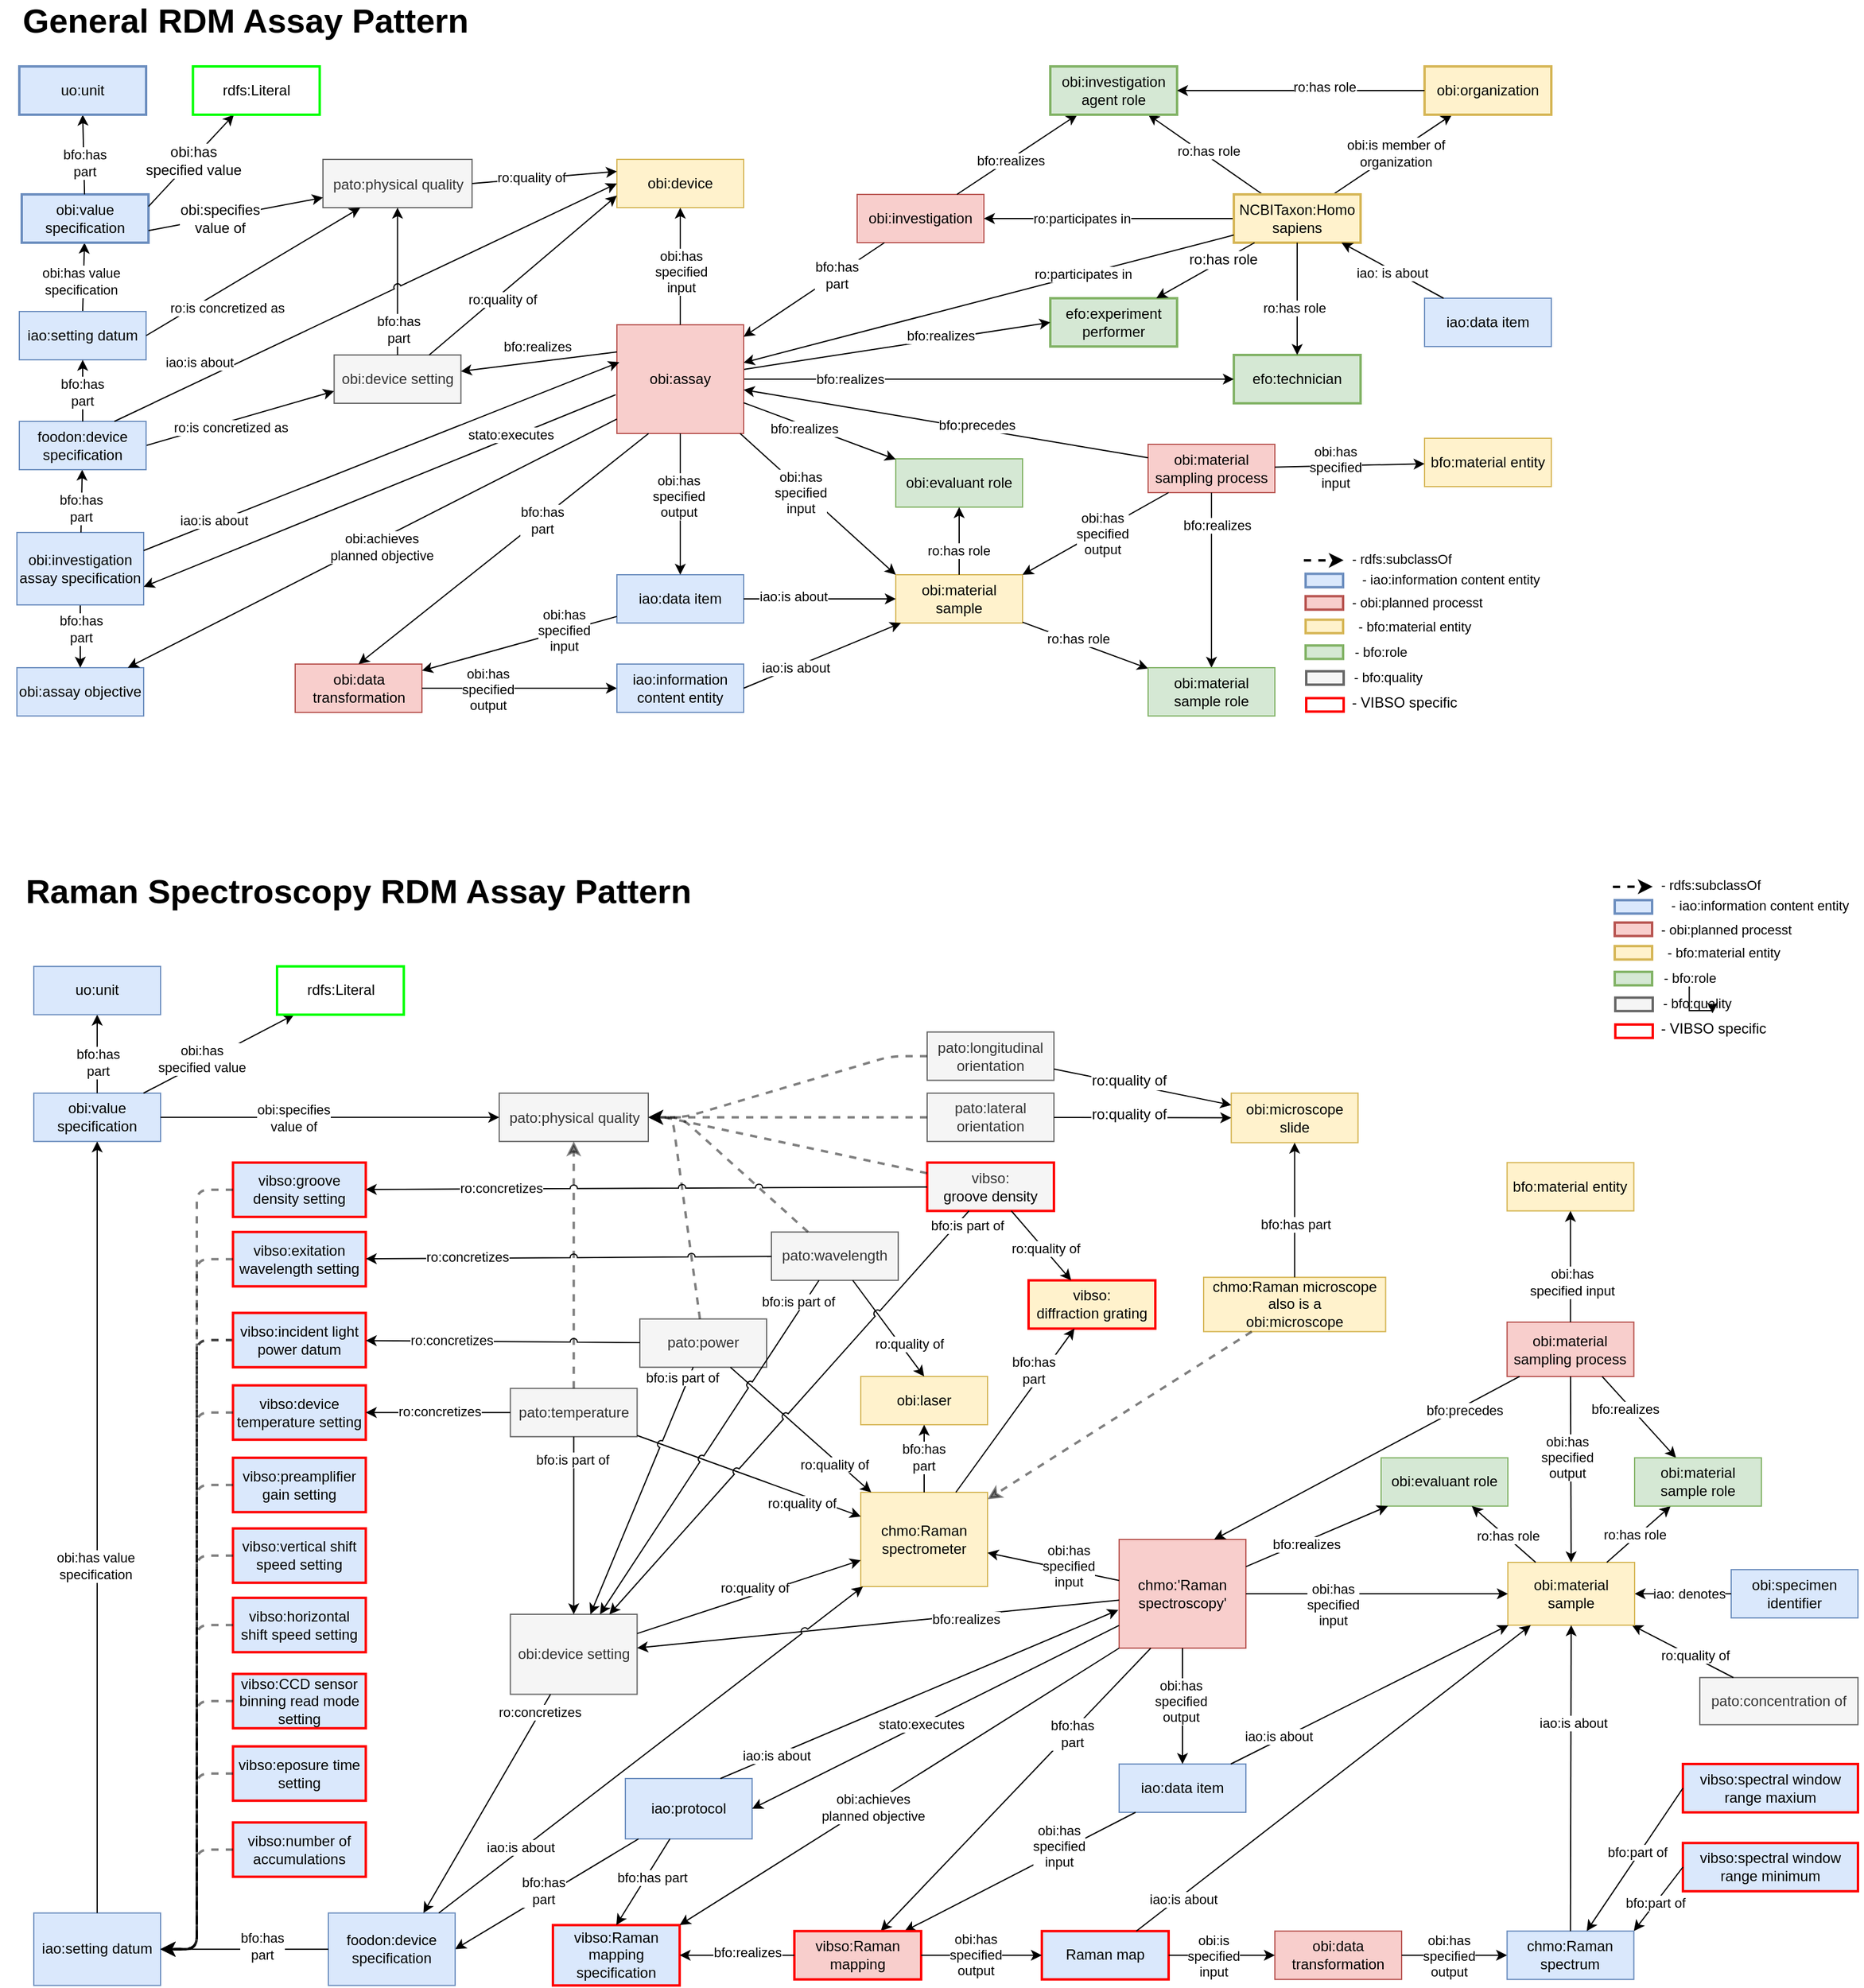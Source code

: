 <mxfile version="21.7.5" type="github" pages="3">
  <diagram id="R2lEEEUBdFMjLlhIrx00" name="Raman T-Box">
    <mxGraphModel dx="2420" dy="7846" grid="0" gridSize="10" guides="1" tooltips="1" connect="1" arrows="1" fold="1" page="1" pageScale="1" pageWidth="4681" pageHeight="3300" math="0" shadow="0" extFonts="Permanent Marker^https://fonts.googleapis.com/css?family=Permanent+Marker">
      <root>
        <mxCell id="0" />
        <mxCell id="1" parent="0" />
        <mxCell id="-qVNJrEobh2uuxl9ESg2-35" style="edgeStyle=none;rounded=0;orthogonalLoop=1;jettySize=auto;html=1;fontSize=12;" parent="1" source="-qVNJrEobh2uuxl9ESg2-124" target="-qVNJrEobh2uuxl9ESg2-50" edge="1">
          <mxGeometry relative="1" as="geometry">
            <mxPoint x="2828.17" y="-6218.5" as="targetPoint" />
            <mxPoint x="2111.17" y="-6314" as="sourcePoint" />
          </mxGeometry>
        </mxCell>
        <mxCell id="-qVNJrEobh2uuxl9ESg2-36" value="&lt;div style=&quot;font-size: 11px;&quot;&gt;obi:is member of &lt;br style=&quot;font-size: 11px;&quot;&gt;&lt;/div&gt;&lt;div style=&quot;font-size: 11px;&quot;&gt;organization&lt;/div&gt;" style="edgeLabel;html=1;align=center;verticalAlign=middle;resizable=0;points=[];fontSize=11;" parent="-qVNJrEobh2uuxl9ESg2-35" connectable="0" vertex="1">
          <mxGeometry x="-0.132" y="-1" relative="1" as="geometry">
            <mxPoint x="8" y="-6" as="offset" />
          </mxGeometry>
        </mxCell>
        <mxCell id="-qVNJrEobh2uuxl9ESg2-39" value="&lt;div style=&quot;font-size: 12px;&quot;&gt;efo:experiment performer&lt;/div&gt;" style="rounded=0;whiteSpace=wrap;html=1;glass=0;fillColor=#d5e8d4;fontStyle=0;fontSize=12;shadow=0;strokeColor=#82b366;strokeWidth=2;fontFamily=Helvetica;" parent="1" vertex="1">
          <mxGeometry x="892" y="-6320" width="105" height="40" as="geometry" />
        </mxCell>
        <mxCell id="-qVNJrEobh2uuxl9ESg2-40" style="edgeStyle=none;rounded=0;orthogonalLoop=1;jettySize=auto;html=1;exitX=0;exitY=0;exitDx=0;exitDy=0;fontSize=12;fontFamily=Helvetica;" parent="1" source="-qVNJrEobh2uuxl9ESg2-39" target="-qVNJrEobh2uuxl9ESg2-39" edge="1">
          <mxGeometry relative="1" as="geometry" />
        </mxCell>
        <mxCell id="-qVNJrEobh2uuxl9ESg2-41" style="edgeStyle=none;rounded=0;orthogonalLoop=1;jettySize=auto;html=1;exitX=0.5;exitY=0;exitDx=0;exitDy=0;fontSize=12;fontFamily=Helvetica;" parent="1" source="-qVNJrEobh2uuxl9ESg2-39" target="-qVNJrEobh2uuxl9ESg2-39" edge="1">
          <mxGeometry relative="1" as="geometry" />
        </mxCell>
        <mxCell id="-qVNJrEobh2uuxl9ESg2-42" value="&lt;div style=&quot;font-size: 12px;&quot;&gt;efo:technician&lt;/div&gt;" style="rounded=0;whiteSpace=wrap;html=1;glass=0;fillColor=#d5e8d4;fontStyle=0;fontSize=12;shadow=0;strokeColor=#82b366;strokeWidth=2;fontFamily=Helvetica;" parent="1" vertex="1">
          <mxGeometry x="1044" y="-6273" width="105" height="40" as="geometry" />
        </mxCell>
        <mxCell id="-qVNJrEobh2uuxl9ESg2-49" value="&lt;div style=&quot;font-size: 12px;&quot;&gt;obi:investigation&lt;/div&gt;" style="rounded=0;whiteSpace=wrap;html=1;fillColor=#f8cecc;strokeColor=#b85450;fontStyle=0;fontSize=12;" parent="1" vertex="1">
          <mxGeometry x="732" y="-6406" width="105" height="40" as="geometry" />
        </mxCell>
        <mxCell id="-qVNJrEobh2uuxl9ESg2-50" value="obi:organization" style="rounded=0;whiteSpace=wrap;html=1;glass=0;fillColor=#fff2cc;fontStyle=0;fontSize=12;shadow=0;strokeColor=#d6b656;strokeWidth=2;" parent="1" vertex="1">
          <mxGeometry x="1202" y="-6512" width="105" height="40" as="geometry" />
        </mxCell>
        <mxCell id="-qVNJrEobh2uuxl9ESg2-51" style="edgeStyle=none;rounded=0;orthogonalLoop=1;jettySize=auto;html=1;fontSize=12;" parent="1" source="-qVNJrEobh2uuxl9ESg2-124" target="-qVNJrEobh2uuxl9ESg2-49" edge="1">
          <mxGeometry relative="1" as="geometry" />
        </mxCell>
        <mxCell id="-qVNJrEobh2uuxl9ESg2-52" value="&lt;div style=&quot;font-size: 11px;&quot;&gt;ro:participates in&lt;/div&gt;" style="edgeLabel;html=1;align=center;verticalAlign=middle;resizable=0;points=[];fontSize=11;" parent="-qVNJrEobh2uuxl9ESg2-51" connectable="0" vertex="1">
          <mxGeometry x="0.299" y="4" relative="1" as="geometry">
            <mxPoint x="8" y="-4" as="offset" />
          </mxGeometry>
        </mxCell>
        <mxCell id="-qVNJrEobh2uuxl9ESg2-56" style="edgeStyle=none;rounded=0;orthogonalLoop=1;jettySize=auto;html=1;fontSize=12;" parent="1" source="-qVNJrEobh2uuxl9ESg2-49" target="-qVNJrEobh2uuxl9ESg2-125" edge="1">
          <mxGeometry relative="1" as="geometry">
            <mxPoint x="1587" y="-6419" as="targetPoint" />
            <mxPoint x="1478.5" y="-6382.17" as="sourcePoint" />
          </mxGeometry>
        </mxCell>
        <mxCell id="-qVNJrEobh2uuxl9ESg2-57" value="bfo:realizes" style="edgeLabel;html=1;align=center;verticalAlign=middle;resizable=0;points=[];fontSize=11;" parent="-qVNJrEobh2uuxl9ESg2-56" connectable="0" vertex="1">
          <mxGeometry x="-0.129" relative="1" as="geometry">
            <mxPoint x="1" as="offset" />
          </mxGeometry>
        </mxCell>
        <mxCell id="-qVNJrEobh2uuxl9ESg2-122" style="edgeStyle=none;rounded=0;orthogonalLoop=1;jettySize=auto;html=1;fontSize=12;" parent="1" source="-qVNJrEobh2uuxl9ESg2-124" target="-qVNJrEobh2uuxl9ESg2-125" edge="1">
          <mxGeometry relative="1" as="geometry">
            <mxPoint x="1645" y="-6463" as="targetPoint" />
          </mxGeometry>
        </mxCell>
        <mxCell id="-qVNJrEobh2uuxl9ESg2-123" value="&lt;font style=&quot;font-size: 11px;&quot; face=&quot;Helvetica&quot;&gt;ro:has role&lt;/font&gt;" style="edgeLabel;html=1;align=center;verticalAlign=middle;resizable=0;points=[];fontSize=11;" parent="-qVNJrEobh2uuxl9ESg2-122" connectable="0" vertex="1">
          <mxGeometry x="-0.273" y="1" relative="1" as="geometry">
            <mxPoint x="-10" y="-13" as="offset" />
          </mxGeometry>
        </mxCell>
        <mxCell id="-qVNJrEobh2uuxl9ESg2-124" value="NCBITaxon:Homo sapiens" style="rounded=0;whiteSpace=wrap;html=1;glass=0;fillColor=#fff2cc;fontStyle=0;fontSize=12;shadow=0;strokeColor=#d6b656;strokeWidth=2;" parent="1" vertex="1">
          <mxGeometry x="1044" y="-6406" width="105" height="40" as="geometry" />
        </mxCell>
        <mxCell id="-qVNJrEobh2uuxl9ESg2-125" value="&lt;div style=&quot;font-size: 12px;&quot;&gt;obi:investigation agent role&lt;/div&gt;" style="text;whiteSpace=wrap;html=1;fillColor=#d5e8d4;strokeColor=#82b366;strokeWidth=2;align=center;verticalAlign=middle;fontSize=12;" parent="1" vertex="1">
          <mxGeometry x="892" y="-6512" width="105" height="40" as="geometry" />
        </mxCell>
        <mxCell id="-qVNJrEobh2uuxl9ESg2-126" style="edgeStyle=none;rounded=0;orthogonalLoop=1;jettySize=auto;html=1;exitX=0.5;exitY=0;exitDx=0;exitDy=0;fontSize=12;" parent="1" source="-qVNJrEobh2uuxl9ESg2-125" target="-qVNJrEobh2uuxl9ESg2-125" edge="1">
          <mxGeometry relative="1" as="geometry" />
        </mxCell>
        <mxCell id="-qVNJrEobh2uuxl9ESg2-129" style="edgeStyle=none;rounded=0;orthogonalLoop=1;jettySize=auto;html=1;fontSize=12;" parent="1" source="-qVNJrEobh2uuxl9ESg2-124" target="wu6-uM-ZaK9YjNjoD32W-1" edge="1">
          <mxGeometry relative="1" as="geometry">
            <mxPoint x="1959.17" y="-6317" as="sourcePoint" />
            <mxPoint x="1677.964" y="-6209" as="targetPoint" />
          </mxGeometry>
        </mxCell>
        <mxCell id="-qVNJrEobh2uuxl9ESg2-130" value="&lt;div style=&quot;font-size: 11px;&quot;&gt;ro:participates in&lt;/div&gt;" style="edgeLabel;html=1;align=center;verticalAlign=middle;resizable=0;points=[];fontSize=11;" parent="-qVNJrEobh2uuxl9ESg2-129" connectable="0" vertex="1">
          <mxGeometry x="0.299" y="4" relative="1" as="geometry">
            <mxPoint x="137" y="-40" as="offset" />
          </mxGeometry>
        </mxCell>
        <mxCell id="-qVNJrEobh2uuxl9ESg2-131" style="edgeStyle=none;rounded=0;orthogonalLoop=1;jettySize=auto;html=1;fontSize=12;" parent="1" source="-qVNJrEobh2uuxl9ESg2-124" target="-qVNJrEobh2uuxl9ESg2-42" edge="1">
          <mxGeometry relative="1" as="geometry">
            <mxPoint x="2036.17" y="-6379" as="sourcePoint" />
            <mxPoint x="1922.67" y="-6476" as="targetPoint" />
          </mxGeometry>
        </mxCell>
        <mxCell id="-qVNJrEobh2uuxl9ESg2-132" value="&lt;font style=&quot;font-size: 11px;&quot; face=&quot;Helvetica&quot;&gt;ro:has role&lt;/font&gt;" style="edgeLabel;html=1;align=center;verticalAlign=middle;resizable=0;points=[];fontSize=11;" parent="-qVNJrEobh2uuxl9ESg2-131" connectable="0" vertex="1">
          <mxGeometry x="-0.273" y="1" relative="1" as="geometry">
            <mxPoint x="-4" y="20" as="offset" />
          </mxGeometry>
        </mxCell>
        <mxCell id="-qVNJrEobh2uuxl9ESg2-133" style="edgeStyle=none;rounded=0;orthogonalLoop=1;jettySize=auto;html=1;fontSize=12;" parent="1" source="wu6-uM-ZaK9YjNjoD32W-1" target="-qVNJrEobh2uuxl9ESg2-42" edge="1">
          <mxGeometry relative="1" as="geometry">
            <mxPoint x="1741" y="-6178.5" as="sourcePoint" />
            <mxPoint x="1877.92" y="-6476" as="targetPoint" />
          </mxGeometry>
        </mxCell>
        <mxCell id="-qVNJrEobh2uuxl9ESg2-134" value="bfo:realizes" style="edgeLabel;html=1;align=center;verticalAlign=middle;resizable=0;points=[];fontSize=11;" parent="-qVNJrEobh2uuxl9ESg2-133" connectable="0" vertex="1">
          <mxGeometry x="-0.129" relative="1" as="geometry">
            <mxPoint x="-89" as="offset" />
          </mxGeometry>
        </mxCell>
        <mxCell id="-qVNJrEobh2uuxl9ESg2-135" style="edgeStyle=none;rounded=0;orthogonalLoop=1;jettySize=auto;html=1;fontSize=12;entryX=0;entryY=0.5;entryDx=0;entryDy=0;" parent="1" source="wu6-uM-ZaK9YjNjoD32W-1" target="-qVNJrEobh2uuxl9ESg2-39" edge="1">
          <mxGeometry relative="1" as="geometry">
            <mxPoint x="1741" y="-6193.75" as="sourcePoint" />
            <mxPoint x="2420.17" y="-6285.5" as="targetPoint" />
          </mxGeometry>
        </mxCell>
        <mxCell id="-qVNJrEobh2uuxl9ESg2-136" value="bfo:realizes" style="edgeLabel;html=1;align=center;verticalAlign=middle;resizable=0;points=[];fontSize=11;" parent="-qVNJrEobh2uuxl9ESg2-135" connectable="0" vertex="1">
          <mxGeometry x="-0.129" relative="1" as="geometry">
            <mxPoint x="52" y="-11" as="offset" />
          </mxGeometry>
        </mxCell>
        <mxCell id="-qVNJrEobh2uuxl9ESg2-137" style="edgeStyle=none;rounded=0;orthogonalLoop=1;jettySize=auto;html=1;fontSize=12;" parent="1" source="-qVNJrEobh2uuxl9ESg2-124" target="-qVNJrEobh2uuxl9ESg2-39" edge="1">
          <mxGeometry relative="1" as="geometry">
            <mxPoint x="2172.17" y="-6359" as="sourcePoint" />
            <mxPoint x="2420.17" y="-6298" as="targetPoint" />
          </mxGeometry>
        </mxCell>
        <mxCell id="-qVNJrEobh2uuxl9ESg2-138" value="&lt;font style=&quot;font-size: 12px;&quot; face=&quot;Helvetica&quot;&gt;ro:has role&lt;/font&gt;" style="edgeLabel;html=1;align=center;verticalAlign=middle;resizable=0;points=[];fontSize=12;" parent="-qVNJrEobh2uuxl9ESg2-137" connectable="0" vertex="1">
          <mxGeometry x="-0.273" y="1" relative="1" as="geometry">
            <mxPoint x="3" y="-4" as="offset" />
          </mxGeometry>
        </mxCell>
        <mxCell id="-qVNJrEobh2uuxl9ESg2-139" style="edgeStyle=none;rounded=0;orthogonalLoop=1;jettySize=auto;html=1;exitX=1;exitY=0.25;exitDx=0;exitDy=0;fontSize=12;" parent="1" source="-qVNJrEobh2uuxl9ESg2-42" target="-qVNJrEobh2uuxl9ESg2-42" edge="1">
          <mxGeometry relative="1" as="geometry" />
        </mxCell>
        <mxCell id="-qVNJrEobh2uuxl9ESg2-147" value="iao:data item" style="text;whiteSpace=wrap;html=1;fillColor=#dae8fc;strokeColor=#6c8ebf;fontSize=12;verticalAlign=middle;align=center;" parent="1" vertex="1">
          <mxGeometry x="1202" y="-6320" width="105" height="40" as="geometry" />
        </mxCell>
        <mxCell id="-qVNJrEobh2uuxl9ESg2-148" style="rounded=0;orthogonalLoop=1;jettySize=auto;html=1;strokeColor=#000000;strokeWidth=1;fontSize=12;" parent="1" source="-qVNJrEobh2uuxl9ESg2-147" target="-qVNJrEobh2uuxl9ESg2-124" edge="1">
          <mxGeometry relative="1" as="geometry">
            <mxPoint x="1224.17" y="-6321.5" as="sourcePoint" />
            <mxPoint x="1578.17" y="-6319.25" as="targetPoint" />
          </mxGeometry>
        </mxCell>
        <mxCell id="-qVNJrEobh2uuxl9ESg2-149" value="iao: is about" style="edgeLabel;html=1;align=center;verticalAlign=middle;resizable=0;points=[];fontSize=11;" parent="-qVNJrEobh2uuxl9ESg2-148" connectable="0" vertex="1">
          <mxGeometry x="-0.198" relative="1" as="geometry">
            <mxPoint x="-9" y="-3" as="offset" />
          </mxGeometry>
        </mxCell>
        <mxCell id="-qVNJrEobh2uuxl9ESg2-197" style="edgeStyle=none;rounded=0;orthogonalLoop=1;jettySize=auto;html=1;exitX=0;exitY=0.5;exitDx=0;exitDy=0;fontSize=12;" parent="1" source="-qVNJrEobh2uuxl9ESg2-50" target="-qVNJrEobh2uuxl9ESg2-125" edge="1">
          <mxGeometry relative="1" as="geometry">
            <mxPoint x="1742.5" y="-6386.125" as="sourcePoint" />
            <mxPoint x="937" y="-6553" as="targetPoint" />
          </mxGeometry>
        </mxCell>
        <mxCell id="-qVNJrEobh2uuxl9ESg2-198" value="&lt;font style=&quot;font-size: 11px;&quot; face=&quot;Helvetica&quot;&gt;ro:has role&lt;/font&gt;" style="edgeLabel;html=1;align=center;verticalAlign=middle;resizable=0;points=[];fontSize=11;" parent="-qVNJrEobh2uuxl9ESg2-197" connectable="0" vertex="1">
          <mxGeometry x="-0.273" y="1" relative="1" as="geometry">
            <mxPoint x="-9" y="-4" as="offset" />
          </mxGeometry>
        </mxCell>
        <mxCell id="wu6-uM-ZaK9YjNjoD32W-1" value="&lt;div&gt;obi:assay&lt;/div&gt;" style="rounded=0;whiteSpace=wrap;html=1;fillColor=#f8cecc;strokeColor=#b85450;" parent="1" vertex="1">
          <mxGeometry x="533" y="-6298" width="105" height="90" as="geometry" />
        </mxCell>
        <mxCell id="wu6-uM-ZaK9YjNjoD32W-2" value="&lt;div&gt;iao:data item&lt;/div&gt;" style="rounded=0;whiteSpace=wrap;html=1;fillColor=#dae8fc;strokeColor=#6c8ebf;arcSize=15;glass=0;shadow=0;" parent="1" vertex="1">
          <mxGeometry x="533" y="-6091" width="105" height="40" as="geometry" />
        </mxCell>
        <mxCell id="wu6-uM-ZaK9YjNjoD32W-3" style="rounded=0;orthogonalLoop=1;jettySize=auto;html=1;jumpStyle=arc;" parent="1" source="wu6-uM-ZaK9YjNjoD32W-1" target="wu6-uM-ZaK9YjNjoD32W-2" edge="1">
          <mxGeometry relative="1" as="geometry">
            <mxPoint x="675.5" y="-6250.17" as="sourcePoint" />
            <mxPoint x="1173.25" y="-6323.84" as="targetPoint" />
            <Array as="points" />
          </mxGeometry>
        </mxCell>
        <mxCell id="wu6-uM-ZaK9YjNjoD32W-4" value="&lt;div&gt;obi:has &lt;br&gt;&lt;/div&gt;&lt;div&gt;specified &lt;br&gt;&lt;/div&gt;&lt;div&gt;output&lt;/div&gt;" style="edgeLabel;html=1;align=center;verticalAlign=middle;resizable=0;points=[];" parent="wu6-uM-ZaK9YjNjoD32W-3" connectable="0" vertex="1">
          <mxGeometry x="-0.221" y="2" relative="1" as="geometry">
            <mxPoint x="-4" y="6" as="offset" />
          </mxGeometry>
        </mxCell>
        <mxCell id="wu6-uM-ZaK9YjNjoD32W-5" value="obi:device" style="rounded=0;whiteSpace=wrap;html=1;fillColor=#fff2cc;strokeColor=#d6b656;" parent="1" vertex="1">
          <mxGeometry x="533" y="-6435" width="105" height="40" as="geometry" />
        </mxCell>
        <mxCell id="wu6-uM-ZaK9YjNjoD32W-6" style="rounded=0;orthogonalLoop=1;jettySize=auto;html=1;jumpStyle=arc;strokeColor=#000000;fontColor=#000000;entryX=0.5;entryY=1;entryDx=0;entryDy=0;" parent="1" source="wu6-uM-ZaK9YjNjoD32W-1" target="wu6-uM-ZaK9YjNjoD32W-5" edge="1">
          <mxGeometry relative="1" as="geometry">
            <mxPoint x="857.5" y="-6582" as="sourcePoint" />
            <mxPoint x="603" y="-6350" as="targetPoint" />
          </mxGeometry>
        </mxCell>
        <object label="&lt;div class=&quot;node-metadata-label&quot;&gt;&lt;/div&gt;&lt;div class=&quot;col-sm-8 col-md-9 node-metadata-value&quot;&gt;obi:has &lt;br&gt;&lt;/div&gt;&lt;div class=&quot;col-sm-8 col-md-9 node-metadata-value&quot;&gt;specified &lt;br&gt;&lt;/div&gt;&lt;div class=&quot;col-sm-8 col-md-9 node-metadata-value&quot;&gt;input&lt;/div&gt;" definition="a relation between a continuant and a process, in which the continuant is somehow involved in the process" id="wu6-uM-ZaK9YjNjoD32W-7">
          <mxCell style="edgeLabel;html=1;align=center;verticalAlign=middle;resizable=0;points=[];fontColor=#000000;" parent="wu6-uM-ZaK9YjNjoD32W-6" connectable="0" vertex="1">
            <mxGeometry x="-0.417" y="-1" relative="1" as="geometry">
              <mxPoint x="-1" y="-16" as="offset" />
            </mxGeometry>
          </mxCell>
        </object>
        <mxCell id="wu6-uM-ZaK9YjNjoD32W-8" value="obi:device setting" style="rounded=0;whiteSpace=wrap;html=1;fillColor=#f5f5f5;strokeColor=#666666;fontColor=#333333;" parent="1" vertex="1">
          <mxGeometry x="298.77" y="-6273" width="105" height="40" as="geometry" />
        </mxCell>
        <mxCell id="wu6-uM-ZaK9YjNjoD32W-9" style="rounded=0;orthogonalLoop=1;jettySize=auto;html=1;jumpStyle=arc;strokeColor=#000000;exitX=0;exitY=0.25;exitDx=0;exitDy=0;fontColor=#000000;" parent="1" source="wu6-uM-ZaK9YjNjoD32W-1" target="wu6-uM-ZaK9YjNjoD32W-8" edge="1">
          <mxGeometry relative="1" as="geometry">
            <mxPoint x="862.75" y="-6255" as="sourcePoint" />
            <mxPoint x="1046.75" y="-6268" as="targetPoint" />
          </mxGeometry>
        </mxCell>
        <mxCell id="wu6-uM-ZaK9YjNjoD32W-10" value="bfo:realizes" style="edgeLabel;html=1;align=center;verticalAlign=middle;resizable=0;points=[];fontColor=#000000;" parent="wu6-uM-ZaK9YjNjoD32W-9" connectable="0" vertex="1">
          <mxGeometry x="-0.313" y="2" relative="1" as="geometry">
            <mxPoint x="-22" y="-12" as="offset" />
          </mxGeometry>
        </mxCell>
        <mxCell id="wu6-uM-ZaK9YjNjoD32W-11" style="rounded=0;orthogonalLoop=1;jettySize=auto;html=1;entryX=0;entryY=0.75;entryDx=0;entryDy=0;exitX=0.75;exitY=0;exitDx=0;exitDy=0;" parent="1" source="wu6-uM-ZaK9YjNjoD32W-8" target="wu6-uM-ZaK9YjNjoD32W-5" edge="1">
          <mxGeometry relative="1" as="geometry">
            <mxPoint x="887.75" y="-6494" as="sourcePoint" />
            <mxPoint x="942.75" y="-6530" as="targetPoint" />
            <Array as="points" />
          </mxGeometry>
        </mxCell>
        <mxCell id="wu6-uM-ZaK9YjNjoD32W-12" value="&lt;div style=&quot;font-size: 11px;&quot;&gt;ro:quality of&lt;/div&gt;" style="edgeLabel;html=1;align=center;verticalAlign=middle;resizable=0;points=[];labelBackgroundColor=default;" parent="wu6-uM-ZaK9YjNjoD32W-11" connectable="0" vertex="1">
          <mxGeometry x="0.247" y="-4" relative="1" as="geometry">
            <mxPoint x="-39" y="33" as="offset" />
          </mxGeometry>
        </mxCell>
        <mxCell id="wu6-uM-ZaK9YjNjoD32W-13" style="rounded=0;orthogonalLoop=1;jettySize=auto;html=1;exitX=0.5;exitY=0;exitDx=0;exitDy=0;" parent="1" source="wu6-uM-ZaK9YjNjoD32W-15" target="wu6-uM-ZaK9YjNjoD32W-72" edge="1">
          <mxGeometry relative="1" as="geometry" />
        </mxCell>
        <mxCell id="wu6-uM-ZaK9YjNjoD32W-14" value="obi:has value&lt;br&gt;specification" style="edgeLabel;html=1;align=center;verticalAlign=middle;resizable=0;points=[];" parent="wu6-uM-ZaK9YjNjoD32W-13" vertex="1" connectable="0">
          <mxGeometry x="-0.095" y="2" relative="1" as="geometry">
            <mxPoint y="1" as="offset" />
          </mxGeometry>
        </mxCell>
        <mxCell id="wu6-uM-ZaK9YjNjoD32W-15" value="&lt;div&gt;iao:setting datum&lt;br&gt;&lt;/div&gt;" style="rounded=0;whiteSpace=wrap;html=1;fillColor=#dae8fc;strokeColor=#6c8ebf;arcSize=15;glass=0;shadow=0;" parent="1" vertex="1">
          <mxGeometry x="38" y="-6309" width="105" height="40" as="geometry" />
        </mxCell>
        <mxCell id="wu6-uM-ZaK9YjNjoD32W-16" style="rounded=0;orthogonalLoop=1;jettySize=auto;html=1;entryX=0;entryY=0.75;entryDx=0;entryDy=0;exitX=1;exitY=0.5;exitDx=0;exitDy=0;" parent="1" source="wu6-uM-ZaK9YjNjoD32W-58" target="wu6-uM-ZaK9YjNjoD32W-8" edge="1">
          <mxGeometry relative="1" as="geometry">
            <mxPoint x="182" y="-6311" as="targetPoint" />
          </mxGeometry>
        </mxCell>
        <mxCell id="wu6-uM-ZaK9YjNjoD32W-17" value="ro:is concretized as" style="edgeLabel;html=1;align=center;verticalAlign=middle;resizable=0;points=[];rotation=0;" parent="wu6-uM-ZaK9YjNjoD32W-16" connectable="0" vertex="1">
          <mxGeometry x="-0.637" y="-2" relative="1" as="geometry">
            <mxPoint x="41" y="-9" as="offset" />
          </mxGeometry>
        </mxCell>
        <mxCell id="wu6-uM-ZaK9YjNjoD32W-18" value="obi:material sample" style="rounded=0;whiteSpace=wrap;html=1;fillColor=#fff2cc;strokeColor=#d6b656;" parent="1" vertex="1">
          <mxGeometry x="764" y="-6091" width="105" height="40" as="geometry" />
        </mxCell>
        <mxCell id="wu6-uM-ZaK9YjNjoD32W-19" value="" style="rounded=0;orthogonalLoop=1;jettySize=auto;html=1;entryX=0;entryY=0;entryDx=0;entryDy=0;" parent="1" source="wu6-uM-ZaK9YjNjoD32W-1" target="wu6-uM-ZaK9YjNjoD32W-18" edge="1">
          <mxGeometry relative="1" as="geometry">
            <mxPoint x="737.75" y="-6263" as="sourcePoint" />
            <mxPoint x="896.75" y="-6140" as="targetPoint" />
          </mxGeometry>
        </mxCell>
        <object label="&lt;div class=&quot;node-metadata-label&quot;&gt;&lt;/div&gt;&lt;div class=&quot;col-sm-8 col-md-9 node-metadata-value&quot;&gt;obi:has &lt;br&gt;&lt;/div&gt;&lt;div class=&quot;col-sm-8 col-md-9 node-metadata-value&quot;&gt;specified &lt;br&gt;&lt;/div&gt;&lt;div class=&quot;col-sm-8 col-md-9 node-metadata-value&quot;&gt;input&lt;/div&gt;" definition="a relation between a continuant and a process, in which the continuant is somehow involved in the process" id="wu6-uM-ZaK9YjNjoD32W-20">
          <mxCell style="edgeLabel;html=1;align=center;verticalAlign=middle;resizable=0;points=[];" parent="wu6-uM-ZaK9YjNjoD32W-19" connectable="0" vertex="1">
            <mxGeometry x="-0.417" y="-1" relative="1" as="geometry">
              <mxPoint x="13" y="14" as="offset" />
            </mxGeometry>
          </mxCell>
        </object>
        <mxCell id="wu6-uM-ZaK9YjNjoD32W-21" value="&lt;div&gt;obi:data transformation&lt;br&gt;&lt;/div&gt;" style="rounded=0;whiteSpace=wrap;html=1;fillColor=#f8cecc;strokeColor=#b85450;" parent="1" vertex="1">
          <mxGeometry x="266.5" y="-6017" width="105" height="40" as="geometry" />
        </mxCell>
        <mxCell id="wu6-uM-ZaK9YjNjoD32W-22" style="rounded=0;orthogonalLoop=1;jettySize=auto;html=1;jumpStyle=arc;strokeColor=#000000;fontColor=#000000;" parent="1" source="wu6-uM-ZaK9YjNjoD32W-21" target="wu6-uM-ZaK9YjNjoD32W-24" edge="1">
          <mxGeometry relative="1" as="geometry">
            <mxPoint x="732.75" y="-6263" as="sourcePoint" />
            <mxPoint x="740.75" y="-5952" as="targetPoint" />
            <Array as="points" />
          </mxGeometry>
        </mxCell>
        <mxCell id="wu6-uM-ZaK9YjNjoD32W-23" value="&lt;div&gt;obi:has &lt;br&gt;&lt;/div&gt;&lt;div&gt;specified &lt;br&gt;&lt;/div&gt;&lt;div&gt;output&lt;/div&gt;" style="edgeLabel;html=1;align=center;verticalAlign=middle;resizable=0;points=[];fontColor=#000000;" parent="wu6-uM-ZaK9YjNjoD32W-22" connectable="0" vertex="1">
          <mxGeometry x="-0.221" y="2" relative="1" as="geometry">
            <mxPoint x="-9" y="3" as="offset" />
          </mxGeometry>
        </mxCell>
        <mxCell id="wu6-uM-ZaK9YjNjoD32W-24" value="&lt;div&gt;iao:information content entity&lt;br&gt;&lt;/div&gt;" style="rounded=0;whiteSpace=wrap;html=1;fillColor=#dae8fc;strokeColor=#6c8ebf;arcSize=15;glass=0;shadow=0;" parent="1" vertex="1">
          <mxGeometry x="533" y="-6017" width="105" height="40" as="geometry" />
        </mxCell>
        <mxCell id="wu6-uM-ZaK9YjNjoD32W-25" value="" style="rounded=0;orthogonalLoop=1;jettySize=auto;html=1;" parent="1" source="wu6-uM-ZaK9YjNjoD32W-2" target="wu6-uM-ZaK9YjNjoD32W-21" edge="1">
          <mxGeometry relative="1" as="geometry">
            <mxPoint x="786.75" y="-6263" as="sourcePoint" />
            <mxPoint x="972.75" y="-6170" as="targetPoint" />
          </mxGeometry>
        </mxCell>
        <object label="&lt;div class=&quot;node-metadata-label&quot;&gt;&lt;/div&gt;&lt;div class=&quot;col-sm-8 col-md-9 node-metadata-value&quot;&gt;obi:has &lt;br&gt;&lt;/div&gt;&lt;div class=&quot;col-sm-8 col-md-9 node-metadata-value&quot;&gt;specified &lt;br&gt;&lt;/div&gt;&lt;div class=&quot;col-sm-8 col-md-9 node-metadata-value&quot;&gt;input&lt;/div&gt;" definition="a relation between a continuant and a process, in which the continuant is somehow involved in the process" id="wu6-uM-ZaK9YjNjoD32W-26">
          <mxCell style="edgeLabel;html=1;align=center;verticalAlign=middle;resizable=0;points=[];" parent="wu6-uM-ZaK9YjNjoD32W-25" connectable="0" vertex="1">
            <mxGeometry x="-0.417" y="-1" relative="1" as="geometry">
              <mxPoint x="3" y="-1" as="offset" />
            </mxGeometry>
          </mxCell>
        </object>
        <mxCell id="wu6-uM-ZaK9YjNjoD32W-27" value="obi:assay objective" style="rounded=0;whiteSpace=wrap;html=1;fillColor=#dae8fc;strokeColor=#6c8ebf;" parent="1" vertex="1">
          <mxGeometry x="36" y="-6014" width="105" height="40" as="geometry" />
        </mxCell>
        <mxCell id="wu6-uM-ZaK9YjNjoD32W-28" style="rounded=0;orthogonalLoop=1;jettySize=auto;html=1;jumpStyle=arc;fontColor=#000000;strokeColor=#000000;exitX=0.5;exitY=0;exitDx=0;exitDy=0;" parent="1" source="wu6-uM-ZaK9YjNjoD32W-32" target="wu6-uM-ZaK9YjNjoD32W-27" edge="1">
          <mxGeometry relative="1" as="geometry">
            <mxPoint x="329.75" y="-6550" as="sourcePoint" />
            <mxPoint x="625.5" y="-6600" as="targetPoint" />
            <Array as="points" />
          </mxGeometry>
        </mxCell>
        <mxCell id="wu6-uM-ZaK9YjNjoD32W-29" value="&lt;div&gt;bfo:has &lt;br&gt;&lt;/div&gt;&lt;div&gt;part&lt;/div&gt;" style="edgeLabel;html=1;align=center;verticalAlign=middle;resizable=0;points=[];fontColor=#000000;" parent="wu6-uM-ZaK9YjNjoD32W-28" connectable="0" vertex="1">
          <mxGeometry x="-0.206" y="1" relative="1" as="geometry">
            <mxPoint x="-1" y="35" as="offset" />
          </mxGeometry>
        </mxCell>
        <mxCell id="wu6-uM-ZaK9YjNjoD32W-30" style="rounded=0;orthogonalLoop=1;jettySize=auto;html=1;exitX=0;exitY=0.867;exitDx=0;exitDy=0;exitPerimeter=0;" parent="1" source="wu6-uM-ZaK9YjNjoD32W-1" target="wu6-uM-ZaK9YjNjoD32W-27" edge="1">
          <mxGeometry relative="1" as="geometry">
            <Array as="points" />
            <mxPoint x="594.75" y="-6323" as="sourcePoint" />
          </mxGeometry>
        </mxCell>
        <mxCell id="wu6-uM-ZaK9YjNjoD32W-31" value="&lt;div&gt;obi:achieves&lt;/div&gt;&lt;div&gt;planned objective&lt;br&gt;&lt;/div&gt;" style="edgeLabel;html=1;align=center;verticalAlign=middle;resizable=0;points=[];" parent="wu6-uM-ZaK9YjNjoD32W-30" connectable="0" vertex="1">
          <mxGeometry x="-0.288" y="-4" relative="1" as="geometry">
            <mxPoint x="-49" y="36" as="offset" />
          </mxGeometry>
        </mxCell>
        <mxCell id="wu6-uM-ZaK9YjNjoD32W-32" value="&lt;div&gt;obi:investigation&lt;/div&gt;&lt;div&gt;assay specification&lt;br&gt;&lt;/div&gt;" style="rounded=0;whiteSpace=wrap;html=1;fillColor=#dae8fc;strokeColor=#6c8ebf;" parent="1" vertex="1">
          <mxGeometry x="36" y="-6126" width="105" height="60" as="geometry" />
        </mxCell>
        <mxCell id="wu6-uM-ZaK9YjNjoD32W-33" style="rounded=0;orthogonalLoop=1;jettySize=auto;html=1;exitX=1;exitY=0.25;exitDx=0;exitDy=0;entryX=0.019;entryY=0.344;entryDx=0;entryDy=0;entryPerimeter=0;" parent="1" source="wu6-uM-ZaK9YjNjoD32W-32" target="wu6-uM-ZaK9YjNjoD32W-1" edge="1">
          <mxGeometry relative="1" as="geometry">
            <mxPoint x="336.25" y="-6757.67" as="sourcePoint" />
            <mxPoint x="530.25" y="-6270" as="targetPoint" />
            <Array as="points" />
          </mxGeometry>
        </mxCell>
        <mxCell id="wu6-uM-ZaK9YjNjoD32W-34" value="iao:is about" style="edgeLabel;html=1;align=center;verticalAlign=middle;resizable=0;points=[];" parent="wu6-uM-ZaK9YjNjoD32W-33" connectable="0" vertex="1">
          <mxGeometry x="0.23" y="-2" relative="1" as="geometry">
            <mxPoint x="-185" y="69" as="offset" />
          </mxGeometry>
        </mxCell>
        <mxCell id="wu6-uM-ZaK9YjNjoD32W-35" style="edgeStyle=orthogonalEdgeStyle;rounded=0;orthogonalLoop=1;jettySize=auto;html=1;exitX=0.5;exitY=1;exitDx=0;exitDy=0;" parent="1" source="wu6-uM-ZaK9YjNjoD32W-32" target="wu6-uM-ZaK9YjNjoD32W-32" edge="1">
          <mxGeometry relative="1" as="geometry" />
        </mxCell>
        <mxCell id="wu6-uM-ZaK9YjNjoD32W-36" style="rounded=0;orthogonalLoop=1;jettySize=auto;html=1;jumpStyle=arc;strokeColor=#000000;fontColor=#000000;" parent="1" source="wu6-uM-ZaK9YjNjoD32W-2" target="wu6-uM-ZaK9YjNjoD32W-18" edge="1">
          <mxGeometry relative="1" as="geometry">
            <mxPoint x="362.25" y="-6001" as="sourcePoint" />
            <mxPoint x="734.25" y="-5995" as="targetPoint" />
            <Array as="points" />
          </mxGeometry>
        </mxCell>
        <mxCell id="wu6-uM-ZaK9YjNjoD32W-37" value="&lt;div&gt;iao:is about&lt;/div&gt;" style="edgeLabel;html=1;align=center;verticalAlign=middle;resizable=0;points=[];fontColor=#000000;" parent="wu6-uM-ZaK9YjNjoD32W-36" connectable="0" vertex="1">
          <mxGeometry x="0.23" y="-2" relative="1" as="geometry">
            <mxPoint x="-37" y="-4" as="offset" />
          </mxGeometry>
        </mxCell>
        <mxCell id="wu6-uM-ZaK9YjNjoD32W-38" style="rounded=0;orthogonalLoop=1;jettySize=auto;html=1;" parent="1" source="wu6-uM-ZaK9YjNjoD32W-18" target="wu6-uM-ZaK9YjNjoD32W-55" edge="1">
          <mxGeometry relative="1" as="geometry">
            <mxPoint x="936.14" y="-6030" as="sourcePoint" />
            <mxPoint x="1098.64" y="-6089.0" as="targetPoint" />
            <Array as="points" />
          </mxGeometry>
        </mxCell>
        <mxCell id="wu6-uM-ZaK9YjNjoD32W-39" value="ro:has role" style="edgeLabel;html=1;align=center;verticalAlign=middle;resizable=0;points=[];" parent="wu6-uM-ZaK9YjNjoD32W-38" connectable="0" vertex="1">
          <mxGeometry x="-0.323" y="4" relative="1" as="geometry">
            <mxPoint x="9" y="4" as="offset" />
          </mxGeometry>
        </mxCell>
        <mxCell id="wu6-uM-ZaK9YjNjoD32W-40" value="obi:evaluant role" style="rounded=0;whiteSpace=wrap;html=1;fillColor=#d5e8d4;strokeColor=#82b366;" parent="1" vertex="1">
          <mxGeometry x="764" y="-6187" width="105" height="40" as="geometry" />
        </mxCell>
        <mxCell id="wu6-uM-ZaK9YjNjoD32W-41" style="rounded=0;orthogonalLoop=1;jettySize=auto;html=1;" parent="1" source="wu6-uM-ZaK9YjNjoD32W-18" target="wu6-uM-ZaK9YjNjoD32W-40" edge="1">
          <mxGeometry relative="1" as="geometry">
            <mxPoint x="1414.14" y="-6080" as="sourcePoint" />
            <mxPoint x="872.39" y="-6123.5" as="targetPoint" />
            <Array as="points" />
          </mxGeometry>
        </mxCell>
        <mxCell id="wu6-uM-ZaK9YjNjoD32W-42" value="ro:has role" style="edgeLabel;html=1;align=center;verticalAlign=middle;resizable=0;points=[];" parent="wu6-uM-ZaK9YjNjoD32W-41" connectable="0" vertex="1">
          <mxGeometry x="-0.323" y="4" relative="1" as="geometry">
            <mxPoint x="3" y="-1" as="offset" />
          </mxGeometry>
        </mxCell>
        <mxCell id="wu6-uM-ZaK9YjNjoD32W-43" value="&lt;div&gt;obi:material sampling process&lt;br&gt;&lt;/div&gt;" style="rounded=0;whiteSpace=wrap;html=1;fillColor=#f8cecc;strokeColor=#b85450;movable=1;resizable=1;rotatable=1;deletable=1;editable=1;locked=0;connectable=1;" parent="1" vertex="1">
          <mxGeometry x="973" y="-6199" width="105" height="40" as="geometry" />
        </mxCell>
        <mxCell id="wu6-uM-ZaK9YjNjoD32W-44" value="bfo:material entity" style="rounded=0;whiteSpace=wrap;html=1;fillColor=#fff2cc;strokeColor=#d6b656;" parent="1" vertex="1">
          <mxGeometry x="1202" y="-6204" width="105" height="40" as="geometry" />
        </mxCell>
        <mxCell id="wu6-uM-ZaK9YjNjoD32W-45" value="" style="rounded=0;orthogonalLoop=1;jettySize=auto;html=1;" parent="1" source="wu6-uM-ZaK9YjNjoD32W-43" target="wu6-uM-ZaK9YjNjoD32W-44" edge="1">
          <mxGeometry relative="1" as="geometry">
            <mxPoint x="867.64" y="-6296" as="sourcePoint" />
            <mxPoint x="961.64" y="-6310" as="targetPoint" />
          </mxGeometry>
        </mxCell>
        <object label="&lt;div class=&quot;node-metadata-label&quot;&gt;&lt;/div&gt;&lt;div class=&quot;col-sm-8 col-md-9 node-metadata-value&quot;&gt;obi:has &lt;br&gt;&lt;/div&gt;&lt;div class=&quot;col-sm-8 col-md-9 node-metadata-value&quot;&gt;specified &lt;br&gt;&lt;/div&gt;&lt;div class=&quot;col-sm-8 col-md-9 node-metadata-value&quot;&gt;input&lt;/div&gt;" definition="a relation between a continuant and a process, in which the continuant is somehow involved in the process" id="wu6-uM-ZaK9YjNjoD32W-46">
          <mxCell style="edgeLabel;html=1;align=center;verticalAlign=middle;resizable=0;points=[];" parent="wu6-uM-ZaK9YjNjoD32W-45" connectable="0" vertex="1">
            <mxGeometry x="-0.417" y="-1" relative="1" as="geometry">
              <mxPoint x="14" as="offset" />
            </mxGeometry>
          </mxCell>
        </object>
        <mxCell id="wu6-uM-ZaK9YjNjoD32W-47" style="rounded=0;orthogonalLoop=1;jettySize=auto;html=1;jumpStyle=arc;entryX=1;entryY=0;entryDx=0;entryDy=0;" parent="1" source="wu6-uM-ZaK9YjNjoD32W-43" target="wu6-uM-ZaK9YjNjoD32W-18" edge="1">
          <mxGeometry relative="1" as="geometry">
            <mxPoint x="1034.14" y="-6126" as="sourcePoint" />
            <mxPoint x="1074.14" y="-5960" as="targetPoint" />
            <Array as="points" />
          </mxGeometry>
        </mxCell>
        <mxCell id="wu6-uM-ZaK9YjNjoD32W-48" value="&lt;div&gt;obi:has &lt;br&gt;&lt;/div&gt;&lt;div&gt;specified &lt;br&gt;&lt;/div&gt;&lt;div&gt;output&lt;/div&gt;" style="edgeLabel;html=1;align=center;verticalAlign=middle;resizable=0;points=[];" parent="wu6-uM-ZaK9YjNjoD32W-47" connectable="0" vertex="1">
          <mxGeometry x="-0.221" y="2" relative="1" as="geometry">
            <mxPoint x="-9" y="6" as="offset" />
          </mxGeometry>
        </mxCell>
        <mxCell id="wu6-uM-ZaK9YjNjoD32W-49" style="rounded=0;orthogonalLoop=1;jettySize=auto;html=1;jumpStyle=arc;" parent="1" source="wu6-uM-ZaK9YjNjoD32W-1" target="wu6-uM-ZaK9YjNjoD32W-40" edge="1">
          <mxGeometry relative="1" as="geometry">
            <mxPoint x="1077.25" y="-6340" as="targetPoint" />
            <mxPoint x="860.25" y="-6344" as="sourcePoint" />
          </mxGeometry>
        </mxCell>
        <mxCell id="wu6-uM-ZaK9YjNjoD32W-50" value="bfo:realizes" style="edgeLabel;html=1;align=center;verticalAlign=middle;resizable=0;points=[];" parent="wu6-uM-ZaK9YjNjoD32W-49" connectable="0" vertex="1">
          <mxGeometry x="-0.313" y="2" relative="1" as="geometry">
            <mxPoint x="6" y="7" as="offset" />
          </mxGeometry>
        </mxCell>
        <mxCell id="wu6-uM-ZaK9YjNjoD32W-51" style="rounded=0;orthogonalLoop=1;jettySize=auto;html=1;jumpStyle=arc;fontColor=#000000;strokeColor=#000000;entryX=0.5;entryY=0;entryDx=0;entryDy=0;" parent="1" source="wu6-uM-ZaK9YjNjoD32W-43" target="wu6-uM-ZaK9YjNjoD32W-55" edge="1">
          <mxGeometry relative="1" as="geometry">
            <mxPoint x="1085.64" y="-6160" as="targetPoint" />
            <mxPoint x="1130.14" y="-6123" as="sourcePoint" />
          </mxGeometry>
        </mxCell>
        <mxCell id="wu6-uM-ZaK9YjNjoD32W-52" value="bfo:realizes" style="edgeLabel;html=1;align=center;verticalAlign=middle;resizable=0;points=[];fontColor=#000000;" parent="wu6-uM-ZaK9YjNjoD32W-51" connectable="0" vertex="1">
          <mxGeometry x="-0.313" y="2" relative="1" as="geometry">
            <mxPoint x="2" y="-23" as="offset" />
          </mxGeometry>
        </mxCell>
        <mxCell id="wu6-uM-ZaK9YjNjoD32W-53" style="rounded=0;orthogonalLoop=1;jettySize=auto;html=1;jumpStyle=arc;fontColor=#000000;strokeColor=#000000;" parent="1" source="wu6-uM-ZaK9YjNjoD32W-32" target="wu6-uM-ZaK9YjNjoD32W-58" edge="1">
          <mxGeometry relative="1" as="geometry">
            <mxPoint x="360.75" y="-6182" as="sourcePoint" />
            <mxPoint x="360.75" y="-6226" as="targetPoint" />
            <Array as="points" />
          </mxGeometry>
        </mxCell>
        <mxCell id="wu6-uM-ZaK9YjNjoD32W-54" value="&lt;div&gt;bfo:has &lt;br&gt;&lt;/div&gt;&lt;div&gt;part&lt;/div&gt;" style="edgeLabel;html=1;align=center;verticalAlign=middle;resizable=0;points=[];fontColor=#000000;" parent="wu6-uM-ZaK9YjNjoD32W-53" connectable="0" vertex="1">
          <mxGeometry x="-0.206" y="1" relative="1" as="geometry">
            <mxPoint as="offset" />
          </mxGeometry>
        </mxCell>
        <mxCell id="wu6-uM-ZaK9YjNjoD32W-55" value="&lt;div&gt;obi:material &lt;br&gt;&lt;/div&gt;&lt;div&gt;sample role&lt;/div&gt;" style="rounded=0;whiteSpace=wrap;html=1;fillColor=#d5e8d4;strokeColor=#82b366;" parent="1" vertex="1">
          <mxGeometry x="973" y="-6014" width="105" height="40" as="geometry" />
        </mxCell>
        <mxCell id="wu6-uM-ZaK9YjNjoD32W-56" style="rounded=0;orthogonalLoop=1;jettySize=auto;html=1;strokeColor=#000000;fontColor=#000000;entryX=1;entryY=0.75;entryDx=0;entryDy=0;exitX=-0.01;exitY=0.644;exitDx=0;exitDy=0;exitPerimeter=0;" parent="1" source="wu6-uM-ZaK9YjNjoD32W-1" target="wu6-uM-ZaK9YjNjoD32W-32" edge="1">
          <mxGeometry relative="1" as="geometry">
            <mxPoint x="503" y="-6245" as="sourcePoint" />
            <mxPoint x="413.3" y="-6247" as="targetPoint" />
            <Array as="points" />
          </mxGeometry>
        </mxCell>
        <mxCell id="wu6-uM-ZaK9YjNjoD32W-57" value="stato:executes" style="edgeLabel;html=1;align=center;verticalAlign=middle;resizable=0;points=[];fontColor=#000000;" parent="wu6-uM-ZaK9YjNjoD32W-56" connectable="0" vertex="1">
          <mxGeometry x="-0.231" y="-1" relative="1" as="geometry">
            <mxPoint x="64" y="-28" as="offset" />
          </mxGeometry>
        </mxCell>
        <mxCell id="wu6-uM-ZaK9YjNjoD32W-58" value="&lt;span class=&quot;text-2xl mr-3&quot;&gt;foodon:device specification&lt;/span&gt;" style="text;whiteSpace=wrap;html=1;fillColor=#dae8fc;strokeColor=#6c8ebf;align=center;verticalAlign=middle;" parent="1" vertex="1">
          <mxGeometry x="38" y="-6218" width="105" height="40" as="geometry" />
        </mxCell>
        <mxCell id="wu6-uM-ZaK9YjNjoD32W-59" style="rounded=0;orthogonalLoop=1;jettySize=auto;html=1;jumpStyle=arc;fontColor=#000000;strokeColor=#000000;" parent="1" source="wu6-uM-ZaK9YjNjoD32W-58" target="wu6-uM-ZaK9YjNjoD32W-15" edge="1">
          <mxGeometry relative="1" as="geometry">
            <mxPoint x="99" y="-6147" as="sourcePoint" />
            <mxPoint x="99" y="-6221" as="targetPoint" />
            <Array as="points" />
          </mxGeometry>
        </mxCell>
        <mxCell id="wu6-uM-ZaK9YjNjoD32W-60" value="&lt;div&gt;bfo:has &lt;br&gt;&lt;/div&gt;&lt;div&gt;part&lt;/div&gt;" style="edgeLabel;html=1;align=center;verticalAlign=middle;resizable=0;points=[];fontColor=#000000;" parent="wu6-uM-ZaK9YjNjoD32W-59" connectable="0" vertex="1">
          <mxGeometry x="-0.206" y="1" relative="1" as="geometry">
            <mxPoint y="-4" as="offset" />
          </mxGeometry>
        </mxCell>
        <mxCell id="wu6-uM-ZaK9YjNjoD32W-61" style="rounded=0;orthogonalLoop=1;jettySize=auto;html=1;fontColor=#000000;strokeColor=#000000;" parent="1" source="wu6-uM-ZaK9YjNjoD32W-43" target="wu6-uM-ZaK9YjNjoD32W-1" edge="1">
          <mxGeometry relative="1" as="geometry">
            <mxPoint x="314" y="-5979" as="targetPoint" />
            <mxPoint x="562" y="-6216" as="sourcePoint" />
          </mxGeometry>
        </mxCell>
        <mxCell id="wu6-uM-ZaK9YjNjoD32W-62" value="bfo:precedes" style="edgeLabel;html=1;align=center;verticalAlign=middle;resizable=0;points=[];fontColor=#000000;" parent="wu6-uM-ZaK9YjNjoD32W-61" connectable="0" vertex="1">
          <mxGeometry x="-0.44" y="2" relative="1" as="geometry">
            <mxPoint x="-48" y="-14" as="offset" />
          </mxGeometry>
        </mxCell>
        <mxCell id="wu6-uM-ZaK9YjNjoD32W-63" value="&lt;font style=&quot;font-size: 12px;&quot;&gt;pato:physical quality&lt;/font&gt;" style="rounded=0;whiteSpace=wrap;html=1;glass=0;fillColor=#f5f5f5;fontStyle=0;fontSize=14;shadow=0;strokeColor=#666666;strokeWidth=1;fontColor=#333333;fontFamily=Helvetica;" parent="1" vertex="1">
          <mxGeometry x="289.52" y="-6435" width="123.5" height="40" as="geometry" />
        </mxCell>
        <mxCell id="wu6-uM-ZaK9YjNjoD32W-64" style="rounded=0;orthogonalLoop=1;jettySize=auto;html=1;exitX=1;exitY=0.5;exitDx=0;exitDy=0;fontSize=14;entryX=0;entryY=0.25;entryDx=0;entryDy=0;" parent="1" source="wu6-uM-ZaK9YjNjoD32W-63" target="wu6-uM-ZaK9YjNjoD32W-5" edge="1">
          <mxGeometry relative="1" as="geometry">
            <mxPoint x="490" y="-6611" as="sourcePoint" />
            <mxPoint x="681" y="-6639" as="targetPoint" />
          </mxGeometry>
        </mxCell>
        <mxCell id="wu6-uM-ZaK9YjNjoD32W-65" value="&lt;div style=&quot;font-size: 11px;&quot;&gt;ro:quality of&lt;/div&gt;" style="edgeLabel;html=1;align=center;verticalAlign=middle;resizable=0;points=[];fontSize=14;" parent="wu6-uM-ZaK9YjNjoD32W-64" connectable="0" vertex="1">
          <mxGeometry x="-0.165" y="3" relative="1" as="geometry">
            <mxPoint x="-1" y="2" as="offset" />
          </mxGeometry>
        </mxCell>
        <mxCell id="wu6-uM-ZaK9YjNjoD32W-66" style="rounded=0;orthogonalLoop=1;jettySize=auto;html=1;exitX=1;exitY=0.5;exitDx=0;exitDy=0;entryX=0.25;entryY=1;entryDx=0;entryDy=0;" parent="1" source="wu6-uM-ZaK9YjNjoD32W-15" target="wu6-uM-ZaK9YjNjoD32W-63" edge="1">
          <mxGeometry relative="1" as="geometry">
            <mxPoint x="256" y="-6510" as="targetPoint" />
            <mxPoint x="307" y="-6368" as="sourcePoint" />
          </mxGeometry>
        </mxCell>
        <mxCell id="wu6-uM-ZaK9YjNjoD32W-67" value="ro:is concretized as" style="edgeLabel;html=1;align=center;verticalAlign=middle;resizable=0;points=[];" parent="wu6-uM-ZaK9YjNjoD32W-66" connectable="0" vertex="1">
          <mxGeometry x="-0.637" y="-2" relative="1" as="geometry">
            <mxPoint x="34" y="-6" as="offset" />
          </mxGeometry>
        </mxCell>
        <mxCell id="wu6-uM-ZaK9YjNjoD32W-68" style="rounded=0;orthogonalLoop=1;jettySize=auto;html=1;jumpStyle=arc;fontColor=#000000;strokeColor=#000000;exitX=0.5;exitY=0;exitDx=0;exitDy=0;entryX=0.5;entryY=1;entryDx=0;entryDy=0;" parent="1" source="wu6-uM-ZaK9YjNjoD32W-8" target="wu6-uM-ZaK9YjNjoD32W-63" edge="1">
          <mxGeometry relative="1" as="geometry">
            <mxPoint x="103" y="-6386" as="sourcePoint" />
            <mxPoint x="103" y="-6452" as="targetPoint" />
            <Array as="points" />
          </mxGeometry>
        </mxCell>
        <mxCell id="wu6-uM-ZaK9YjNjoD32W-69" value="&lt;div&gt;bfo:has &lt;br&gt;&lt;/div&gt;&lt;div&gt;part&lt;/div&gt;" style="edgeLabel;html=1;align=center;verticalAlign=middle;resizable=0;points=[];fontColor=#000000;" parent="wu6-uM-ZaK9YjNjoD32W-68" connectable="0" vertex="1">
          <mxGeometry x="-0.206" y="1" relative="1" as="geometry">
            <mxPoint x="1" y="27" as="offset" />
          </mxGeometry>
        </mxCell>
        <mxCell id="wu6-uM-ZaK9YjNjoD32W-70" style="rounded=0;orthogonalLoop=1;jettySize=auto;html=1;entryX=0;entryY=0.5;entryDx=0;entryDy=0;jumpStyle=arc;exitX=0.75;exitY=0;exitDx=0;exitDy=0;" parent="1" source="wu6-uM-ZaK9YjNjoD32W-58" target="wu6-uM-ZaK9YjNjoD32W-5" edge="1">
          <mxGeometry relative="1" as="geometry">
            <mxPoint x="155" y="-6261" as="sourcePoint" />
            <mxPoint x="541" y="-6261" as="targetPoint" />
            <Array as="points" />
          </mxGeometry>
        </mxCell>
        <mxCell id="wu6-uM-ZaK9YjNjoD32W-71" value="iao:is about" style="edgeLabel;html=1;align=center;verticalAlign=middle;resizable=0;points=[];" parent="wu6-uM-ZaK9YjNjoD32W-70" connectable="0" vertex="1">
          <mxGeometry x="0.23" y="-2" relative="1" as="geometry">
            <mxPoint x="-187" y="70" as="offset" />
          </mxGeometry>
        </mxCell>
        <mxCell id="wu6-uM-ZaK9YjNjoD32W-72" value="&lt;div&gt;obi:value&lt;/div&gt;&lt;div&gt;specification&lt;/div&gt;" style="rounded=0;whiteSpace=wrap;html=1;fontSize=12;fontFamily=Helvetica;fillColor=#dae8fc;strokeColor=#6c8ebf;strokeWidth=2;" parent="1" vertex="1">
          <mxGeometry x="40" y="-6406" width="105" height="40" as="geometry" />
        </mxCell>
        <mxCell id="wu6-uM-ZaK9YjNjoD32W-73" style="rounded=0;orthogonalLoop=1;jettySize=auto;html=1;jumpStyle=arc;exitX=1;exitY=0.75;exitDx=0;exitDy=0;" parent="1" source="wu6-uM-ZaK9YjNjoD32W-72" target="wu6-uM-ZaK9YjNjoD32W-63" edge="1">
          <mxGeometry relative="1" as="geometry">
            <mxPoint x="827" y="-7232" as="targetPoint" />
            <mxPoint x="945" y="-6915" as="sourcePoint" />
          </mxGeometry>
        </mxCell>
        <mxCell id="wu6-uM-ZaK9YjNjoD32W-74" value="&lt;div&gt;&lt;font style=&quot;font-size: 12px;&quot;&gt;obi:specifies&lt;/font&gt;&lt;/div&gt;&lt;div&gt;&lt;font style=&quot;font-size: 12px;&quot;&gt;value of&lt;/font&gt;&lt;/div&gt;" style="edgeLabel;html=1;align=center;verticalAlign=middle;resizable=0;points=[];fontSize=12;" parent="wu6-uM-ZaK9YjNjoD32W-73" connectable="0" vertex="1">
          <mxGeometry x="-0.261" y="2" relative="1" as="geometry">
            <mxPoint x="6" y="2" as="offset" />
          </mxGeometry>
        </mxCell>
        <mxCell id="wu6-uM-ZaK9YjNjoD32W-75" style="rounded=0;orthogonalLoop=1;jettySize=auto;html=1;jumpStyle=arc;fontColor=#000000;strokeColor=#000000;entryX=0.5;entryY=1;entryDx=0;entryDy=0;" parent="1" source="wu6-uM-ZaK9YjNjoD32W-72" target="wu6-uM-ZaK9YjNjoD32W-77" edge="1">
          <mxGeometry relative="1" as="geometry">
            <mxPoint x="357" y="-6245" as="sourcePoint" />
            <mxPoint x="735" y="-6631" as="targetPoint" />
            <Array as="points" />
          </mxGeometry>
        </mxCell>
        <mxCell id="wu6-uM-ZaK9YjNjoD32W-76" value="&lt;div&gt;bfo:has &lt;br&gt;&lt;/div&gt;&lt;div&gt;part&lt;/div&gt;" style="edgeLabel;html=1;align=center;verticalAlign=middle;resizable=0;points=[];fontColor=#000000;" parent="wu6-uM-ZaK9YjNjoD32W-75" connectable="0" vertex="1">
          <mxGeometry x="-0.206" y="1" relative="1" as="geometry">
            <mxPoint x="1" as="offset" />
          </mxGeometry>
        </mxCell>
        <mxCell id="wu6-uM-ZaK9YjNjoD32W-77" value="uo:unit" style="rounded=0;whiteSpace=wrap;html=1;fontSize=12;fontFamily=Helvetica;fillColor=#dae8fc;strokeColor=#6c8ebf;strokeWidth=2;" parent="1" vertex="1">
          <mxGeometry x="38" y="-6512" width="105" height="40" as="geometry" />
        </mxCell>
        <mxCell id="wu6-uM-ZaK9YjNjoD32W-78" style="edgeStyle=none;rounded=0;jumpStyle=arc;orthogonalLoop=1;jettySize=auto;html=1;fontSize=14;exitX=1;exitY=0.25;exitDx=0;exitDy=0;" parent="1" source="wu6-uM-ZaK9YjNjoD32W-72" target="wu6-uM-ZaK9YjNjoD32W-80" edge="1">
          <mxGeometry relative="1" as="geometry">
            <mxPoint x="919" y="-6790" as="sourcePoint" />
            <mxPoint x="956" y="-6590" as="targetPoint" />
          </mxGeometry>
        </mxCell>
        <mxCell id="wu6-uM-ZaK9YjNjoD32W-79" value="&lt;div&gt;obi:has&lt;/div&gt;&lt;div&gt;specified value&lt;/div&gt;" style="edgeLabel;html=1;align=center;verticalAlign=middle;resizable=0;points=[];fontSize=12;" parent="wu6-uM-ZaK9YjNjoD32W-78" connectable="0" vertex="1">
          <mxGeometry x="-0.313" y="-2" relative="1" as="geometry">
            <mxPoint x="11" y="-14" as="offset" />
          </mxGeometry>
        </mxCell>
        <mxCell id="wu6-uM-ZaK9YjNjoD32W-80" value="rdfs:Literal" style="rounded=0;whiteSpace=wrap;html=1;strokeColor=#00FF00;strokeWidth=2;fontSize=12;" parent="1" vertex="1">
          <mxGeometry x="181.81" y="-6512" width="105" height="40" as="geometry" />
        </mxCell>
        <mxCell id="wu6-uM-ZaK9YjNjoD32W-81" style="rounded=0;orthogonalLoop=1;jettySize=auto;html=1;jumpStyle=arc;fontColor=#000000;strokeColor=#000000;entryX=0.5;entryY=0;entryDx=0;entryDy=0;exitX=0.25;exitY=1;exitDx=0;exitDy=0;" parent="1" source="wu6-uM-ZaK9YjNjoD32W-1" target="wu6-uM-ZaK9YjNjoD32W-21" edge="1">
          <mxGeometry relative="1" as="geometry">
            <mxPoint x="361" y="-6288" as="sourcePoint" />
            <mxPoint x="361" y="-6418" as="targetPoint" />
            <Array as="points" />
          </mxGeometry>
        </mxCell>
        <mxCell id="wu6-uM-ZaK9YjNjoD32W-82" value="&lt;div&gt;bfo:has &lt;br&gt;&lt;/div&gt;&lt;div&gt;part&lt;/div&gt;" style="edgeLabel;html=1;align=center;verticalAlign=middle;resizable=0;points=[];fontColor=#000000;" parent="wu6-uM-ZaK9YjNjoD32W-81" connectable="0" vertex="1">
          <mxGeometry x="-0.206" y="1" relative="1" as="geometry">
            <mxPoint x="6" y="-5" as="offset" />
          </mxGeometry>
        </mxCell>
        <mxCell id="wu6-uM-ZaK9YjNjoD32W-83" style="rounded=0;orthogonalLoop=1;jettySize=auto;html=1;jumpStyle=arc;strokeColor=#000000;fontColor=#000000;exitX=1;exitY=0.5;exitDx=0;exitDy=0;" parent="1" source="wu6-uM-ZaK9YjNjoD32W-24" target="wu6-uM-ZaK9YjNjoD32W-18" edge="1">
          <mxGeometry relative="1" as="geometry">
            <mxPoint x="648" y="-6092" as="sourcePoint" />
            <mxPoint x="849" y="-6147" as="targetPoint" />
            <Array as="points" />
          </mxGeometry>
        </mxCell>
        <mxCell id="wu6-uM-ZaK9YjNjoD32W-84" value="&lt;div&gt;iao:is about&lt;/div&gt;" style="edgeLabel;html=1;align=center;verticalAlign=middle;resizable=0;points=[];fontColor=#000000;" parent="wu6-uM-ZaK9YjNjoD32W-83" connectable="0" vertex="1">
          <mxGeometry x="0.23" y="-2" relative="1" as="geometry">
            <mxPoint x="-38" y="14" as="offset" />
          </mxGeometry>
        </mxCell>
        <mxCell id="wu6-uM-ZaK9YjNjoD32W-102" value="&lt;font style=&quot;font-size: 28px;&quot;&gt;&lt;b&gt;General RDM Assay Pattern&lt;/b&gt;&lt;/font&gt;" style="text;html=1;strokeColor=none;fillColor=none;align=center;verticalAlign=middle;whiteSpace=wrap;rounded=0;" parent="1" vertex="1">
          <mxGeometry x="26" y="-6565" width="399" height="30" as="geometry" />
        </mxCell>
        <mxCell id="wu6-uM-ZaK9YjNjoD32W-104" style="rounded=0;orthogonalLoop=1;jettySize=auto;html=1;jumpStyle=arc;fontColor=#000000;strokeColor=#000000;" parent="1" source="-qVNJrEobh2uuxl9ESg2-49" target="wu6-uM-ZaK9YjNjoD32W-1" edge="1">
          <mxGeometry relative="1" as="geometry">
            <mxPoint x="1390" y="-6208" as="sourcePoint" />
            <mxPoint x="1182" y="-6017" as="targetPoint" />
            <Array as="points" />
          </mxGeometry>
        </mxCell>
        <mxCell id="wu6-uM-ZaK9YjNjoD32W-105" value="&lt;div style=&quot;font-size: 11px;&quot;&gt;bfo:has &lt;br style=&quot;font-size: 11px;&quot;&gt;&lt;/div&gt;&lt;div style=&quot;font-size: 11px;&quot;&gt;part&lt;/div&gt;" style="edgeLabel;html=1;align=center;verticalAlign=middle;resizable=0;points=[];fontColor=#000000;fontSize=11;" parent="wu6-uM-ZaK9YjNjoD32W-104" connectable="0" vertex="1">
          <mxGeometry x="-0.206" y="1" relative="1" as="geometry">
            <mxPoint x="6" y="-5" as="offset" />
          </mxGeometry>
        </mxCell>
        <mxCell id="wu6-uM-ZaK9YjNjoD32W-139" value="" style="group" parent="1" vertex="1" connectable="0">
          <mxGeometry x="1102" y="-6110.309" width="205" height="136.309" as="geometry" />
        </mxCell>
        <mxCell id="wu6-uM-ZaK9YjNjoD32W-140" value="" style="endArrow=classic;html=1;dashed=1;strokeColor=#000000;strokeWidth=2;fontSize=11;" parent="wu6-uM-ZaK9YjNjoD32W-139" edge="1">
          <mxGeometry width="50" height="50" relative="1" as="geometry">
            <mxPoint y="7.495" as="sourcePoint" />
            <mxPoint x="33" y="7.337" as="targetPoint" />
          </mxGeometry>
        </mxCell>
        <mxCell id="wu6-uM-ZaK9YjNjoD32W-141" value="- rdfs:subclassOf" style="text;html=1;strokeColor=none;fillColor=none;align=left;verticalAlign=middle;whiteSpace=wrap;rounded=0;fontSize=11;" parent="wu6-uM-ZaK9YjNjoD32W-139" vertex="1">
          <mxGeometry x="37.5" width="96" height="12.99" as="geometry" />
        </mxCell>
        <mxCell id="wu6-uM-ZaK9YjNjoD32W-142" value="&lt;div style=&quot;font-size: 11px;&quot;&gt;&lt;br style=&quot;font-size: 11px;&quot;&gt;&lt;/div&gt;" style="rounded=0;whiteSpace=wrap;html=1;glass=0;fillColor=#dae8fc;fontStyle=1;fontSize=11;shadow=0;strokeColor=#6c8ebf;strokeWidth=2;" parent="wu6-uM-ZaK9YjNjoD32W-139" vertex="1">
          <mxGeometry x="1.5" y="18.528" width="31" height="11.134" as="geometry" />
        </mxCell>
        <mxCell id="wu6-uM-ZaK9YjNjoD32W-143" value="&lt;div style=&quot;font-size: 11px;&quot;&gt;- iao:information content entity&lt;br style=&quot;font-size: 11px;&quot;&gt;&lt;/div&gt;&lt;div style=&quot;font-size: 11px;&quot;&gt;&lt;/div&gt;" style="text;html=1;strokeColor=none;fillColor=none;align=center;verticalAlign=middle;whiteSpace=wrap;rounded=0;fontSize=11;" parent="wu6-uM-ZaK9YjNjoD32W-139" vertex="1">
          <mxGeometry x="37.5" y="16.598" width="167.5" height="12.99" as="geometry" />
        </mxCell>
        <mxCell id="wu6-uM-ZaK9YjNjoD32W-144" value="&lt;div style=&quot;font-size: 11px;&quot;&gt;&lt;br style=&quot;font-size: 11px;&quot;&gt;&lt;/div&gt;" style="rounded=0;whiteSpace=wrap;html=1;glass=0;fillColor=#f8cecc;fontStyle=1;fontSize=11;shadow=0;strokeColor=#b85450;strokeWidth=2;" parent="wu6-uM-ZaK9YjNjoD32W-139" vertex="1">
          <mxGeometry x="1.5" y="37.085" width="31" height="11.134" as="geometry" />
        </mxCell>
        <mxCell id="wu6-uM-ZaK9YjNjoD32W-145" value="&lt;div style=&quot;font-size: 11px;&quot;&gt;- obi:planned processt&lt;/div&gt;" style="text;html=1;strokeColor=none;fillColor=none;align=left;verticalAlign=middle;whiteSpace=wrap;rounded=0;fontSize=11;" parent="wu6-uM-ZaK9YjNjoD32W-139" vertex="1">
          <mxGeometry x="37.5" y="36.157" width="122.5" height="12.99" as="geometry" />
        </mxCell>
        <mxCell id="wu6-uM-ZaK9YjNjoD32W-146" value="&lt;div style=&quot;font-size: 11px;&quot;&gt;&lt;br style=&quot;font-size: 11px;&quot;&gt;&lt;/div&gt;" style="rounded=0;whiteSpace=wrap;html=1;glass=0;fillColor=#fff2cc;fontStyle=1;fontSize=11;shadow=0;strokeColor=#d6b656;strokeWidth=2;" parent="wu6-uM-ZaK9YjNjoD32W-139" vertex="1">
          <mxGeometry x="1.5" y="56.57" width="31" height="11.134" as="geometry" />
        </mxCell>
        <mxCell id="wu6-uM-ZaK9YjNjoD32W-147" value="&lt;div style=&quot;font-size: 11px;&quot;&gt;&lt;span style=&quot;font-size: 11px;&quot;&gt;&lt;font style=&quot;font-size: 11px;&quot;&gt;- &lt;/font&gt;&lt;/span&gt;bfo:material entity&lt;span style=&quot;font-size: 11px;&quot;&gt;&lt;/span&gt;&lt;span style=&quot;font-size: 11px;&quot;&gt;&lt;/span&gt;&lt;/div&gt;&lt;div style=&quot;font-size: 11px;&quot;&gt;&lt;/div&gt;" style="text;html=1;strokeColor=none;fillColor=none;align=center;verticalAlign=middle;whiteSpace=wrap;rounded=0;fontSize=11;" parent="wu6-uM-ZaK9YjNjoD32W-139" vertex="1">
          <mxGeometry x="37.5" y="55.638" width="107.5" height="12.99" as="geometry" />
        </mxCell>
        <mxCell id="wu6-uM-ZaK9YjNjoD32W-148" value="&lt;div style=&quot;font-size: 11px;&quot;&gt;&lt;br style=&quot;font-size: 11px;&quot;&gt;&lt;/div&gt;" style="rounded=0;whiteSpace=wrap;html=1;glass=0;fillColor=#d5e8d4;fontStyle=1;fontSize=11;shadow=0;strokeColor=#82b366;strokeWidth=2;" parent="wu6-uM-ZaK9YjNjoD32W-139" vertex="1">
          <mxGeometry x="1.5" y="77.911" width="31" height="11.134" as="geometry" />
        </mxCell>
        <mxCell id="wu6-uM-ZaK9YjNjoD32W-149" value="&lt;div style=&quot;font-size: 11px;&quot;&gt;&lt;span style=&quot;font-size: 11px;&quot;&gt;&lt;font style=&quot;font-size: 11px;&quot;&gt;- &lt;/font&gt;&lt;/span&gt;bfo:role&lt;span style=&quot;font-size: 11px;&quot;&gt;&lt;/span&gt;&lt;span style=&quot;font-size: 11px;&quot;&gt;&lt;/span&gt;&lt;/div&gt;&lt;div style=&quot;font-size: 11px;&quot;&gt;&lt;/div&gt;" style="text;html=1;strokeColor=none;fillColor=none;align=center;verticalAlign=middle;whiteSpace=wrap;rounded=0;fontSize=11;" parent="wu6-uM-ZaK9YjNjoD32W-139" vertex="1">
          <mxGeometry x="37.5" y="76.98" width="51.5" height="12.99" as="geometry" />
        </mxCell>
        <mxCell id="wu6-uM-ZaK9YjNjoD32W-150" value="" style="rounded=0;whiteSpace=wrap;html=1;fontSize=11;strokeColor=#FF0000;strokeWidth=2;" parent="wu6-uM-ZaK9YjNjoD32W-139" vertex="1">
          <mxGeometry x="2" y="121.52" width="31" height="11.134" as="geometry" />
        </mxCell>
        <mxCell id="wu6-uM-ZaK9YjNjoD32W-151" value="&lt;div style=&quot;font-size: 11px;&quot;&gt;&lt;br style=&quot;font-size: 11px;&quot;&gt;&lt;/div&gt;" style="rounded=0;whiteSpace=wrap;html=1;glass=0;fillColor=#f5f5f5;fontStyle=1;fontSize=11;shadow=0;strokeColor=#666666;strokeWidth=2;fontColor=#333333;" parent="wu6-uM-ZaK9YjNjoD32W-139" vertex="1">
          <mxGeometry x="2" y="99.252" width="31" height="11.134" as="geometry" />
        </mxCell>
        <mxCell id="wu6-uM-ZaK9YjNjoD32W-152" value="- bfo:quality" style="text;html=1;strokeColor=none;fillColor=none;align=center;verticalAlign=middle;whiteSpace=wrap;rounded=0;fontSize=11;" parent="wu6-uM-ZaK9YjNjoD32W-139" vertex="1">
          <mxGeometry x="37" y="97.32" width="66" height="12.99" as="geometry" />
        </mxCell>
        <mxCell id="wu6-uM-ZaK9YjNjoD32W-153" value="- VIBSO specific" style="text;html=1;align=center;verticalAlign=middle;resizable=0;points=[];autosize=1;strokeColor=none;fillColor=none;" parent="wu6-uM-ZaK9YjNjoD32W-139" vertex="1">
          <mxGeometry x="28" y="112.309" width="109" height="26" as="geometry" />
        </mxCell>
        <mxCell id="dN5FLkhbNG4CcIBxUYO3-5" value="" style="group" vertex="1" connectable="0" parent="1">
          <mxGeometry x="22" y="-5844" width="1543" height="921.37" as="geometry" />
        </mxCell>
        <mxCell id="-qVNJrEobh2uuxl9ESg2-29" value="&lt;div style=&quot;font-size: 12px;&quot;&gt;&lt;span style=&quot;font-size: 12px; color: rgb(0, 0, 0); font-weight: normal; text-decoration: none; font-style: normal; text-decoration-skip-ink: none;&quot;&gt;vibso:horizontal shift speed setting&lt;/span&gt;&lt;br style=&quot;font-size: 12px;&quot;&gt;&lt;span style=&quot;font-size: 12px; color: rgb(0, 0, 0); font-weight: normal; text-decoration: none; font-style: normal; text-decoration-skip-ink: none;&quot;&gt;&lt;/span&gt;&lt;/div&gt;" style="rounded=0;whiteSpace=wrap;html=1;fontSize=12;fontFamily=Helvetica;fillColor=#dae8fc;strokeColor=#FF0000;strokeWidth=2;verticalAlign=middle;" parent="dN5FLkhbNG4CcIBxUYO3-5" vertex="1">
          <mxGeometry x="193" y="600.37" width="110" height="45" as="geometry" />
        </mxCell>
        <mxCell id="-qVNJrEobh2uuxl9ESg2-30" value="vibso:vertical shift speed setting" style="rounded=0;whiteSpace=wrap;html=1;fontSize=12;fontFamily=Helvetica;fillColor=#dae8fc;strokeColor=#FF0000;strokeWidth=2;verticalAlign=middle;" parent="dN5FLkhbNG4CcIBxUYO3-5" vertex="1">
          <mxGeometry x="193" y="542.87" width="110" height="45" as="geometry" />
        </mxCell>
        <mxCell id="-qVNJrEobh2uuxl9ESg2-31" value="&lt;div style=&quot;font-size: 12px;&quot;&gt;&lt;span style=&quot;font-size: 12px; color: rgb(0, 0, 0); font-weight: normal; text-decoration: none; font-style: normal; text-decoration-skip-ink: none;&quot;&gt;vibso:preamplifier gain setting&lt;/span&gt;&lt;br style=&quot;font-size: 12px;&quot;&gt;&lt;/div&gt;" style="rounded=0;whiteSpace=wrap;html=1;fontSize=12;fontFamily=Helvetica;fillColor=#dae8fc;strokeColor=#FF0000;strokeWidth=2;verticalAlign=middle;" parent="dN5FLkhbNG4CcIBxUYO3-5" vertex="1">
          <mxGeometry x="193" y="484.37" width="110" height="45" as="geometry" />
        </mxCell>
        <mxCell id="-qVNJrEobh2uuxl9ESg2-32" value="&lt;div style=&quot;font-size: 12px;&quot;&gt;&lt;span style=&quot;font-size: 12px; color: rgb(0, 0, 0); font-weight: normal; text-decoration: none; font-family: &amp;quot;Arial&amp;quot;; font-style: normal; text-decoration-skip-ink: none;&quot;&gt;vibso:CCD sensor binning read mode setting&lt;/span&gt;&lt;/div&gt;" style="rounded=0;whiteSpace=wrap;html=1;fontSize=12;fontFamily=Helvetica;fillColor=#dae8fc;strokeColor=#FF0000;strokeWidth=2;verticalAlign=middle;" parent="dN5FLkhbNG4CcIBxUYO3-5" vertex="1">
          <mxGeometry x="193" y="663.37" width="110" height="45" as="geometry" />
        </mxCell>
        <mxCell id="-qVNJrEobh2uuxl9ESg2-33" value="&lt;div style=&quot;font-size: 12px;&quot;&gt;pato:lateral orientation&lt;/div&gt;" style="rounded=0;whiteSpace=wrap;html=1;fontSize=12;fontFamily=Helvetica;fillColor=#f5f5f5;strokeColor=#666666;strokeWidth=1;fontColor=#333333;" parent="dN5FLkhbNG4CcIBxUYO3-5" vertex="1">
          <mxGeometry x="768" y="182.37" width="105" height="40" as="geometry" />
        </mxCell>
        <mxCell id="-qVNJrEobh2uuxl9ESg2-34" value="&lt;div style=&quot;font-size: 12px;&quot;&gt;pato:longitudinal orientation&lt;/div&gt;" style="rounded=0;whiteSpace=wrap;html=1;fontSize=12;fontFamily=Helvetica;fillColor=#f5f5f5;strokeColor=#666666;strokeWidth=1;fontColor=#333333;" parent="dN5FLkhbNG4CcIBxUYO3-5" vertex="1">
          <mxGeometry x="768" y="131.74" width="105" height="40" as="geometry" />
        </mxCell>
        <mxCell id="-qVNJrEobh2uuxl9ESg2-38" value="pato:concentration of" style="rounded=0;whiteSpace=wrap;html=1;glass=0;fillColor=#f5f5f5;fontStyle=0;fontSize=12;shadow=0;strokeColor=#666666;strokeWidth=1;fontColor=#333333;fontFamily=Helvetica;" parent="dN5FLkhbNG4CcIBxUYO3-5" vertex="1">
          <mxGeometry x="1408" y="666.37" width="131" height="39" as="geometry" />
        </mxCell>
        <mxCell id="-qVNJrEobh2uuxl9ESg2-43" value="&lt;div style=&quot;font-size: 12px;&quot;&gt;chmo:Raman microscope&lt;/div&gt;&lt;div style=&quot;font-size: 12px;&quot;&gt;also is a&lt;/div&gt;&lt;div style=&quot;font-size: 12px;&quot;&gt;obi:microscope&lt;/div&gt;" style="rounded=0;whiteSpace=wrap;html=1;glass=0;fillColor=#fff2cc;fontStyle=0;fontSize=12;shadow=0;strokeColor=#d6b656;strokeWidth=1;fontFamily=Helvetica;" parent="dN5FLkhbNG4CcIBxUYO3-5" vertex="1">
          <mxGeometry x="997" y="334.87" width="150.75" height="45" as="geometry" />
        </mxCell>
        <mxCell id="-qVNJrEobh2uuxl9ESg2-45" value="&lt;div style=&quot;font-size: 12px;&quot;&gt;&lt;span style=&quot;font-size: 12px; color: rgb(0, 0, 0); font-weight: normal; text-decoration: none; font-style: normal; text-decoration-skip-ink: none;&quot;&gt;vibso:number of accumulations&lt;br style=&quot;font-size: 12px;&quot;&gt;&lt;/span&gt;&lt;/div&gt;" style="rounded=0;whiteSpace=wrap;html=1;fontSize=12;fontFamily=Helvetica;fillColor=#dae8fc;strokeColor=#FF0000;strokeWidth=2;verticalAlign=middle;" parent="dN5FLkhbNG4CcIBxUYO3-5" vertex="1">
          <mxGeometry x="193.0" y="786.37" width="110" height="45" as="geometry" />
        </mxCell>
        <mxCell id="-qVNJrEobh2uuxl9ESg2-47" value="" style="endArrow=classic;html=1;dashed=1;strokeColor=#000000;strokeWidth=2;fontSize=12;fontFamily=Helvetica;opacity=50;" parent="dN5FLkhbNG4CcIBxUYO3-5" source="-qVNJrEobh2uuxl9ESg2-43" target="QKKoRjnMVttNz9pZIT6n-5" edge="1">
          <mxGeometry width="50" height="50" relative="1" as="geometry">
            <mxPoint x="1794.75" y="203.62" as="sourcePoint" />
            <mxPoint x="1566" y="250.37" as="targetPoint" />
          </mxGeometry>
        </mxCell>
        <mxCell id="-qVNJrEobh2uuxl9ESg2-66" value="&lt;div style=&quot;font-size: 12px;&quot; align=&quot;center&quot;&gt;&lt;font style=&quot;font-size: 12px;&quot; face=&quot;Helvetica&quot;&gt;obi:specimen identifier&lt;/font&gt;&lt;/div&gt;" style="rounded=0;whiteSpace=wrap;html=1;fontSize=12;fillColor=#dae8fc;strokeColor=#6c8ebf;imageWidth=30;imageHeight=25;strokeWidth=1;fontStyle=0;align=center;" parent="dN5FLkhbNG4CcIBxUYO3-5" vertex="1">
          <mxGeometry x="1434" y="577" width="105" height="40" as="geometry" />
        </mxCell>
        <mxCell id="-qVNJrEobh2uuxl9ESg2-71" style="rounded=0;orthogonalLoop=1;jettySize=auto;html=1;strokeColor=#000000;strokeWidth=1;fontSize=14;" parent="dN5FLkhbNG4CcIBxUYO3-5" source="-qVNJrEobh2uuxl9ESg2-66" target="QKKoRjnMVttNz9pZIT6n-18" edge="1">
          <mxGeometry relative="1" as="geometry">
            <mxPoint x="1384" y="821.74" as="sourcePoint" />
            <mxPoint x="1407" y="888.74" as="targetPoint" />
          </mxGeometry>
        </mxCell>
        <mxCell id="-qVNJrEobh2uuxl9ESg2-72" value="iao: denotes" style="edgeLabel;html=1;align=center;verticalAlign=middle;resizable=0;points=[];fontSize=11;" parent="-qVNJrEobh2uuxl9ESg2-71" connectable="0" vertex="1">
          <mxGeometry x="-0.198" relative="1" as="geometry">
            <mxPoint x="-3" as="offset" />
          </mxGeometry>
        </mxCell>
        <mxCell id="-qVNJrEobh2uuxl9ESg2-92" style="rounded=0;orthogonalLoop=1;jettySize=auto;html=1;fontSize=14;" parent="dN5FLkhbNG4CcIBxUYO3-5" source="-qVNJrEobh2uuxl9ESg2-38" target="QKKoRjnMVttNz9pZIT6n-18" edge="1">
          <mxGeometry relative="1" as="geometry">
            <mxPoint x="475.0" y="1361.24" as="sourcePoint" />
            <mxPoint x="1089.372" y="765.74" as="targetPoint" />
            <Array as="points" />
          </mxGeometry>
        </mxCell>
        <mxCell id="-qVNJrEobh2uuxl9ESg2-93" value="&lt;div style=&quot;font-size: 11px;&quot;&gt;ro:quality of&lt;/div&gt;" style="edgeLabel;html=1;align=center;verticalAlign=middle;resizable=0;points=[];fontSize=11;" parent="-qVNJrEobh2uuxl9ESg2-92" connectable="0" vertex="1">
          <mxGeometry x="-0.165" y="3" relative="1" as="geometry">
            <mxPoint x="4" y="-3" as="offset" />
          </mxGeometry>
        </mxCell>
        <mxCell id="-qVNJrEobh2uuxl9ESg2-95" value="&lt;div style=&quot;font-size: 12px;&quot;&gt;vibso:eposure time setting&lt;br style=&quot;font-size: 12px;&quot;&gt;&lt;/div&gt;" style="rounded=0;whiteSpace=wrap;html=1;fontSize=12;fontFamily=Helvetica;fillColor=#dae8fc;strokeColor=#FF0000;strokeWidth=2;verticalAlign=middle;" parent="dN5FLkhbNG4CcIBxUYO3-5" vertex="1">
          <mxGeometry x="193" y="723.37" width="110" height="45" as="geometry" />
        </mxCell>
        <mxCell id="-qVNJrEobh2uuxl9ESg2-97" value="obi:microscope slide" style="rounded=0;whiteSpace=wrap;html=1;glass=0;fillColor=#fff2cc;fontStyle=0;fontSize=12;shadow=0;strokeColor=#d6b656;strokeWidth=1;fontFamily=Helvetica;" parent="dN5FLkhbNG4CcIBxUYO3-5" vertex="1">
          <mxGeometry x="1019.87" y="182.37" width="105" height="41" as="geometry" />
        </mxCell>
        <mxCell id="-qVNJrEobh2uuxl9ESg2-99" style="rounded=0;orthogonalLoop=1;jettySize=auto;html=1;fontSize=12;" parent="dN5FLkhbNG4CcIBxUYO3-5" source="-qVNJrEobh2uuxl9ESg2-34" target="-qVNJrEobh2uuxl9ESg2-97" edge="1">
          <mxGeometry relative="1" as="geometry">
            <mxPoint x="963.75" y="302.62" as="sourcePoint" />
            <mxPoint x="1656.75" y="176.87" as="targetPoint" />
          </mxGeometry>
        </mxCell>
        <mxCell id="-qVNJrEobh2uuxl9ESg2-100" value="&lt;div style=&quot;font-size: 12px;&quot;&gt;ro:quality of&lt;/div&gt;" style="edgeLabel;html=1;align=center;verticalAlign=middle;resizable=0;points=[];fontSize=12;" parent="-qVNJrEobh2uuxl9ESg2-99" connectable="0" vertex="1">
          <mxGeometry x="-0.165" y="3" relative="1" as="geometry">
            <mxPoint as="offset" />
          </mxGeometry>
        </mxCell>
        <mxCell id="-qVNJrEobh2uuxl9ESg2-101" style="rounded=0;orthogonalLoop=1;jettySize=auto;html=1;fontSize=12;" parent="dN5FLkhbNG4CcIBxUYO3-5" source="-qVNJrEobh2uuxl9ESg2-33" target="-qVNJrEobh2uuxl9ESg2-97" edge="1">
          <mxGeometry relative="1" as="geometry">
            <mxPoint x="1402.25" y="713.12" as="sourcePoint" />
            <mxPoint x="1687.75" y="450.12" as="targetPoint" />
          </mxGeometry>
        </mxCell>
        <mxCell id="-qVNJrEobh2uuxl9ESg2-102" value="&lt;div style=&quot;font-size: 12px;&quot;&gt;ro:quality of&lt;/div&gt;" style="edgeLabel;html=1;align=center;verticalAlign=middle;resizable=0;points=[];fontSize=12;" parent="-qVNJrEobh2uuxl9ESg2-101" connectable="0" vertex="1">
          <mxGeometry x="-0.165" y="3" relative="1" as="geometry">
            <mxPoint as="offset" />
          </mxGeometry>
        </mxCell>
        <mxCell id="-qVNJrEobh2uuxl9ESg2-114" style="edgeStyle=none;rounded=0;sketch=0;orthogonalLoop=1;jettySize=auto;html=1;exitX=0.5;exitY=0;exitDx=0;exitDy=0;fontSize=12;strokeColor=#000000;strokeWidth=1;" parent="dN5FLkhbNG4CcIBxUYO3-5" source="-qVNJrEobh2uuxl9ESg2-33" target="-qVNJrEobh2uuxl9ESg2-33" edge="1">
          <mxGeometry relative="1" as="geometry" />
        </mxCell>
        <mxCell id="-qVNJrEobh2uuxl9ESg2-140" value="&lt;span style=&quot;font-size: 12px; color: rgb(0, 0, 0); font-weight: normal; text-decoration: none; font-style: normal; text-decoration-skip-ink: none;&quot;&gt;vibso:exitation wavelength setting&lt;/span&gt;" style="rounded=0;whiteSpace=wrap;html=1;fontSize=12;fontFamily=Helvetica;fillColor=#dae8fc;strokeColor=#FF0000;strokeWidth=2;verticalAlign=middle;" parent="dN5FLkhbNG4CcIBxUYO3-5" vertex="1">
          <mxGeometry x="193" y="297.37" width="110" height="45" as="geometry" />
        </mxCell>
        <mxCell id="-qVNJrEobh2uuxl9ESg2-142" value="&lt;div style=&quot;font-size: 12px;&quot;&gt;vibso:device temperature setting&lt;span style=&quot;font-size: 12px; color: rgb(0, 0, 0); font-weight: normal; text-decoration: none; font-style: normal; text-decoration-skip-ink: none;&quot;&gt;&lt;br style=&quot;font-size: 12px;&quot;&gt;&lt;/span&gt;&lt;/div&gt;" style="rounded=0;whiteSpace=wrap;html=1;fontSize=12;fontFamily=Helvetica;fillColor=#dae8fc;strokeColor=#FF0000;strokeWidth=2;verticalAlign=middle;" parent="dN5FLkhbNG4CcIBxUYO3-5" vertex="1">
          <mxGeometry x="193" y="424.37" width="110" height="45" as="geometry" />
        </mxCell>
        <mxCell id="Ohz4nThSJCRxAfsm-9E9-1" value="vibso:spectral window range minimum" style="rounded=0;whiteSpace=wrap;html=1;fillColor=#dae8fc;strokeColor=#FF0000;strokeWidth=2;fontSize=12;" parent="dN5FLkhbNG4CcIBxUYO3-5" vertex="1">
          <mxGeometry x="1394" y="803.37" width="145" height="40" as="geometry" />
        </mxCell>
        <mxCell id="86rUVxohuHS5CdAOukHg-3" value="vibso:spectral window range maxium" style="rounded=0;whiteSpace=wrap;html=1;fillColor=#dae8fc;strokeColor=#FF0000;strokeWidth=2;fontSize=12;" parent="dN5FLkhbNG4CcIBxUYO3-5" vertex="1">
          <mxGeometry x="1394" y="738" width="145" height="40" as="geometry" />
        </mxCell>
        <mxCell id="5XHmPhQ1afuUtzLrEp4E-8" style="edgeStyle=none;rounded=0;orthogonalLoop=1;jettySize=auto;html=1;exitX=0;exitY=0.5;exitDx=0;exitDy=0;entryX=1;entryY=0;entryDx=0;entryDy=0;" parent="dN5FLkhbNG4CcIBxUYO3-5" source="Ohz4nThSJCRxAfsm-9E9-1" target="QKKoRjnMVttNz9pZIT6n-24" edge="1">
          <mxGeometry relative="1" as="geometry">
            <mxPoint x="1694.28" y="922.02" as="sourcePoint" />
            <mxPoint x="1576.043" y="812.37" as="targetPoint" />
          </mxGeometry>
        </mxCell>
        <mxCell id="5XHmPhQ1afuUtzLrEp4E-9" value="bfo:part of" style="edgeLabel;html=1;align=center;verticalAlign=middle;resizable=0;points=[];" parent="5XHmPhQ1afuUtzLrEp4E-8" connectable="0" vertex="1">
          <mxGeometry x="0.197" y="3" relative="1" as="geometry">
            <mxPoint x="-1" y="-4" as="offset" />
          </mxGeometry>
        </mxCell>
        <mxCell id="fdevJqxyKwK1-lTB1GL0-1" value="pato:power" style="rounded=0;whiteSpace=wrap;html=1;glass=0;fillColor=#f5f5f5;fontStyle=0;fontSize=12;shadow=0;strokeColor=#666666;strokeWidth=1;fontColor=#333333;fontFamily=Helvetica;" parent="dN5FLkhbNG4CcIBxUYO3-5" vertex="1">
          <mxGeometry x="530.0" y="369.37" width="105" height="40" as="geometry" />
        </mxCell>
        <mxCell id="QKKoRjnMVttNz9pZIT6n-1" value="&lt;div&gt;chmo:&#39;Raman spectroscopy&#39;&lt;/div&gt;" style="rounded=0;whiteSpace=wrap;html=1;fillColor=#f8cecc;strokeColor=#b85450;" parent="dN5FLkhbNG4CcIBxUYO3-5" vertex="1">
          <mxGeometry x="927" y="552" width="105" height="90" as="geometry" />
        </mxCell>
        <mxCell id="QKKoRjnMVttNz9pZIT6n-2" value="&lt;div&gt;iao:data item&lt;/div&gt;" style="rounded=0;whiteSpace=wrap;html=1;fillColor=#dae8fc;strokeColor=#6c8ebf;arcSize=15;glass=0;shadow=0;" parent="dN5FLkhbNG4CcIBxUYO3-5" vertex="1">
          <mxGeometry x="927" y="738" width="105" height="40" as="geometry" />
        </mxCell>
        <mxCell id="QKKoRjnMVttNz9pZIT6n-3" style="rounded=0;orthogonalLoop=1;jettySize=auto;html=1;jumpStyle=arc;" parent="dN5FLkhbNG4CcIBxUYO3-5" source="QKKoRjnMVttNz9pZIT6n-1" target="QKKoRjnMVttNz9pZIT6n-2" edge="1">
          <mxGeometry relative="1" as="geometry">
            <mxPoint x="1277.22" y="699.2" as="sourcePoint" />
            <mxPoint x="1774.97" y="625.53" as="targetPoint" />
            <Array as="points" />
          </mxGeometry>
        </mxCell>
        <mxCell id="QKKoRjnMVttNz9pZIT6n-4" value="&lt;div&gt;obi:has &lt;br&gt;&lt;/div&gt;&lt;div&gt;specified &lt;br&gt;&lt;/div&gt;&lt;div&gt;output&lt;/div&gt;" style="edgeLabel;html=1;align=center;verticalAlign=middle;resizable=0;points=[];" parent="QKKoRjnMVttNz9pZIT6n-3" connectable="0" vertex="1">
          <mxGeometry x="-0.221" y="2" relative="1" as="geometry">
            <mxPoint x="-4" y="6" as="offset" />
          </mxGeometry>
        </mxCell>
        <mxCell id="QKKoRjnMVttNz9pZIT6n-5" value="chmo:Raman spectrometer" style="rounded=0;whiteSpace=wrap;html=1;fillColor=#fff2cc;strokeColor=#d6b656;" parent="dN5FLkhbNG4CcIBxUYO3-5" vertex="1">
          <mxGeometry x="713" y="513" width="105" height="78" as="geometry" />
        </mxCell>
        <mxCell id="QKKoRjnMVttNz9pZIT6n-6" style="rounded=0;orthogonalLoop=1;jettySize=auto;html=1;jumpStyle=arc;strokeColor=#000000;fontColor=#000000;" parent="dN5FLkhbNG4CcIBxUYO3-5" source="QKKoRjnMVttNz9pZIT6n-1" target="QKKoRjnMVttNz9pZIT6n-5" edge="1">
          <mxGeometry relative="1" as="geometry">
            <mxPoint x="1239.5" y="364.37" as="sourcePoint" />
            <mxPoint x="1218" y="311.87" as="targetPoint" />
          </mxGeometry>
        </mxCell>
        <object label="&lt;div class=&quot;node-metadata-label&quot;&gt;&lt;/div&gt;&lt;div class=&quot;col-sm-8 col-md-9 node-metadata-value&quot;&gt;obi:has &lt;br&gt;&lt;/div&gt;&lt;div class=&quot;col-sm-8 col-md-9 node-metadata-value&quot;&gt;specified &lt;br&gt;&lt;/div&gt;&lt;div class=&quot;col-sm-8 col-md-9 node-metadata-value&quot;&gt;input&lt;/div&gt;" definition="a relation between a continuant and a process, in which the continuant is somehow involved in the process" id="QKKoRjnMVttNz9pZIT6n-7">
          <mxCell style="edgeLabel;html=1;align=center;verticalAlign=middle;resizable=0;points=[];fontColor=#000000;" parent="QKKoRjnMVttNz9pZIT6n-6" connectable="0" vertex="1">
            <mxGeometry x="-0.417" y="-1" relative="1" as="geometry">
              <mxPoint x="-11" y="-5" as="offset" />
            </mxGeometry>
          </mxCell>
        </object>
        <mxCell id="QKKoRjnMVttNz9pZIT6n-8" value="obi:device setting" style="rounded=0;whiteSpace=wrap;html=1;fillColor=#f5f5f5;strokeColor=#666666;fontColor=#333333;" parent="dN5FLkhbNG4CcIBxUYO3-5" vertex="1">
          <mxGeometry x="422.75" y="614" width="105" height="66.25" as="geometry" />
        </mxCell>
        <mxCell id="QKKoRjnMVttNz9pZIT6n-9" style="rounded=0;orthogonalLoop=1;jettySize=auto;html=1;jumpStyle=arc;strokeColor=#000000;fontColor=#000000;" parent="dN5FLkhbNG4CcIBxUYO3-5" source="QKKoRjnMVttNz9pZIT6n-1" target="QKKoRjnMVttNz9pZIT6n-8" edge="1">
          <mxGeometry relative="1" as="geometry">
            <mxPoint x="1244.75" y="691.37" as="sourcePoint" />
            <mxPoint x="765.75" y="691.37" as="targetPoint" />
          </mxGeometry>
        </mxCell>
        <mxCell id="QKKoRjnMVttNz9pZIT6n-10" value="bfo:realizes" style="edgeLabel;html=1;align=center;verticalAlign=middle;resizable=0;points=[];fontColor=#000000;" parent="QKKoRjnMVttNz9pZIT6n-9" connectable="0" vertex="1">
          <mxGeometry x="-0.313" y="2" relative="1" as="geometry">
            <mxPoint x="10" as="offset" />
          </mxGeometry>
        </mxCell>
        <mxCell id="QKKoRjnMVttNz9pZIT6n-11" style="rounded=0;orthogonalLoop=1;jettySize=auto;html=1;" parent="dN5FLkhbNG4CcIBxUYO3-5" source="QKKoRjnMVttNz9pZIT6n-8" target="QKKoRjnMVttNz9pZIT6n-5" edge="1">
          <mxGeometry relative="1" as="geometry">
            <mxPoint x="792" y="653.87" as="sourcePoint" />
            <mxPoint x="1324.75" y="416.37" as="targetPoint" />
            <Array as="points" />
          </mxGeometry>
        </mxCell>
        <mxCell id="QKKoRjnMVttNz9pZIT6n-12" value="&lt;div style=&quot;font-size: 11px;&quot;&gt;ro:quality of&lt;/div&gt;" style="edgeLabel;html=1;align=center;verticalAlign=middle;resizable=0;points=[];labelBackgroundColor=default;" parent="QKKoRjnMVttNz9pZIT6n-11" connectable="0" vertex="1">
          <mxGeometry x="0.247" y="-4" relative="1" as="geometry">
            <mxPoint x="-20" y="-4" as="offset" />
          </mxGeometry>
        </mxCell>
        <mxCell id="QKKoRjnMVttNz9pZIT6n-13" value="&lt;div&gt;iao:setting datum&lt;br&gt;&lt;/div&gt;" style="rounded=0;whiteSpace=wrap;html=1;fillColor=#dae8fc;strokeColor=#6c8ebf;arcSize=15;glass=0;shadow=0;" parent="dN5FLkhbNG4CcIBxUYO3-5" vertex="1">
          <mxGeometry x="28.0" y="861.37" width="105" height="60" as="geometry" />
        </mxCell>
        <mxCell id="QKKoRjnMVttNz9pZIT6n-18" value="obi:material sample" style="rounded=0;whiteSpace=wrap;html=1;fillColor=#fff2cc;strokeColor=#d6b656;" parent="dN5FLkhbNG4CcIBxUYO3-5" vertex="1">
          <mxGeometry x="1249" y="571" width="105" height="52" as="geometry" />
        </mxCell>
        <mxCell id="QKKoRjnMVttNz9pZIT6n-19" value="" style="rounded=0;orthogonalLoop=1;jettySize=auto;html=1;" parent="dN5FLkhbNG4CcIBxUYO3-5" source="QKKoRjnMVttNz9pZIT6n-1" target="QKKoRjnMVttNz9pZIT6n-18" edge="1">
          <mxGeometry relative="1" as="geometry">
            <mxPoint x="1339.47" y="686.37" as="sourcePoint" />
            <mxPoint x="1498.47" y="809.37" as="targetPoint" />
          </mxGeometry>
        </mxCell>
        <object label="&lt;div class=&quot;node-metadata-label&quot;&gt;&lt;/div&gt;&lt;div class=&quot;col-sm-8 col-md-9 node-metadata-value&quot;&gt;obi:has &lt;br&gt;&lt;/div&gt;&lt;div class=&quot;col-sm-8 col-md-9 node-metadata-value&quot;&gt;specified &lt;br&gt;&lt;/div&gt;&lt;div class=&quot;col-sm-8 col-md-9 node-metadata-value&quot;&gt;input&lt;/div&gt;" definition="a relation between a continuant and a process, in which the continuant is somehow involved in the process" id="QKKoRjnMVttNz9pZIT6n-20">
          <mxCell style="edgeLabel;html=1;align=center;verticalAlign=middle;resizable=0;points=[];" parent="QKKoRjnMVttNz9pZIT6n-19" connectable="0" vertex="1">
            <mxGeometry x="-0.417" y="-1" relative="1" as="geometry">
              <mxPoint x="8" y="8" as="offset" />
            </mxGeometry>
          </mxCell>
        </object>
        <mxCell id="QKKoRjnMVttNz9pZIT6n-24" value="chmo:Raman spectrum" style="rounded=0;whiteSpace=wrap;html=1;fillColor=#dae8fc;strokeColor=#6c8ebf;arcSize=15;glass=0;shadow=0;" parent="dN5FLkhbNG4CcIBxUYO3-5" vertex="1">
          <mxGeometry x="1248.34" y="876.37" width="105" height="40" as="geometry" />
        </mxCell>
        <mxCell id="QKKoRjnMVttNz9pZIT6n-25" value="" style="rounded=0;orthogonalLoop=1;jettySize=auto;html=1;" parent="dN5FLkhbNG4CcIBxUYO3-5" source="QKKoRjnMVttNz9pZIT6n-2" target="wu6-uM-ZaK9YjNjoD32W-157" edge="1">
          <mxGeometry relative="1" as="geometry">
            <mxPoint x="1506.75" y="622.37" as="sourcePoint" />
            <mxPoint x="777.282" y="881.37" as="targetPoint" />
          </mxGeometry>
        </mxCell>
        <object label="&lt;div class=&quot;node-metadata-label&quot;&gt;&lt;/div&gt;&lt;div class=&quot;col-sm-8 col-md-9 node-metadata-value&quot;&gt;obi:has &lt;br&gt;&lt;/div&gt;&lt;div class=&quot;col-sm-8 col-md-9 node-metadata-value&quot;&gt;specified &lt;br&gt;&lt;/div&gt;&lt;div class=&quot;col-sm-8 col-md-9 node-metadata-value&quot;&gt;input&lt;/div&gt;" definition="a relation between a continuant and a process, in which the continuant is somehow involved in the process" id="QKKoRjnMVttNz9pZIT6n-26">
          <mxCell style="edgeLabel;html=1;align=center;verticalAlign=middle;resizable=0;points=[];" parent="QKKoRjnMVttNz9pZIT6n-25" connectable="0" vertex="1">
            <mxGeometry x="-0.417" y="-1" relative="1" as="geometry">
              <mxPoint x="-8" as="offset" />
            </mxGeometry>
          </mxCell>
        </object>
        <mxCell id="QKKoRjnMVttNz9pZIT6n-34" value="iao:protocol" style="rounded=0;whiteSpace=wrap;html=1;fillColor=#dae8fc;strokeColor=#6c8ebf;" parent="dN5FLkhbNG4CcIBxUYO3-5" vertex="1">
          <mxGeometry x="518" y="750" width="105" height="50" as="geometry" />
        </mxCell>
        <mxCell id="QKKoRjnMVttNz9pZIT6n-35" style="rounded=0;orthogonalLoop=1;jettySize=auto;html=1;exitX=0.75;exitY=0;exitDx=0;exitDy=0;entryX=-0.006;entryY=0.649;entryDx=0;entryDy=0;entryPerimeter=0;" parent="dN5FLkhbNG4CcIBxUYO3-5" source="QKKoRjnMVttNz9pZIT6n-34" target="QKKoRjnMVttNz9pZIT6n-1" edge="1">
          <mxGeometry relative="1" as="geometry">
            <mxPoint x="718.25" y="188.7" as="sourcePoint" />
            <mxPoint x="918" y="617" as="targetPoint" />
            <Array as="points" />
          </mxGeometry>
        </mxCell>
        <mxCell id="QKKoRjnMVttNz9pZIT6n-36" value="iao:is about" style="edgeLabel;html=1;align=center;verticalAlign=middle;resizable=0;points=[];" parent="QKKoRjnMVttNz9pZIT6n-35" connectable="0" vertex="1">
          <mxGeometry x="0.23" y="-2" relative="1" as="geometry">
            <mxPoint x="-157" y="65" as="offset" />
          </mxGeometry>
        </mxCell>
        <mxCell id="QKKoRjnMVttNz9pZIT6n-37" style="edgeStyle=orthogonalEdgeStyle;rounded=0;orthogonalLoop=1;jettySize=auto;html=1;exitX=0.5;exitY=1;exitDx=0;exitDy=0;" parent="dN5FLkhbNG4CcIBxUYO3-5" source="QKKoRjnMVttNz9pZIT6n-34" target="QKKoRjnMVttNz9pZIT6n-34" edge="1">
          <mxGeometry relative="1" as="geometry" />
        </mxCell>
        <mxCell id="QKKoRjnMVttNz9pZIT6n-49" style="rounded=0;orthogonalLoop=1;jettySize=auto;html=1;jumpStyle=arc;strokeColor=#000000;fontColor=#000000;" parent="dN5FLkhbNG4CcIBxUYO3-5" source="QKKoRjnMVttNz9pZIT6n-2" target="QKKoRjnMVttNz9pZIT6n-18" edge="1">
          <mxGeometry relative="1" as="geometry">
            <mxPoint x="963.97" y="948.37" as="sourcePoint" />
            <mxPoint x="1335.97" y="954.37" as="targetPoint" />
            <Array as="points" />
          </mxGeometry>
        </mxCell>
        <mxCell id="QKKoRjnMVttNz9pZIT6n-50" value="&lt;div&gt;iao:is about&lt;/div&gt;" style="edgeLabel;html=1;align=center;verticalAlign=middle;resizable=0;points=[];fontColor=#000000;" parent="QKKoRjnMVttNz9pZIT6n-49" connectable="0" vertex="1">
          <mxGeometry x="0.23" y="-2" relative="1" as="geometry">
            <mxPoint x="-103" y="46" as="offset" />
          </mxGeometry>
        </mxCell>
        <mxCell id="QKKoRjnMVttNz9pZIT6n-51" style="rounded=0;orthogonalLoop=1;jettySize=auto;html=1;" parent="dN5FLkhbNG4CcIBxUYO3-5" source="QKKoRjnMVttNz9pZIT6n-18" target="QKKoRjnMVttNz9pZIT6n-89" edge="1">
          <mxGeometry relative="1" as="geometry">
            <mxPoint x="1505.04" y="678.74" as="sourcePoint" />
            <mxPoint x="1667.54" y="619.74" as="targetPoint" />
            <Array as="points" />
          </mxGeometry>
        </mxCell>
        <mxCell id="QKKoRjnMVttNz9pZIT6n-52" value="ro:has role" style="edgeLabel;html=1;align=center;verticalAlign=middle;resizable=0;points=[];" parent="QKKoRjnMVttNz9pZIT6n-51" connectable="0" vertex="1">
          <mxGeometry x="-0.323" y="4" relative="1" as="geometry">
            <mxPoint x="7" y="-4" as="offset" />
          </mxGeometry>
        </mxCell>
        <mxCell id="QKKoRjnMVttNz9pZIT6n-53" value="obi:evaluant role" style="rounded=0;whiteSpace=wrap;html=1;fillColor=#d5e8d4;strokeColor=#82b366;" parent="dN5FLkhbNG4CcIBxUYO3-5" vertex="1">
          <mxGeometry x="1144" y="484.37" width="105" height="40" as="geometry" />
        </mxCell>
        <mxCell id="QKKoRjnMVttNz9pZIT6n-54" style="rounded=0;orthogonalLoop=1;jettySize=auto;html=1;" parent="dN5FLkhbNG4CcIBxUYO3-5" source="QKKoRjnMVttNz9pZIT6n-18" target="QKKoRjnMVttNz9pZIT6n-53" edge="1">
          <mxGeometry relative="1" as="geometry">
            <mxPoint x="1983.04" y="628.74" as="sourcePoint" />
            <mxPoint x="2035.04" y="578.74" as="targetPoint" />
            <Array as="points" />
          </mxGeometry>
        </mxCell>
        <mxCell id="QKKoRjnMVttNz9pZIT6n-55" value="ro:has role" style="edgeLabel;html=1;align=center;verticalAlign=middle;resizable=0;points=[];" parent="QKKoRjnMVttNz9pZIT6n-54" connectable="0" vertex="1">
          <mxGeometry x="-0.323" y="4" relative="1" as="geometry">
            <mxPoint x="-3" y="-9" as="offset" />
          </mxGeometry>
        </mxCell>
        <mxCell id="QKKoRjnMVttNz9pZIT6n-56" value="&lt;div&gt;obi:material sampling process&lt;br&gt;&lt;/div&gt;" style="rounded=0;whiteSpace=wrap;html=1;fillColor=#f8cecc;strokeColor=#b85450;" parent="dN5FLkhbNG4CcIBxUYO3-5" vertex="1">
          <mxGeometry x="1248.34" y="372" width="105" height="45" as="geometry" />
        </mxCell>
        <mxCell id="QKKoRjnMVttNz9pZIT6n-57" value="bfo:material entity" style="rounded=0;whiteSpace=wrap;html=1;fillColor=#fff2cc;strokeColor=#d6b656;" parent="dN5FLkhbNG4CcIBxUYO3-5" vertex="1">
          <mxGeometry x="1248.34" y="239.87" width="105" height="40" as="geometry" />
        </mxCell>
        <mxCell id="QKKoRjnMVttNz9pZIT6n-58" value="" style="rounded=0;orthogonalLoop=1;jettySize=auto;html=1;" parent="dN5FLkhbNG4CcIBxUYO3-5" source="QKKoRjnMVttNz9pZIT6n-56" target="QKKoRjnMVttNz9pZIT6n-57" edge="1">
          <mxGeometry relative="1" as="geometry">
            <mxPoint x="1436.54" y="534.37" as="sourcePoint" />
            <mxPoint x="1530.54" y="520.37" as="targetPoint" />
          </mxGeometry>
        </mxCell>
        <object label="&lt;div class=&quot;node-metadata-label&quot;&gt;&lt;/div&gt;&lt;div class=&quot;col-sm-8 col-md-9 node-metadata-value&quot;&gt;obi:has &lt;br&gt;&lt;/div&gt;&lt;div class=&quot;col-sm-8 col-md-9 node-metadata-value&quot;&gt;specified input&lt;/div&gt;" definition="a relation between a continuant and a process, in which the continuant is somehow involved in the process" id="QKKoRjnMVttNz9pZIT6n-59">
          <mxCell style="edgeLabel;html=1;align=center;verticalAlign=middle;resizable=0;points=[];" parent="QKKoRjnMVttNz9pZIT6n-58" connectable="0" vertex="1">
            <mxGeometry x="-0.417" y="-1" relative="1" as="geometry">
              <mxPoint y="-6" as="offset" />
            </mxGeometry>
          </mxCell>
        </object>
        <mxCell id="QKKoRjnMVttNz9pZIT6n-60" style="rounded=0;orthogonalLoop=1;jettySize=auto;html=1;jumpStyle=arc;" parent="dN5FLkhbNG4CcIBxUYO3-5" source="QKKoRjnMVttNz9pZIT6n-56" target="QKKoRjnMVttNz9pZIT6n-18" edge="1">
          <mxGeometry relative="1" as="geometry">
            <mxPoint x="1603.04" y="704.37" as="sourcePoint" />
            <mxPoint x="1643.04" y="870.37" as="targetPoint" />
            <Array as="points" />
          </mxGeometry>
        </mxCell>
        <mxCell id="QKKoRjnMVttNz9pZIT6n-61" value="&lt;div&gt;obi:has &lt;br&gt;&lt;/div&gt;&lt;div&gt;specified &lt;br&gt;&lt;/div&gt;&lt;div&gt;output&lt;/div&gt;" style="edgeLabel;html=1;align=center;verticalAlign=middle;resizable=0;points=[];" parent="QKKoRjnMVttNz9pZIT6n-60" connectable="0" vertex="1">
          <mxGeometry x="-0.221" y="2" relative="1" as="geometry">
            <mxPoint x="-5" y="7" as="offset" />
          </mxGeometry>
        </mxCell>
        <mxCell id="QKKoRjnMVttNz9pZIT6n-62" style="rounded=0;orthogonalLoop=1;jettySize=auto;html=1;jumpStyle=arc;" parent="dN5FLkhbNG4CcIBxUYO3-5" source="QKKoRjnMVttNz9pZIT6n-1" target="QKKoRjnMVttNz9pZIT6n-53" edge="1">
          <mxGeometry relative="1" as="geometry">
            <mxPoint x="1678.97" y="609.37" as="targetPoint" />
            <mxPoint x="1461.97" y="605.37" as="sourcePoint" />
          </mxGeometry>
        </mxCell>
        <mxCell id="QKKoRjnMVttNz9pZIT6n-63" value="bfo:realizes" style="edgeLabel;html=1;align=center;verticalAlign=middle;resizable=0;points=[];" parent="QKKoRjnMVttNz9pZIT6n-62" connectable="0" vertex="1">
          <mxGeometry x="-0.313" y="2" relative="1" as="geometry">
            <mxPoint x="10" as="offset" />
          </mxGeometry>
        </mxCell>
        <mxCell id="QKKoRjnMVttNz9pZIT6n-69" style="rounded=0;orthogonalLoop=1;jettySize=auto;html=1;jumpStyle=arc;fontColor=#000000;strokeColor=#000000;exitX=0.75;exitY=1;exitDx=0;exitDy=0;" parent="dN5FLkhbNG4CcIBxUYO3-5" source="QKKoRjnMVttNz9pZIT6n-56" target="QKKoRjnMVttNz9pZIT6n-89" edge="1">
          <mxGeometry relative="1" as="geometry">
            <mxPoint x="1654.54" y="670.37" as="targetPoint" />
            <mxPoint x="1699.04" y="707.37" as="sourcePoint" />
          </mxGeometry>
        </mxCell>
        <mxCell id="QKKoRjnMVttNz9pZIT6n-70" value="bfo:realizes" style="edgeLabel;html=1;align=center;verticalAlign=middle;resizable=0;points=[];fontColor=#000000;" parent="QKKoRjnMVttNz9pZIT6n-69" connectable="0" vertex="1">
          <mxGeometry x="-0.313" y="2" relative="1" as="geometry">
            <mxPoint x="-4" y="5" as="offset" />
          </mxGeometry>
        </mxCell>
        <mxCell id="QKKoRjnMVttNz9pZIT6n-76" style="rounded=0;orthogonalLoop=1;jettySize=auto;html=1;jumpStyle=arc;fontColor=#000000;strokeColor=#000000;entryX=1;entryY=0.5;entryDx=0;entryDy=0;" parent="dN5FLkhbNG4CcIBxUYO3-5" source="QKKoRjnMVttNz9pZIT6n-34" target="QKKoRjnMVttNz9pZIT6n-98" edge="1">
          <mxGeometry relative="1" as="geometry">
            <mxPoint x="742.75" y="764.37" as="sourcePoint" />
            <mxPoint x="742.75" y="720.37" as="targetPoint" />
            <Array as="points" />
          </mxGeometry>
        </mxCell>
        <mxCell id="QKKoRjnMVttNz9pZIT6n-77" value="&lt;div&gt;bfo:has &lt;br&gt;&lt;/div&gt;&lt;div&gt;part&lt;/div&gt;" style="edgeLabel;html=1;align=center;verticalAlign=middle;resizable=0;points=[];fontColor=#000000;" parent="QKKoRjnMVttNz9pZIT6n-76" connectable="0" vertex="1">
          <mxGeometry x="-0.206" y="1" relative="1" as="geometry">
            <mxPoint x="-19" y="6" as="offset" />
          </mxGeometry>
        </mxCell>
        <mxCell id="QKKoRjnMVttNz9pZIT6n-89" value="&lt;div&gt;obi:material &lt;br&gt;&lt;/div&gt;&lt;div&gt;sample role&lt;/div&gt;" style="rounded=0;whiteSpace=wrap;html=1;fillColor=#d5e8d4;strokeColor=#82b366;" parent="dN5FLkhbNG4CcIBxUYO3-5" vertex="1">
          <mxGeometry x="1354" y="484.37" width="105" height="40" as="geometry" />
        </mxCell>
        <mxCell id="QKKoRjnMVttNz9pZIT6n-90" style="rounded=0;orthogonalLoop=1;jettySize=auto;html=1;strokeColor=#000000;fontColor=#000000;entryX=1;entryY=0.5;entryDx=0;entryDy=0;" parent="dN5FLkhbNG4CcIBxUYO3-5" source="QKKoRjnMVttNz9pZIT6n-1" target="QKKoRjnMVttNz9pZIT6n-34" edge="1">
          <mxGeometry relative="1" as="geometry">
            <mxPoint x="885" y="701.37" as="sourcePoint" />
            <mxPoint x="795.3" y="699.37" as="targetPoint" />
            <Array as="points" />
          </mxGeometry>
        </mxCell>
        <mxCell id="QKKoRjnMVttNz9pZIT6n-91" value="stato:executes" style="edgeLabel;html=1;align=center;verticalAlign=middle;resizable=0;points=[];fontColor=#000000;" parent="QKKoRjnMVttNz9pZIT6n-90" connectable="0" vertex="1">
          <mxGeometry x="-0.231" y="-1" relative="1" as="geometry">
            <mxPoint x="-47" y="24" as="offset" />
          </mxGeometry>
        </mxCell>
        <mxCell id="QKKoRjnMVttNz9pZIT6n-98" value="&lt;span class=&quot;text-2xl mr-3&quot;&gt;foodon:device specification&lt;/span&gt;" style="text;whiteSpace=wrap;html=1;fillColor=#dae8fc;strokeColor=#6c8ebf;align=center;verticalAlign=middle;" parent="dN5FLkhbNG4CcIBxUYO3-5" vertex="1">
          <mxGeometry x="272" y="861.37" width="105" height="60" as="geometry" />
        </mxCell>
        <mxCell id="QKKoRjnMVttNz9pZIT6n-101" style="rounded=0;orthogonalLoop=1;jettySize=auto;html=1;jumpStyle=arc;fontColor=#000000;strokeColor=#000000;" parent="dN5FLkhbNG4CcIBxUYO3-5" source="QKKoRjnMVttNz9pZIT6n-98" target="QKKoRjnMVttNz9pZIT6n-13" edge="1">
          <mxGeometry relative="1" as="geometry">
            <mxPoint x="481" y="799.37" as="sourcePoint" />
            <mxPoint x="481" y="725.37" as="targetPoint" />
            <Array as="points" />
          </mxGeometry>
        </mxCell>
        <mxCell id="QKKoRjnMVttNz9pZIT6n-102" value="&lt;div&gt;bfo:has &lt;br&gt;&lt;/div&gt;&lt;div&gt;part&lt;/div&gt;" style="edgeLabel;html=1;align=center;verticalAlign=middle;resizable=0;points=[];fontColor=#000000;" parent="QKKoRjnMVttNz9pZIT6n-101" connectable="0" vertex="1">
          <mxGeometry x="-0.206" y="1" relative="1" as="geometry">
            <mxPoint y="-4" as="offset" />
          </mxGeometry>
        </mxCell>
        <mxCell id="QKKoRjnMVttNz9pZIT6n-103" style="rounded=0;orthogonalLoop=1;jettySize=auto;html=1;fontColor=#000000;strokeColor=#000000;entryX=0.75;entryY=0;entryDx=0;entryDy=0;" parent="dN5FLkhbNG4CcIBxUYO3-5" source="QKKoRjnMVttNz9pZIT6n-56" target="QKKoRjnMVttNz9pZIT6n-1" edge="1">
          <mxGeometry relative="1" as="geometry">
            <mxPoint x="915.72" y="970.37" as="targetPoint" />
            <mxPoint x="1163.72" y="733.37" as="sourcePoint" />
          </mxGeometry>
        </mxCell>
        <mxCell id="QKKoRjnMVttNz9pZIT6n-104" value="bfo:precedes" style="edgeLabel;html=1;align=center;verticalAlign=middle;resizable=0;points=[];fontColor=#000000;" parent="QKKoRjnMVttNz9pZIT6n-103" connectable="0" vertex="1">
          <mxGeometry x="-0.44" y="2" relative="1" as="geometry">
            <mxPoint x="24" y="-12" as="offset" />
          </mxGeometry>
        </mxCell>
        <mxCell id="QKKoRjnMVttNz9pZIT6n-105" value="&lt;font style=&quot;font-size: 12px;&quot;&gt;pato:physical quality&lt;/font&gt;" style="rounded=0;whiteSpace=wrap;html=1;glass=0;fillColor=#f5f5f5;fontStyle=0;fontSize=14;shadow=0;strokeColor=#666666;strokeWidth=1;fontColor=#333333;fontFamily=Helvetica;" parent="dN5FLkhbNG4CcIBxUYO3-5" vertex="1">
          <mxGeometry x="413.5" y="182.37" width="123.5" height="40" as="geometry" />
        </mxCell>
        <mxCell id="QKKoRjnMVttNz9pZIT6n-114" style="rounded=0;orthogonalLoop=1;jettySize=auto;html=1;jumpStyle=arc;" parent="dN5FLkhbNG4CcIBxUYO3-5" source="QKKoRjnMVttNz9pZIT6n-98" target="QKKoRjnMVttNz9pZIT6n-5" edge="1">
          <mxGeometry relative="1" as="geometry">
            <mxPoint x="537" y="685.37" as="sourcePoint" />
            <mxPoint x="923" y="685.37" as="targetPoint" />
            <Array as="points" />
          </mxGeometry>
        </mxCell>
        <mxCell id="QKKoRjnMVttNz9pZIT6n-115" value="iao:is about" style="edgeLabel;html=1;align=center;verticalAlign=middle;resizable=0;points=[];" parent="QKKoRjnMVttNz9pZIT6n-114" connectable="0" vertex="1">
          <mxGeometry x="0.23" y="-2" relative="1" as="geometry">
            <mxPoint x="-150" y="110" as="offset" />
          </mxGeometry>
        </mxCell>
        <mxCell id="QKKoRjnMVttNz9pZIT6n-117" value="&lt;div&gt;obi:value&lt;/div&gt;&lt;div&gt;specification&lt;/div&gt;" style="rounded=0;whiteSpace=wrap;html=1;fontSize=12;fontFamily=Helvetica;fillColor=#dae8fc;strokeColor=#6c8ebf;strokeWidth=1;" parent="dN5FLkhbNG4CcIBxUYO3-5" vertex="1">
          <mxGeometry x="28" y="182.37" width="105" height="40" as="geometry" />
        </mxCell>
        <mxCell id="QKKoRjnMVttNz9pZIT6n-118" style="rounded=0;orthogonalLoop=1;jettySize=auto;html=1;jumpStyle=arc;" parent="dN5FLkhbNG4CcIBxUYO3-5" source="QKKoRjnMVttNz9pZIT6n-117" target="QKKoRjnMVttNz9pZIT6n-105" edge="1">
          <mxGeometry relative="1" as="geometry">
            <mxPoint x="1209" y="-285.63" as="targetPoint" />
            <mxPoint x="1327" y="31.37" as="sourcePoint" />
          </mxGeometry>
        </mxCell>
        <mxCell id="QKKoRjnMVttNz9pZIT6n-119" value="&lt;div style=&quot;font-size: 11px;&quot;&gt;&lt;font style=&quot;font-size: 11px;&quot;&gt;obi:specifies&lt;/font&gt;&lt;/div&gt;&lt;div style=&quot;font-size: 11px;&quot;&gt;&lt;font style=&quot;font-size: 11px;&quot;&gt;value of&lt;/font&gt;&lt;/div&gt;" style="edgeLabel;html=1;align=center;verticalAlign=middle;resizable=0;points=[];fontSize=11;" parent="QKKoRjnMVttNz9pZIT6n-118" connectable="0" vertex="1">
          <mxGeometry x="-0.261" y="2" relative="1" as="geometry">
            <mxPoint x="6" y="2" as="offset" />
          </mxGeometry>
        </mxCell>
        <mxCell id="QKKoRjnMVttNz9pZIT6n-120" style="rounded=0;orthogonalLoop=1;jettySize=auto;html=1;jumpStyle=arc;fontColor=#000000;strokeColor=#000000;entryX=0.5;entryY=1;entryDx=0;entryDy=0;" parent="dN5FLkhbNG4CcIBxUYO3-5" source="QKKoRjnMVttNz9pZIT6n-117" target="QKKoRjnMVttNz9pZIT6n-122" edge="1">
          <mxGeometry relative="1" as="geometry">
            <mxPoint x="739" y="701.37" as="sourcePoint" />
            <mxPoint x="1117" y="315.37" as="targetPoint" />
            <Array as="points" />
          </mxGeometry>
        </mxCell>
        <mxCell id="QKKoRjnMVttNz9pZIT6n-121" value="&lt;div&gt;bfo:has &lt;br&gt;&lt;/div&gt;&lt;div&gt;part&lt;/div&gt;" style="edgeLabel;html=1;align=center;verticalAlign=middle;resizable=0;points=[];fontColor=#000000;" parent="QKKoRjnMVttNz9pZIT6n-120" connectable="0" vertex="1">
          <mxGeometry x="-0.206" y="1" relative="1" as="geometry">
            <mxPoint x="1" as="offset" />
          </mxGeometry>
        </mxCell>
        <mxCell id="QKKoRjnMVttNz9pZIT6n-122" value="uo:unit" style="rounded=0;whiteSpace=wrap;html=1;fontSize=12;fontFamily=Helvetica;fillColor=#dae8fc;strokeColor=#6c8ebf;strokeWidth=1;" parent="dN5FLkhbNG4CcIBxUYO3-5" vertex="1">
          <mxGeometry x="28.0" y="77.37" width="105" height="40" as="geometry" />
        </mxCell>
        <mxCell id="QKKoRjnMVttNz9pZIT6n-123" style="edgeStyle=none;rounded=0;jumpStyle=arc;orthogonalLoop=1;jettySize=auto;html=1;fontSize=14;" parent="dN5FLkhbNG4CcIBxUYO3-5" source="QKKoRjnMVttNz9pZIT6n-117" target="QKKoRjnMVttNz9pZIT6n-125" edge="1">
          <mxGeometry relative="1" as="geometry">
            <mxPoint x="1301" y="156.37" as="sourcePoint" />
            <mxPoint x="1338" y="356.37" as="targetPoint" />
          </mxGeometry>
        </mxCell>
        <mxCell id="QKKoRjnMVttNz9pZIT6n-124" value="&lt;div style=&quot;font-size: 11px;&quot;&gt;obi:has&lt;/div&gt;&lt;div style=&quot;font-size: 11px;&quot;&gt;specified value&lt;/div&gt;" style="edgeLabel;html=1;align=center;verticalAlign=middle;resizable=0;points=[];fontSize=11;" parent="QKKoRjnMVttNz9pZIT6n-123" connectable="0" vertex="1">
          <mxGeometry x="-0.313" y="-2" relative="1" as="geometry">
            <mxPoint x="4" y="-8" as="offset" />
          </mxGeometry>
        </mxCell>
        <mxCell id="QKKoRjnMVttNz9pZIT6n-125" value="rdfs:Literal" style="rounded=0;whiteSpace=wrap;html=1;strokeColor=#00FF00;strokeWidth=2;fontSize=12;" parent="dN5FLkhbNG4CcIBxUYO3-5" vertex="1">
          <mxGeometry x="229.5" y="77.37" width="105" height="40" as="geometry" />
        </mxCell>
        <mxCell id="QKKoRjnMVttNz9pZIT6n-130" style="rounded=0;orthogonalLoop=1;jettySize=auto;html=1;jumpStyle=arc;fontColor=#000000;strokeColor=#000000;exitX=0.25;exitY=1;exitDx=0;exitDy=0;" parent="dN5FLkhbNG4CcIBxUYO3-5" source="QKKoRjnMVttNz9pZIT6n-1" target="wu6-uM-ZaK9YjNjoD32W-157" edge="1">
          <mxGeometry relative="1" as="geometry">
            <mxPoint x="962.72" y="661.37" as="sourcePoint" />
            <mxPoint x="744.5" y="881.37" as="targetPoint" />
            <Array as="points" />
          </mxGeometry>
        </mxCell>
        <mxCell id="QKKoRjnMVttNz9pZIT6n-131" value="&lt;div&gt;bfo:has &lt;br&gt;&lt;/div&gt;&lt;div&gt;part&lt;/div&gt;" style="edgeLabel;html=1;align=center;verticalAlign=middle;resizable=0;points=[];fontColor=#000000;" parent="QKKoRjnMVttNz9pZIT6n-130" connectable="0" vertex="1">
          <mxGeometry x="-0.206" y="1" relative="1" as="geometry">
            <mxPoint x="22" y="-23" as="offset" />
          </mxGeometry>
        </mxCell>
        <mxCell id="qPUqY0fuj3WnYDfDUJOC-1" style="rounded=0;orthogonalLoop=1;jettySize=auto;html=1;jumpStyle=arc;strokeColor=#000000;fontColor=#000000;exitX=0.5;exitY=0;exitDx=0;exitDy=0;" parent="dN5FLkhbNG4CcIBxUYO3-5" source="QKKoRjnMVttNz9pZIT6n-24" target="QKKoRjnMVttNz9pZIT6n-18" edge="1">
          <mxGeometry relative="1" as="geometry">
            <mxPoint x="1249.72" y="857.37" as="sourcePoint" />
            <mxPoint x="1450.72" y="802.37" as="targetPoint" />
            <Array as="points" />
          </mxGeometry>
        </mxCell>
        <mxCell id="qPUqY0fuj3WnYDfDUJOC-2" value="&lt;div&gt;iao:is about&lt;/div&gt;" style="edgeLabel;html=1;align=center;verticalAlign=middle;resizable=0;points=[];fontColor=#000000;" parent="qPUqY0fuj3WnYDfDUJOC-1" connectable="0" vertex="1">
          <mxGeometry x="0.23" y="-2" relative="1" as="geometry">
            <mxPoint y="-17" as="offset" />
          </mxGeometry>
        </mxCell>
        <mxCell id="qPUqY0fuj3WnYDfDUJOC-3" value="&lt;font style=&quot;font-size: 12px;&quot;&gt;vibso:&lt;br style=&quot;font-size: 12px;&quot;&gt;&lt;/font&gt;&lt;div style=&quot;font-size: 12px;&quot;&gt;&lt;font style=&quot;font-size: 12px;&quot;&gt;&lt;span style=&quot;color: rgb(0, 0, 0); font-weight: normal; text-decoration: none; font-style: normal; text-decoration-skip-ink: none; font-size: 12px;&quot;&gt;diffraction grating&lt;br style=&quot;font-size: 12px;&quot;&gt;&lt;/span&gt;&lt;/font&gt;&lt;/div&gt;&lt;div style=&quot;font-size: 12px;&quot;&gt;&lt;font style=&quot;font-size: 12px;&quot;&gt;&lt;span style=&quot;color: rgb(0, 0, 0); font-weight: normal; text-decoration: none; font-style: normal; text-decoration-skip-ink: none; font-size: 12px;&quot;&gt;&lt;/span&gt;&lt;/font&gt;&lt;/div&gt;" style="rounded=0;whiteSpace=wrap;html=1;glass=0;fillColor=#fff2cc;fontStyle=0;fontSize=12;shadow=0;strokeColor=#FF0000;strokeWidth=2;fontFamily=Helvetica;" parent="dN5FLkhbNG4CcIBxUYO3-5" vertex="1">
          <mxGeometry x="852" y="337.37" width="105" height="40" as="geometry" />
        </mxCell>
        <mxCell id="qPUqY0fuj3WnYDfDUJOC-5" style="rounded=0;orthogonalLoop=1;jettySize=auto;html=1;jumpStyle=arc;fontColor=#000000;strokeColor=#000000;exitX=0.75;exitY=0;exitDx=0;exitDy=0;" parent="dN5FLkhbNG4CcIBxUYO3-5" source="QKKoRjnMVttNz9pZIT6n-5" target="qPUqY0fuj3WnYDfDUJOC-3" edge="1">
          <mxGeometry relative="1" as="geometry">
            <mxPoint x="743" y="687.37" as="sourcePoint" />
            <mxPoint x="743" y="561.37" as="targetPoint" />
            <Array as="points" />
          </mxGeometry>
        </mxCell>
        <mxCell id="qPUqY0fuj3WnYDfDUJOC-6" value="&lt;div&gt;bfo:has &lt;br&gt;&lt;/div&gt;&lt;div&gt;part&lt;/div&gt;" style="edgeLabel;html=1;align=center;verticalAlign=middle;resizable=0;points=[];fontColor=#000000;" parent="qPUqY0fuj3WnYDfDUJOC-5" connectable="0" vertex="1">
          <mxGeometry x="-0.206" y="1" relative="1" as="geometry">
            <mxPoint x="26" y="-47" as="offset" />
          </mxGeometry>
        </mxCell>
        <mxCell id="qPUqY0fuj3WnYDfDUJOC-8" value="vibso:&lt;div style=&quot;font-size: 12px;&quot;&gt;&lt;span style=&quot;font-size: 12px; color: rgb(0, 0, 0); text-decoration: none; font-style: normal; text-decoration-skip-ink: none;&quot;&gt;groove density&lt;/span&gt;&lt;/div&gt;" style="rounded=0;whiteSpace=wrap;html=1;glass=0;fillColor=#f5f5f5;fontStyle=0;fontSize=12;shadow=0;strokeColor=#FF0000;strokeWidth=2;fontColor=#333333;fontFamily=Helvetica;" parent="dN5FLkhbNG4CcIBxUYO3-5" vertex="1">
          <mxGeometry x="768" y="239.87" width="105" height="40" as="geometry" />
        </mxCell>
        <mxCell id="qPUqY0fuj3WnYDfDUJOC-9" style="rounded=0;orthogonalLoop=1;jettySize=auto;html=1;fontSize=14;" parent="dN5FLkhbNG4CcIBxUYO3-5" source="qPUqY0fuj3WnYDfDUJOC-8" target="qPUqY0fuj3WnYDfDUJOC-3" edge="1">
          <mxGeometry relative="1" as="geometry">
            <mxPoint x="962.58" y="550.37" as="sourcePoint" />
            <mxPoint x="1082.58" y="552.37" as="targetPoint" />
          </mxGeometry>
        </mxCell>
        <mxCell id="qPUqY0fuj3WnYDfDUJOC-10" value="&lt;div style=&quot;font-size: 11px;&quot;&gt;ro:quality of&lt;/div&gt;" style="edgeLabel;html=1;align=center;verticalAlign=middle;resizable=0;points=[];fontSize=14;" parent="qPUqY0fuj3WnYDfDUJOC-9" connectable="0" vertex="1">
          <mxGeometry x="-0.165" y="3" relative="1" as="geometry">
            <mxPoint x="5" y="9" as="offset" />
          </mxGeometry>
        </mxCell>
        <mxCell id="qPUqY0fuj3WnYDfDUJOC-11" value="pato:wavelength" style="rounded=0;whiteSpace=wrap;html=1;glass=0;fillColor=#f5f5f5;fontStyle=0;fontSize=12;shadow=0;strokeColor=#666666;strokeWidth=1;fontColor=#333333;fontFamily=Helvetica;" parent="dN5FLkhbNG4CcIBxUYO3-5" vertex="1">
          <mxGeometry x="639" y="297.37" width="105" height="40" as="geometry" />
        </mxCell>
        <mxCell id="qPUqY0fuj3WnYDfDUJOC-12" value="pato:temperature" style="rounded=0;whiteSpace=wrap;html=1;glass=0;fillColor=#f5f5f5;fontStyle=0;fontSize=12;shadow=0;strokeColor=#666666;strokeWidth=1;fontColor=#333333;fontFamily=Helvetica;" parent="dN5FLkhbNG4CcIBxUYO3-5" vertex="1">
          <mxGeometry x="422.75" y="426.87" width="105" height="40" as="geometry" />
        </mxCell>
        <mxCell id="qPUqY0fuj3WnYDfDUJOC-15" value="obi:laser" style="rounded=0;whiteSpace=wrap;html=1;fillColor=#fff2cc;strokeColor=#d6b656;" parent="dN5FLkhbNG4CcIBxUYO3-5" vertex="1">
          <mxGeometry x="713" y="417" width="105" height="40" as="geometry" />
        </mxCell>
        <mxCell id="qPUqY0fuj3WnYDfDUJOC-16" style="rounded=0;orthogonalLoop=1;jettySize=auto;html=1;jumpStyle=arc;fontColor=#000000;strokeColor=#000000;" parent="dN5FLkhbNG4CcIBxUYO3-5" source="QKKoRjnMVttNz9pZIT6n-5" target="qPUqY0fuj3WnYDfDUJOC-15" edge="1">
          <mxGeometry relative="1" as="geometry">
            <mxPoint x="987" y="533.37" as="sourcePoint" />
            <mxPoint x="1031" y="436.37" as="targetPoint" />
            <Array as="points" />
          </mxGeometry>
        </mxCell>
        <mxCell id="qPUqY0fuj3WnYDfDUJOC-17" value="&lt;div&gt;bfo:has &lt;br&gt;&lt;/div&gt;&lt;div&gt;part&lt;/div&gt;" style="edgeLabel;html=1;align=center;verticalAlign=middle;resizable=0;points=[];fontColor=#000000;" parent="qPUqY0fuj3WnYDfDUJOC-16" connectable="0" vertex="1">
          <mxGeometry x="-0.206" y="1" relative="1" as="geometry">
            <mxPoint y="-7" as="offset" />
          </mxGeometry>
        </mxCell>
        <mxCell id="qPUqY0fuj3WnYDfDUJOC-18" style="rounded=0;orthogonalLoop=1;jettySize=auto;html=1;fontSize=14;" parent="dN5FLkhbNG4CcIBxUYO3-5" source="qPUqY0fuj3WnYDfDUJOC-12" target="QKKoRjnMVttNz9pZIT6n-5" edge="1">
          <mxGeometry relative="1" as="geometry">
            <mxPoint x="1112" y="358.37" as="sourcePoint" />
            <mxPoint x="1083" y="396.37" as="targetPoint" />
          </mxGeometry>
        </mxCell>
        <mxCell id="qPUqY0fuj3WnYDfDUJOC-19" value="&lt;div style=&quot;font-size: 11px;&quot;&gt;ro:quality of&lt;/div&gt;" style="edgeLabel;html=1;align=center;verticalAlign=middle;resizable=0;points=[];fontSize=14;" parent="qPUqY0fuj3WnYDfDUJOC-18" connectable="0" vertex="1">
          <mxGeometry x="-0.165" y="3" relative="1" as="geometry">
            <mxPoint x="57" y="31" as="offset" />
          </mxGeometry>
        </mxCell>
        <mxCell id="qPUqY0fuj3WnYDfDUJOC-20" style="rounded=0;orthogonalLoop=1;jettySize=auto;html=1;fontSize=14;entryX=0.5;entryY=0;entryDx=0;entryDy=0;" parent="dN5FLkhbNG4CcIBxUYO3-5" source="qPUqY0fuj3WnYDfDUJOC-11" target="qPUqY0fuj3WnYDfDUJOC-15" edge="1">
          <mxGeometry relative="1" as="geometry">
            <mxPoint x="929.58" y="295.37" as="sourcePoint" />
            <mxPoint x="753" y="417" as="targetPoint" />
          </mxGeometry>
        </mxCell>
        <mxCell id="qPUqY0fuj3WnYDfDUJOC-21" value="&lt;div style=&quot;font-size: 11px;&quot;&gt;ro:quality of&lt;/div&gt;" style="edgeLabel;html=1;align=center;verticalAlign=middle;resizable=0;points=[];fontSize=14;" parent="qPUqY0fuj3WnYDfDUJOC-20" connectable="0" vertex="1">
          <mxGeometry x="-0.165" y="3" relative="1" as="geometry">
            <mxPoint x="19" y="21" as="offset" />
          </mxGeometry>
        </mxCell>
        <mxCell id="qPUqY0fuj3WnYDfDUJOC-26" value="&lt;div style=&quot;font-size: 12px;&quot;&gt;&lt;span style=&quot;font-size: 12px; color: rgb(0, 0, 0); font-weight: normal; text-decoration: none; font-style: normal; text-decoration-skip-ink: none;&quot;&gt;vibso:groove density setting&lt;br style=&quot;font-size: 12px;&quot;&gt;&lt;/span&gt;&lt;/div&gt;" style="rounded=0;whiteSpace=wrap;html=1;fontSize=12;fontFamily=Helvetica;fillColor=#dae8fc;strokeColor=#FF0000;strokeWidth=2;" parent="dN5FLkhbNG4CcIBxUYO3-5" vertex="1">
          <mxGeometry x="193" y="239.87" width="110" height="45" as="geometry" />
        </mxCell>
        <mxCell id="qPUqY0fuj3WnYDfDUJOC-27" value="" style="endArrow=classic;html=1;dashed=1;strokeColor=#000000;strokeWidth=2;fontSize=14;fontFamily=Helvetica;edgeStyle=entityRelationEdgeStyle;opacity=50;" parent="dN5FLkhbNG4CcIBxUYO3-5" source="qPUqY0fuj3WnYDfDUJOC-26" target="QKKoRjnMVttNz9pZIT6n-13" edge="1">
          <mxGeometry width="50" height="50" relative="1" as="geometry">
            <mxPoint x="411" y="193.37" as="sourcePoint" />
            <mxPoint x="297" y="217.37" as="targetPoint" />
          </mxGeometry>
        </mxCell>
        <mxCell id="M2NuF1pntOAMJRWihoIL-4" style="rounded=0;orthogonalLoop=1;jettySize=auto;html=1;jumpStyle=arc;fontColor=#000000;strokeColor=#000000;" parent="dN5FLkhbNG4CcIBxUYO3-5" source="-qVNJrEobh2uuxl9ESg2-43" target="-qVNJrEobh2uuxl9ESg2-97" edge="1">
          <mxGeometry relative="1" as="geometry">
            <mxPoint x="976" y="533.37" as="sourcePoint" />
            <mxPoint x="966" y="436.37" as="targetPoint" />
            <Array as="points" />
          </mxGeometry>
        </mxCell>
        <mxCell id="M2NuF1pntOAMJRWihoIL-5" value="&lt;div&gt;bfo:has part&lt;/div&gt;" style="edgeLabel;html=1;align=center;verticalAlign=middle;resizable=0;points=[];fontColor=#000000;" parent="M2NuF1pntOAMJRWihoIL-4" connectable="0" vertex="1">
          <mxGeometry x="-0.206" y="1" relative="1" as="geometry">
            <mxPoint x="1" as="offset" />
          </mxGeometry>
        </mxCell>
        <mxCell id="M2NuF1pntOAMJRWihoIL-7" value="" style="endArrow=classic;html=1;dashed=1;strokeColor=#000000;strokeWidth=2;fontSize=14;fontFamily=Helvetica;opacity=50;entryX=1;entryY=0.5;entryDx=0;entryDy=0;" parent="dN5FLkhbNG4CcIBxUYO3-5" source="qPUqY0fuj3WnYDfDUJOC-8" target="QKKoRjnMVttNz9pZIT6n-105" edge="1">
          <mxGeometry width="50" height="50" relative="1" as="geometry">
            <mxPoint x="547.58" y="517.37" as="sourcePoint" />
            <mxPoint x="465.58" y="611.37" as="targetPoint" />
            <Array as="points">
              <mxPoint x="551" y="202.37" />
            </Array>
          </mxGeometry>
        </mxCell>
        <mxCell id="M2NuF1pntOAMJRWihoIL-8" value="" style="endArrow=classic;html=1;dashed=1;strokeColor=#000000;strokeWidth=2;fontSize=14;fontFamily=Helvetica;opacity=50;entryX=1;entryY=0.5;entryDx=0;entryDy=0;" parent="dN5FLkhbNG4CcIBxUYO3-5" source="qPUqY0fuj3WnYDfDUJOC-11" target="QKKoRjnMVttNz9pZIT6n-105" edge="1">
          <mxGeometry width="50" height="50" relative="1" as="geometry">
            <mxPoint x="672.58" y="405.37" as="sourcePoint" />
            <mxPoint x="637.58" y="287.37" as="targetPoint" />
            <Array as="points">
              <mxPoint x="564" y="202.37" />
            </Array>
          </mxGeometry>
        </mxCell>
        <mxCell id="M2NuF1pntOAMJRWihoIL-10" value="" style="endArrow=classic;html=1;dashed=1;strokeColor=#000000;strokeWidth=2;fontSize=14;fontFamily=Helvetica;opacity=50;" parent="dN5FLkhbNG4CcIBxUYO3-5" source="qPUqY0fuj3WnYDfDUJOC-12" target="QKKoRjnMVttNz9pZIT6n-105" edge="1">
          <mxGeometry width="50" height="50" relative="1" as="geometry">
            <mxPoint x="1052.58" y="343.37" as="sourcePoint" />
            <mxPoint x="693.58" y="278.37" as="targetPoint" />
          </mxGeometry>
        </mxCell>
        <mxCell id="M2NuF1pntOAMJRWihoIL-11" style="rounded=0;orthogonalLoop=1;jettySize=auto;html=1;fontSize=14;" parent="dN5FLkhbNG4CcIBxUYO3-5" source="fdevJqxyKwK1-lTB1GL0-1" target="QKKoRjnMVttNz9pZIT6n-5" edge="1">
          <mxGeometry relative="1" as="geometry">
            <mxPoint x="586" y="364.37" as="sourcePoint" />
            <mxPoint x="944" y="545.37" as="targetPoint" />
          </mxGeometry>
        </mxCell>
        <mxCell id="M2NuF1pntOAMJRWihoIL-12" value="&lt;div style=&quot;font-size: 11px;&quot;&gt;ro:quality of&lt;/div&gt;" style="edgeLabel;html=1;align=center;verticalAlign=middle;resizable=0;points=[];fontSize=14;" parent="M2NuF1pntOAMJRWihoIL-11" connectable="0" vertex="1">
          <mxGeometry x="-0.165" y="3" relative="1" as="geometry">
            <mxPoint x="35" y="39" as="offset" />
          </mxGeometry>
        </mxCell>
        <mxCell id="M2NuF1pntOAMJRWihoIL-17" value="" style="endArrow=classic;html=1;dashed=1;strokeColor=#000000;strokeWidth=2;fontSize=14;fontFamily=Helvetica;opacity=50;entryX=1;entryY=0.5;entryDx=0;entryDy=0;" parent="dN5FLkhbNG4CcIBxUYO3-5" source="fdevJqxyKwK1-lTB1GL0-1" target="QKKoRjnMVttNz9pZIT6n-105" edge="1">
          <mxGeometry width="50" height="50" relative="1" as="geometry">
            <mxPoint x="616" y="551.37" as="sourcePoint" />
            <mxPoint x="723" y="176.37" as="targetPoint" />
            <Array as="points">
              <mxPoint x="557" y="202.37" />
            </Array>
          </mxGeometry>
        </mxCell>
        <mxCell id="M2NuF1pntOAMJRWihoIL-24" value="" style="endArrow=classic;html=1;dashed=1;strokeColor=#000000;strokeWidth=2;fontSize=14;fontFamily=Helvetica;edgeStyle=entityRelationEdgeStyle;opacity=50;" parent="dN5FLkhbNG4CcIBxUYO3-5" source="-qVNJrEobh2uuxl9ESg2-32" target="QKKoRjnMVttNz9pZIT6n-13" edge="1">
          <mxGeometry width="50" height="50" relative="1" as="geometry">
            <mxPoint x="283" y="665.37" as="sourcePoint" />
            <mxPoint x="139" y="647.37" as="targetPoint" />
          </mxGeometry>
        </mxCell>
        <mxCell id="M2NuF1pntOAMJRWihoIL-25" value="" style="endArrow=classic;html=1;dashed=1;strokeColor=#000000;strokeWidth=2;fontSize=14;fontFamily=Helvetica;edgeStyle=entityRelationEdgeStyle;opacity=50;" parent="dN5FLkhbNG4CcIBxUYO3-5" source="-qVNJrEobh2uuxl9ESg2-29" target="QKKoRjnMVttNz9pZIT6n-13" edge="1">
          <mxGeometry width="50" height="50" relative="1" as="geometry">
            <mxPoint x="239" y="593.37" as="sourcePoint" />
            <mxPoint x="139" y="624.37" as="targetPoint" />
          </mxGeometry>
        </mxCell>
        <mxCell id="M2NuF1pntOAMJRWihoIL-28" value="" style="endArrow=classic;html=1;dashed=1;strokeColor=#000000;strokeWidth=2;fontSize=14;fontFamily=Helvetica;edgeStyle=entityRelationEdgeStyle;opacity=50;" parent="dN5FLkhbNG4CcIBxUYO3-5" source="-qVNJrEobh2uuxl9ESg2-30" target="QKKoRjnMVttNz9pZIT6n-13" edge="1">
          <mxGeometry width="50" height="50" relative="1" as="geometry">
            <mxPoint x="252" y="552.37" as="sourcePoint" />
            <mxPoint x="124" y="621.37" as="targetPoint" />
          </mxGeometry>
        </mxCell>
        <mxCell id="M2NuF1pntOAMJRWihoIL-29" value="" style="endArrow=classic;html=1;dashed=1;strokeColor=#000000;strokeWidth=2;fontSize=14;fontFamily=Helvetica;edgeStyle=entityRelationEdgeStyle;opacity=50;" parent="dN5FLkhbNG4CcIBxUYO3-5" source="-qVNJrEobh2uuxl9ESg2-31" target="QKKoRjnMVttNz9pZIT6n-13" edge="1">
          <mxGeometry width="50" height="50" relative="1" as="geometry">
            <mxPoint x="262" y="562.37" as="sourcePoint" />
            <mxPoint x="134" y="631.37" as="targetPoint" />
          </mxGeometry>
        </mxCell>
        <mxCell id="M2NuF1pntOAMJRWihoIL-30" style="rounded=0;orthogonalLoop=1;jettySize=auto;html=1;jumpStyle=arc;fontColor=#000000;strokeColor=#000000;exitX=0.5;exitY=1;exitDx=0;exitDy=0;" parent="dN5FLkhbNG4CcIBxUYO3-5" source="qPUqY0fuj3WnYDfDUJOC-12" target="QKKoRjnMVttNz9pZIT6n-8" edge="1">
          <mxGeometry relative="1" as="geometry">
            <mxPoint x="756" y="621.37" as="sourcePoint" />
            <mxPoint x="756" y="742.37" as="targetPoint" />
            <Array as="points" />
          </mxGeometry>
        </mxCell>
        <mxCell id="M2NuF1pntOAMJRWihoIL-31" value="&lt;div&gt;bfo:is part of&lt;/div&gt;" style="edgeLabel;html=1;align=center;verticalAlign=middle;resizable=0;points=[];fontColor=#000000;" parent="M2NuF1pntOAMJRWihoIL-30" connectable="0" vertex="1">
          <mxGeometry x="-0.206" y="1" relative="1" as="geometry">
            <mxPoint x="-3" y="-40" as="offset" />
          </mxGeometry>
        </mxCell>
        <mxCell id="M2NuF1pntOAMJRWihoIL-32" value="" style="endArrow=classic;html=1;dashed=1;strokeColor=#000000;strokeWidth=2;fontSize=14;fontFamily=Helvetica;edgeStyle=entityRelationEdgeStyle;opacity=50;" parent="dN5FLkhbNG4CcIBxUYO3-5" source="-qVNJrEobh2uuxl9ESg2-95" target="QKKoRjnMVttNz9pZIT6n-13" edge="1">
          <mxGeometry width="50" height="50" relative="1" as="geometry">
            <mxPoint x="139" y="558.37" as="sourcePoint" />
            <mxPoint x="240" y="601.37" as="targetPoint" />
          </mxGeometry>
        </mxCell>
        <mxCell id="M2NuF1pntOAMJRWihoIL-33" value="" style="endArrow=classic;html=1;dashed=1;strokeColor=#000000;strokeWidth=2;fontSize=14;fontFamily=Helvetica;edgeStyle=entityRelationEdgeStyle;opacity=50;" parent="dN5FLkhbNG4CcIBxUYO3-5" source="-qVNJrEobh2uuxl9ESg2-142" target="QKKoRjnMVttNz9pZIT6n-13" edge="1">
          <mxGeometry width="50" height="50" relative="1" as="geometry">
            <mxPoint x="151" y="672.37" as="sourcePoint" />
            <mxPoint x="240" y="601.37" as="targetPoint" />
          </mxGeometry>
        </mxCell>
        <mxCell id="M2NuF1pntOAMJRWihoIL-34" value="" style="endArrow=classic;html=1;dashed=1;strokeColor=#000000;strokeWidth=2;fontSize=14;fontFamily=Helvetica;edgeStyle=entityRelationEdgeStyle;opacity=50;" parent="dN5FLkhbNG4CcIBxUYO3-5" source="qPUqY0fuj3WnYDfDUJOC-22" target="QKKoRjnMVttNz9pZIT6n-13" edge="1">
          <mxGeometry width="50" height="50" relative="1" as="geometry">
            <mxPoint x="151" y="737.37" as="sourcePoint" />
            <mxPoint x="250" y="611.37" as="targetPoint" />
          </mxGeometry>
        </mxCell>
        <mxCell id="gwl36sVPS2Ytlpi96ezr-6" style="edgeStyle=none;rounded=0;orthogonalLoop=1;jettySize=auto;html=1;exitX=0;exitY=0.5;exitDx=0;exitDy=0;" parent="dN5FLkhbNG4CcIBxUYO3-5" source="86rUVxohuHS5CdAOukHg-3" target="QKKoRjnMVttNz9pZIT6n-24" edge="1">
          <mxGeometry relative="1" as="geometry">
            <mxPoint x="1617.936" y="812.37" as="targetPoint" />
          </mxGeometry>
        </mxCell>
        <mxCell id="gwl36sVPS2Ytlpi96ezr-9" value="bfo:part of" style="edgeLabel;html=1;align=center;verticalAlign=middle;resizable=0;points=[];" parent="gwl36sVPS2Ytlpi96ezr-6" connectable="0" vertex="1">
          <mxGeometry x="0.197" y="3" relative="1" as="geometry">
            <mxPoint x="7" y="-20" as="offset" />
          </mxGeometry>
        </mxCell>
        <mxCell id="M2NuF1pntOAMJRWihoIL-35" value="" style="endArrow=classic;html=1;dashed=1;strokeColor=#000000;strokeWidth=2;fontSize=14;fontFamily=Helvetica;edgeStyle=entityRelationEdgeStyle;opacity=50;" parent="dN5FLkhbNG4CcIBxUYO3-5" source="-qVNJrEobh2uuxl9ESg2-140" target="QKKoRjnMVttNz9pZIT6n-13" edge="1">
          <mxGeometry width="50" height="50" relative="1" as="geometry">
            <mxPoint x="139" y="798.37" as="sourcePoint" />
            <mxPoint x="240" y="601.37" as="targetPoint" />
          </mxGeometry>
        </mxCell>
        <mxCell id="M2NuF1pntOAMJRWihoIL-37" value="" style="endArrow=classic;html=1;dashed=1;strokeColor=#000000;strokeWidth=2;fontSize=14;fontFamily=Helvetica;edgeStyle=entityRelationEdgeStyle;opacity=50;" parent="dN5FLkhbNG4CcIBxUYO3-5" source="qPUqY0fuj3WnYDfDUJOC-22" target="QKKoRjnMVttNz9pZIT6n-13" edge="1">
          <mxGeometry width="50" height="50" relative="1" as="geometry">
            <mxPoint x="203" y="327.37" as="sourcePoint" />
            <mxPoint x="1" y="766.37" as="targetPoint" />
          </mxGeometry>
        </mxCell>
        <mxCell id="M2NuF1pntOAMJRWihoIL-39" style="rounded=0;orthogonalLoop=1;jettySize=auto;html=1;jumpStyle=arc;" parent="dN5FLkhbNG4CcIBxUYO3-5" source="qPUqY0fuj3WnYDfDUJOC-12" target="-qVNJrEobh2uuxl9ESg2-142" edge="1">
          <mxGeometry relative="1" as="geometry">
            <mxPoint x="487" y="690.37" as="targetPoint" />
            <mxPoint x="313" y="810.37" as="sourcePoint" />
            <Array as="points" />
          </mxGeometry>
        </mxCell>
        <mxCell id="M2NuF1pntOAMJRWihoIL-40" value="ro:concretizes" style="edgeLabel;html=1;align=center;verticalAlign=middle;resizable=0;points=[];" parent="M2NuF1pntOAMJRWihoIL-39" connectable="0" vertex="1">
          <mxGeometry x="-0.637" y="-2" relative="1" as="geometry">
            <mxPoint x="-38" y="1" as="offset" />
          </mxGeometry>
        </mxCell>
        <mxCell id="M2NuF1pntOAMJRWihoIL-41" value="" style="endArrow=classic;html=1;dashed=1;strokeColor=#000000;strokeWidth=2;fontSize=14;fontFamily=Helvetica;edgeStyle=entityRelationEdgeStyle;opacity=50;" parent="dN5FLkhbNG4CcIBxUYO3-5" source="-qVNJrEobh2uuxl9ESg2-45" target="QKKoRjnMVttNz9pZIT6n-13" edge="1">
          <mxGeometry width="50" height="50" relative="1" as="geometry">
            <mxPoint x="227" y="254.37" as="sourcePoint" />
            <mxPoint x="133" y="883.37" as="targetPoint" />
          </mxGeometry>
        </mxCell>
        <mxCell id="qPUqY0fuj3WnYDfDUJOC-22" value="vibso:incident light power datum" style="text;whiteSpace=wrap;fillColor=#dae8fc;strokeColor=#FF0000;align=center;verticalAlign=middle;strokeWidth=2;" parent="dN5FLkhbNG4CcIBxUYO3-5" vertex="1">
          <mxGeometry x="193.001" y="364.37" width="110" height="45" as="geometry" />
        </mxCell>
        <mxCell id="M2NuF1pntOAMJRWihoIL-48" style="rounded=0;orthogonalLoop=1;jettySize=auto;html=1;jumpStyle=arc;fontColor=#000000;strokeColor=#000000;" parent="dN5FLkhbNG4CcIBxUYO3-5" source="fdevJqxyKwK1-lTB1GL0-1" target="QKKoRjnMVttNz9pZIT6n-8" edge="1">
          <mxGeometry relative="1" as="geometry">
            <mxPoint x="504" y="564.37" as="sourcePoint" />
            <mxPoint x="751" y="601.37" as="targetPoint" />
            <Array as="points" />
          </mxGeometry>
        </mxCell>
        <mxCell id="M2NuF1pntOAMJRWihoIL-49" value="&lt;div&gt;bfo:is part of&lt;/div&gt;" style="edgeLabel;html=1;align=center;verticalAlign=middle;resizable=0;points=[];fontColor=#000000;" parent="M2NuF1pntOAMJRWihoIL-48" connectable="0" vertex="1">
          <mxGeometry x="-0.206" y="1" relative="1" as="geometry">
            <mxPoint x="23" y="-73" as="offset" />
          </mxGeometry>
        </mxCell>
        <mxCell id="M2NuF1pntOAMJRWihoIL-50" style="rounded=0;orthogonalLoop=1;jettySize=auto;html=1;jumpStyle=arc;fontColor=#000000;strokeColor=#000000;" parent="dN5FLkhbNG4CcIBxUYO3-5" source="qPUqY0fuj3WnYDfDUJOC-11" target="QKKoRjnMVttNz9pZIT6n-8" edge="1">
          <mxGeometry relative="1" as="geometry">
            <mxPoint x="602" y="490.37" as="sourcePoint" />
            <mxPoint x="751" y="578.37" as="targetPoint" />
            <Array as="points" />
          </mxGeometry>
        </mxCell>
        <mxCell id="M2NuF1pntOAMJRWihoIL-51" value="&lt;div&gt;bfo:is part of&lt;/div&gt;" style="edgeLabel;html=1;align=center;verticalAlign=middle;resizable=0;points=[];fontColor=#000000;" parent="M2NuF1pntOAMJRWihoIL-50" connectable="0" vertex="1">
          <mxGeometry x="-0.206" y="1" relative="1" as="geometry">
            <mxPoint x="54" y="-93" as="offset" />
          </mxGeometry>
        </mxCell>
        <mxCell id="M2NuF1pntOAMJRWihoIL-53" style="rounded=0;orthogonalLoop=1;jettySize=auto;html=1;jumpStyle=arc;" parent="dN5FLkhbNG4CcIBxUYO3-5" source="fdevJqxyKwK1-lTB1GL0-1" target="qPUqY0fuj3WnYDfDUJOC-22" edge="1">
          <mxGeometry relative="1" as="geometry">
            <mxPoint x="313" y="456.37" as="targetPoint" />
            <mxPoint x="420" y="455.37" as="sourcePoint" />
            <Array as="points" />
          </mxGeometry>
        </mxCell>
        <mxCell id="M2NuF1pntOAMJRWihoIL-54" value="ro:concretizes" style="edgeLabel;html=1;align=center;verticalAlign=middle;resizable=0;points=[];" parent="M2NuF1pntOAMJRWihoIL-53" connectable="0" vertex="1">
          <mxGeometry x="-0.637" y="-2" relative="1" as="geometry">
            <mxPoint x="-115" as="offset" />
          </mxGeometry>
        </mxCell>
        <mxCell id="M2NuF1pntOAMJRWihoIL-55" style="rounded=0;orthogonalLoop=1;jettySize=auto;html=1;jumpStyle=arc;" parent="dN5FLkhbNG4CcIBxUYO3-5" source="qPUqY0fuj3WnYDfDUJOC-11" target="-qVNJrEobh2uuxl9ESg2-140" edge="1">
          <mxGeometry relative="1" as="geometry">
            <mxPoint x="323" y="466.37" as="targetPoint" />
            <mxPoint x="430" y="465.37" as="sourcePoint" />
            <Array as="points" />
          </mxGeometry>
        </mxCell>
        <mxCell id="M2NuF1pntOAMJRWihoIL-56" value="ro:concretizes" style="edgeLabel;html=1;align=center;verticalAlign=middle;resizable=0;points=[];" parent="M2NuF1pntOAMJRWihoIL-55" connectable="0" vertex="1">
          <mxGeometry x="-0.637" y="-2" relative="1" as="geometry">
            <mxPoint x="-191" y="2" as="offset" />
          </mxGeometry>
        </mxCell>
        <mxCell id="M2NuF1pntOAMJRWihoIL-57" style="rounded=0;orthogonalLoop=1;jettySize=auto;html=1;jumpStyle=arc;" parent="dN5FLkhbNG4CcIBxUYO3-5" source="qPUqY0fuj3WnYDfDUJOC-8" target="qPUqY0fuj3WnYDfDUJOC-26" edge="1">
          <mxGeometry relative="1" as="geometry">
            <mxPoint x="313" y="337.37" as="targetPoint" />
            <mxPoint x="621" y="380.37" as="sourcePoint" />
            <Array as="points" />
          </mxGeometry>
        </mxCell>
        <mxCell id="M2NuF1pntOAMJRWihoIL-58" value="ro:concretizes" style="edgeLabel;html=1;align=center;verticalAlign=middle;resizable=0;points=[];" parent="M2NuF1pntOAMJRWihoIL-57" connectable="0" vertex="1">
          <mxGeometry x="-0.637" y="-2" relative="1" as="geometry">
            <mxPoint x="-269" y="2" as="offset" />
          </mxGeometry>
        </mxCell>
        <mxCell id="M2NuF1pntOAMJRWihoIL-59" style="rounded=0;orthogonalLoop=1;jettySize=auto;html=1;jumpStyle=arc;entryX=0.75;entryY=0;entryDx=0;entryDy=0;" parent="dN5FLkhbNG4CcIBxUYO3-5" source="QKKoRjnMVttNz9pZIT6n-8" target="QKKoRjnMVttNz9pZIT6n-98" edge="1">
          <mxGeometry relative="1" as="geometry">
            <mxPoint x="313" y="397.37" as="targetPoint" />
            <mxPoint x="483" y="397.37" as="sourcePoint" />
            <Array as="points" />
          </mxGeometry>
        </mxCell>
        <mxCell id="M2NuF1pntOAMJRWihoIL-60" value="ro:concretizes" style="edgeLabel;html=1;align=center;verticalAlign=middle;resizable=0;points=[];" parent="M2NuF1pntOAMJRWihoIL-59" connectable="0" vertex="1">
          <mxGeometry x="-0.637" y="-2" relative="1" as="geometry">
            <mxPoint x="12" y="-17" as="offset" />
          </mxGeometry>
        </mxCell>
        <mxCell id="QKKoRjnMVttNz9pZIT6n-112" style="rounded=0;orthogonalLoop=1;jettySize=auto;html=1;jumpStyle=arc;fontColor=#000000;strokeColor=#000000;" parent="dN5FLkhbNG4CcIBxUYO3-5" source="qPUqY0fuj3WnYDfDUJOC-8" target="QKKoRjnMVttNz9pZIT6n-8" edge="1">
          <mxGeometry relative="1" as="geometry">
            <mxPoint x="739.5" y="641.37" as="sourcePoint" />
            <mxPoint x="607" y="467.37" as="targetPoint" />
            <Array as="points" />
          </mxGeometry>
        </mxCell>
        <mxCell id="QKKoRjnMVttNz9pZIT6n-113" value="&lt;div&gt;bfo:is part of&lt;/div&gt;" style="edgeLabel;html=1;align=center;verticalAlign=middle;resizable=0;points=[];fontColor=#000000;" parent="QKKoRjnMVttNz9pZIT6n-112" connectable="0" vertex="1">
          <mxGeometry x="-0.206" y="1" relative="1" as="geometry">
            <mxPoint x="115" y="-121" as="offset" />
          </mxGeometry>
        </mxCell>
        <mxCell id="QKKoRjnMVttNz9pZIT6n-127" style="rounded=0;orthogonalLoop=1;jettySize=auto;html=1;exitX=0.5;exitY=0;exitDx=0;exitDy=0;" parent="dN5FLkhbNG4CcIBxUYO3-5" source="QKKoRjnMVttNz9pZIT6n-13" target="QKKoRjnMVttNz9pZIT6n-117" edge="1">
          <mxGeometry relative="1" as="geometry" />
        </mxCell>
        <mxCell id="QKKoRjnMVttNz9pZIT6n-128" value="obi:has value&lt;br&gt;specification" style="edgeLabel;html=1;align=center;verticalAlign=middle;resizable=0;points=[];" parent="QKKoRjnMVttNz9pZIT6n-127" vertex="1" connectable="0">
          <mxGeometry x="-0.095" y="2" relative="1" as="geometry">
            <mxPoint y="1" as="offset" />
          </mxGeometry>
        </mxCell>
        <mxCell id="M2NuF1pntOAMJRWihoIL-61" value="" style="endArrow=classic;html=1;dashed=1;strokeColor=#000000;strokeWidth=2;fontSize=14;fontFamily=Helvetica;opacity=50;edgeStyle=entityRelationEdgeStyle;" parent="dN5FLkhbNG4CcIBxUYO3-5" source="-qVNJrEobh2uuxl9ESg2-33" target="QKKoRjnMVttNz9pZIT6n-105" edge="1">
          <mxGeometry width="50" height="50" relative="1" as="geometry">
            <mxPoint x="667" y="255.37" as="sourcePoint" />
            <mxPoint x="570" y="229.37" as="targetPoint" />
          </mxGeometry>
        </mxCell>
        <mxCell id="M2NuF1pntOAMJRWihoIL-62" value="" style="endArrow=classic;html=1;dashed=1;strokeColor=#000000;strokeWidth=2;fontSize=14;fontFamily=Helvetica;opacity=50;edgeStyle=entityRelationEdgeStyle;" parent="dN5FLkhbNG4CcIBxUYO3-5" source="-qVNJrEobh2uuxl9ESg2-34" target="QKKoRjnMVttNz9pZIT6n-105" edge="1">
          <mxGeometry width="50" height="50" relative="1" as="geometry">
            <mxPoint x="1387" y="269.37" as="sourcePoint" />
            <mxPoint x="570" y="216.37" as="targetPoint" />
          </mxGeometry>
        </mxCell>
        <mxCell id="wu6-uM-ZaK9YjNjoD32W-103" value="&lt;font style=&quot;font-size: 28px;&quot;&gt;&lt;b&gt;Raman Spectroscopy RDM Assay Pattern&lt;/b&gt;&lt;/font&gt;" style="text;html=1;strokeColor=none;fillColor=none;align=center;verticalAlign=middle;whiteSpace=wrap;rounded=0;" parent="dN5FLkhbNG4CcIBxUYO3-5" vertex="1">
          <mxGeometry width="594" height="30" as="geometry" />
        </mxCell>
        <mxCell id="wu6-uM-ZaK9YjNjoD32W-154" value="vibso:Raman mapping specification" style="text;whiteSpace=wrap;html=1;fillColor=#dae8fc;strokeColor=#FF0000;verticalAlign=middle;align=center;strokeWidth=2;" parent="dN5FLkhbNG4CcIBxUYO3-5" vertex="1">
          <mxGeometry x="458" y="871.37" width="105" height="50" as="geometry" />
        </mxCell>
        <mxCell id="QKKoRjnMVttNz9pZIT6n-30" style="rounded=0;orthogonalLoop=1;jettySize=auto;html=1;jumpStyle=arc;fontColor=#000000;strokeColor=#000000;entryX=0.5;entryY=0;entryDx=0;entryDy=0;" parent="dN5FLkhbNG4CcIBxUYO3-5" source="QKKoRjnMVttNz9pZIT6n-34" target="wu6-uM-ZaK9YjNjoD32W-154" edge="1">
          <mxGeometry relative="1" as="geometry">
            <mxPoint x="711.75" y="396.37" as="sourcePoint" />
            <mxPoint x="1007.5" y="346.37" as="targetPoint" />
            <Array as="points" />
          </mxGeometry>
        </mxCell>
        <mxCell id="QKKoRjnMVttNz9pZIT6n-31" value="&lt;div&gt;bfo:has part&lt;/div&gt;" style="edgeLabel;html=1;align=center;verticalAlign=middle;resizable=0;points=[];fontColor=#000000;" parent="QKKoRjnMVttNz9pZIT6n-30" connectable="0" vertex="1">
          <mxGeometry x="-0.206" y="1" relative="1" as="geometry">
            <mxPoint x="2" y="3" as="offset" />
          </mxGeometry>
        </mxCell>
        <mxCell id="wu6-uM-ZaK9YjNjoD32W-155" style="rounded=0;orthogonalLoop=1;jettySize=auto;html=1;exitX=0;exitY=1;exitDx=0;exitDy=0;entryX=1;entryY=0;entryDx=0;entryDy=0;" parent="dN5FLkhbNG4CcIBxUYO3-5" source="QKKoRjnMVttNz9pZIT6n-1" target="wu6-uM-ZaK9YjNjoD32W-154" edge="1">
          <mxGeometry relative="1" as="geometry">
            <Array as="points" />
            <mxPoint x="937" y="652" as="sourcePoint" />
            <mxPoint x="551" y="891" as="targetPoint" />
          </mxGeometry>
        </mxCell>
        <mxCell id="wu6-uM-ZaK9YjNjoD32W-156" value="&lt;div&gt;obi:achieves&lt;/div&gt;&lt;div&gt;planned objective&lt;br&gt;&lt;/div&gt;" style="edgeLabel;html=1;align=center;verticalAlign=middle;resizable=0;points=[];" parent="wu6-uM-ZaK9YjNjoD32W-155" connectable="0" vertex="1">
          <mxGeometry x="-0.288" y="-4" relative="1" as="geometry">
            <mxPoint x="-73" y="54" as="offset" />
          </mxGeometry>
        </mxCell>
        <mxCell id="wu6-uM-ZaK9YjNjoD32W-157" value="vibso:Raman mapping" style="text;whiteSpace=wrap;html=1;fillColor=#f8cecc;strokeColor=#FF0000;strokeWidth=2;verticalAlign=middle;align=center;" parent="dN5FLkhbNG4CcIBxUYO3-5" vertex="1">
          <mxGeometry x="658" y="876.37" width="105" height="40" as="geometry" />
        </mxCell>
        <mxCell id="wu6-uM-ZaK9YjNjoD32W-158" style="rounded=0;orthogonalLoop=1;jettySize=auto;html=1;jumpStyle=arc;strokeColor=#000000;fontColor=#000000;exitX=0;exitY=0.5;exitDx=0;exitDy=0;entryX=1;entryY=0.5;entryDx=0;entryDy=0;" parent="dN5FLkhbNG4CcIBxUYO3-5" source="wu6-uM-ZaK9YjNjoD32W-157" target="wu6-uM-ZaK9YjNjoD32W-154" edge="1">
          <mxGeometry relative="1" as="geometry">
            <mxPoint x="937" y="612" as="sourcePoint" />
            <mxPoint x="538" y="652" as="targetPoint" />
          </mxGeometry>
        </mxCell>
        <mxCell id="wu6-uM-ZaK9YjNjoD32W-159" value="bfo:realizes" style="edgeLabel;html=1;align=center;verticalAlign=middle;resizable=0;points=[];fontColor=#000000;" parent="wu6-uM-ZaK9YjNjoD32W-158" connectable="0" vertex="1">
          <mxGeometry x="-0.313" y="2" relative="1" as="geometry">
            <mxPoint x="-7" y="-5" as="offset" />
          </mxGeometry>
        </mxCell>
        <mxCell id="wu6-uM-ZaK9YjNjoD32W-161" value="Raman map" style="text;whiteSpace=wrap;html=1;fillColor=#dae8fc;strokeColor=#FF0000;align=center;verticalAlign=middle;strokeWidth=2;" parent="dN5FLkhbNG4CcIBxUYO3-5" vertex="1">
          <mxGeometry x="863.0" y="876.37" width="105" height="40" as="geometry" />
        </mxCell>
        <mxCell id="wu6-uM-ZaK9YjNjoD32W-163" value="&lt;div&gt;obi:data transformation&lt;br&gt;&lt;/div&gt;" style="rounded=0;whiteSpace=wrap;html=1;fillColor=#f8cecc;strokeColor=#b85450;" parent="dN5FLkhbNG4CcIBxUYO3-5" vertex="1">
          <mxGeometry x="1056" y="876.37" width="105" height="40" as="geometry" />
        </mxCell>
        <mxCell id="QKKoRjnMVttNz9pZIT6n-22" style="rounded=0;orthogonalLoop=1;jettySize=auto;html=1;jumpStyle=arc;strokeColor=#000000;fontColor=#000000;entryX=0;entryY=0.5;entryDx=0;entryDy=0;" parent="dN5FLkhbNG4CcIBxUYO3-5" source="wu6-uM-ZaK9YjNjoD32W-157" target="wu6-uM-ZaK9YjNjoD32W-161" edge="1">
          <mxGeometry relative="1" as="geometry">
            <mxPoint x="797" y="901.37" as="sourcePoint" />
            <mxPoint x="1460.75" y="933.37" as="targetPoint" />
            <Array as="points" />
          </mxGeometry>
        </mxCell>
        <mxCell id="QKKoRjnMVttNz9pZIT6n-23" value="&lt;div&gt;obi:has &lt;br&gt;&lt;/div&gt;&lt;div&gt;specified &lt;br&gt;&lt;/div&gt;&lt;div&gt;output&lt;/div&gt;" style="edgeLabel;html=1;align=center;verticalAlign=middle;resizable=0;points=[];fontColor=#000000;" parent="QKKoRjnMVttNz9pZIT6n-22" connectable="0" vertex="1">
          <mxGeometry x="-0.221" y="2" relative="1" as="geometry">
            <mxPoint x="6" y="1" as="offset" />
          </mxGeometry>
        </mxCell>
        <mxCell id="wu6-uM-ZaK9YjNjoD32W-165" style="rounded=0;orthogonalLoop=1;jettySize=auto;html=1;jumpStyle=arc;strokeColor=#000000;fontColor=#000000;" parent="dN5FLkhbNG4CcIBxUYO3-5" source="wu6-uM-ZaK9YjNjoD32W-161" target="QKKoRjnMVttNz9pZIT6n-18" edge="1">
          <mxGeometry relative="1" as="geometry">
            <mxPoint x="1016" y="748" as="sourcePoint" />
            <mxPoint x="1259" y="632" as="targetPoint" />
            <Array as="points" />
          </mxGeometry>
        </mxCell>
        <mxCell id="wu6-uM-ZaK9YjNjoD32W-166" value="&lt;div&gt;iao:is about&lt;/div&gt;" style="edgeLabel;html=1;align=center;verticalAlign=middle;resizable=0;points=[];fontColor=#000000;" parent="wu6-uM-ZaK9YjNjoD32W-165" connectable="0" vertex="1">
          <mxGeometry x="0.23" y="-2" relative="1" as="geometry">
            <mxPoint x="-164" y="128" as="offset" />
          </mxGeometry>
        </mxCell>
        <mxCell id="wu6-uM-ZaK9YjNjoD32W-170" value="" style="rounded=0;orthogonalLoop=1;jettySize=auto;html=1;" parent="dN5FLkhbNG4CcIBxUYO3-5" source="wu6-uM-ZaK9YjNjoD32W-161" target="wu6-uM-ZaK9YjNjoD32W-163" edge="1">
          <mxGeometry relative="1" as="geometry">
            <mxPoint x="951" y="788" as="sourcePoint" />
            <mxPoint x="759" y="886" as="targetPoint" />
          </mxGeometry>
        </mxCell>
        <object label="&lt;div class=&quot;node-metadata-label&quot;&gt;&lt;/div&gt;&lt;div class=&quot;col-sm-8 col-md-9 node-metadata-value&quot;&gt;obi:is&lt;br&gt;&lt;/div&gt;&lt;div class=&quot;col-sm-8 col-md-9 node-metadata-value&quot;&gt;specified &lt;br&gt;&lt;/div&gt;&lt;div class=&quot;col-sm-8 col-md-9 node-metadata-value&quot;&gt;input&lt;/div&gt;" definition="a relation between a continuant and a process, in which the continuant is somehow involved in the process" id="wu6-uM-ZaK9YjNjoD32W-171">
          <mxCell style="edgeLabel;html=1;align=center;verticalAlign=middle;resizable=0;points=[];" parent="wu6-uM-ZaK9YjNjoD32W-170" connectable="0" vertex="1">
            <mxGeometry x="-0.417" y="-1" relative="1" as="geometry">
              <mxPoint x="11" y="-1" as="offset" />
            </mxGeometry>
          </mxCell>
        </object>
        <mxCell id="wu6-uM-ZaK9YjNjoD32W-172" style="rounded=0;orthogonalLoop=1;jettySize=auto;html=1;jumpStyle=arc;strokeColor=#000000;fontColor=#000000;entryX=0;entryY=0.5;entryDx=0;entryDy=0;exitX=1;exitY=0.5;exitDx=0;exitDy=0;" parent="dN5FLkhbNG4CcIBxUYO3-5" source="wu6-uM-ZaK9YjNjoD32W-163" target="QKKoRjnMVttNz9pZIT6n-24" edge="1">
          <mxGeometry relative="1" as="geometry">
            <mxPoint x="773" y="906" as="sourcePoint" />
            <mxPoint x="873" y="906" as="targetPoint" />
            <Array as="points" />
          </mxGeometry>
        </mxCell>
        <mxCell id="wu6-uM-ZaK9YjNjoD32W-173" value="&lt;div&gt;obi:has &lt;br&gt;&lt;/div&gt;&lt;div&gt;specified &lt;br&gt;&lt;/div&gt;&lt;div&gt;output&lt;/div&gt;" style="edgeLabel;html=1;align=center;verticalAlign=middle;resizable=0;points=[];fontColor=#000000;" parent="wu6-uM-ZaK9YjNjoD32W-172" connectable="0" vertex="1">
          <mxGeometry x="-0.221" y="2" relative="1" as="geometry">
            <mxPoint x="5" y="2" as="offset" />
          </mxGeometry>
        </mxCell>
        <mxCell id="wu6-uM-ZaK9YjNjoD32W-86" value="" style="group" parent="dN5FLkhbNG4CcIBxUYO3-5" vertex="1" connectable="0">
          <mxGeometry x="1336" y="4.001" width="205" height="136.309" as="geometry" />
        </mxCell>
        <mxCell id="-qVNJrEobh2uuxl9ESg2-179" value="" style="endArrow=classic;html=1;dashed=1;strokeColor=#000000;strokeWidth=2;fontSize=11;" parent="wu6-uM-ZaK9YjNjoD32W-86" edge="1">
          <mxGeometry width="50" height="50" relative="1" as="geometry">
            <mxPoint y="7.495" as="sourcePoint" />
            <mxPoint x="33" y="7.337" as="targetPoint" />
          </mxGeometry>
        </mxCell>
        <mxCell id="-qVNJrEobh2uuxl9ESg2-180" value="- rdfs:subclassOf" style="text;html=1;strokeColor=none;fillColor=none;align=left;verticalAlign=middle;whiteSpace=wrap;rounded=0;fontSize=11;" parent="wu6-uM-ZaK9YjNjoD32W-86" vertex="1">
          <mxGeometry x="37.5" width="96" height="12.99" as="geometry" />
        </mxCell>
        <mxCell id="-qVNJrEobh2uuxl9ESg2-182" value="&lt;div style=&quot;font-size: 11px;&quot;&gt;&lt;br style=&quot;font-size: 11px;&quot;&gt;&lt;/div&gt;" style="rounded=0;whiteSpace=wrap;html=1;glass=0;fillColor=#dae8fc;fontStyle=1;fontSize=11;shadow=0;strokeColor=#6c8ebf;strokeWidth=2;" parent="wu6-uM-ZaK9YjNjoD32W-86" vertex="1">
          <mxGeometry x="1.5" y="18.528" width="31" height="11.134" as="geometry" />
        </mxCell>
        <mxCell id="-qVNJrEobh2uuxl9ESg2-183" value="&lt;div style=&quot;font-size: 11px;&quot;&gt;- iao:information content entity&lt;br style=&quot;font-size: 11px;&quot;&gt;&lt;/div&gt;&lt;div style=&quot;font-size: 11px;&quot;&gt;&lt;/div&gt;" style="text;html=1;strokeColor=none;fillColor=none;align=center;verticalAlign=middle;whiteSpace=wrap;rounded=0;fontSize=11;" parent="wu6-uM-ZaK9YjNjoD32W-86" vertex="1">
          <mxGeometry x="37.5" y="16.598" width="167.5" height="12.99" as="geometry" />
        </mxCell>
        <mxCell id="-qVNJrEobh2uuxl9ESg2-185" value="&lt;div style=&quot;font-size: 11px;&quot;&gt;&lt;br style=&quot;font-size: 11px;&quot;&gt;&lt;/div&gt;" style="rounded=0;whiteSpace=wrap;html=1;glass=0;fillColor=#f8cecc;fontStyle=1;fontSize=11;shadow=0;strokeColor=#b85450;strokeWidth=2;" parent="wu6-uM-ZaK9YjNjoD32W-86" vertex="1">
          <mxGeometry x="1.5" y="37.085" width="31" height="11.134" as="geometry" />
        </mxCell>
        <mxCell id="-qVNJrEobh2uuxl9ESg2-186" value="&lt;div style=&quot;font-size: 11px;&quot;&gt;- obi:planned processt&lt;/div&gt;" style="text;html=1;strokeColor=none;fillColor=none;align=left;verticalAlign=middle;whiteSpace=wrap;rounded=0;fontSize=11;" parent="wu6-uM-ZaK9YjNjoD32W-86" vertex="1">
          <mxGeometry x="37.5" y="36.157" width="122.5" height="12.99" as="geometry" />
        </mxCell>
        <mxCell id="-qVNJrEobh2uuxl9ESg2-187" value="&lt;div style=&quot;font-size: 11px;&quot;&gt;&lt;br style=&quot;font-size: 11px;&quot;&gt;&lt;/div&gt;" style="rounded=0;whiteSpace=wrap;html=1;glass=0;fillColor=#fff2cc;fontStyle=1;fontSize=11;shadow=0;strokeColor=#d6b656;strokeWidth=2;" parent="wu6-uM-ZaK9YjNjoD32W-86" vertex="1">
          <mxGeometry x="1.5" y="56.57" width="31" height="11.134" as="geometry" />
        </mxCell>
        <mxCell id="-qVNJrEobh2uuxl9ESg2-188" value="&lt;div style=&quot;font-size: 11px;&quot;&gt;&lt;span style=&quot;font-size: 11px;&quot;&gt;&lt;font style=&quot;font-size: 11px;&quot;&gt;- &lt;/font&gt;&lt;/span&gt;bfo:material entity&lt;span style=&quot;font-size: 11px;&quot;&gt;&lt;/span&gt;&lt;span style=&quot;font-size: 11px;&quot;&gt;&lt;/span&gt;&lt;/div&gt;&lt;div style=&quot;font-size: 11px;&quot;&gt;&lt;/div&gt;" style="text;html=1;strokeColor=none;fillColor=none;align=center;verticalAlign=middle;whiteSpace=wrap;rounded=0;fontSize=11;" parent="wu6-uM-ZaK9YjNjoD32W-86" vertex="1">
          <mxGeometry x="37.5" y="55.638" width="107.5" height="12.99" as="geometry" />
        </mxCell>
        <mxCell id="-qVNJrEobh2uuxl9ESg2-189" value="&lt;div style=&quot;font-size: 11px;&quot;&gt;&lt;br style=&quot;font-size: 11px;&quot;&gt;&lt;/div&gt;" style="rounded=0;whiteSpace=wrap;html=1;glass=0;fillColor=#d5e8d4;fontStyle=1;fontSize=11;shadow=0;strokeColor=#82b366;strokeWidth=2;" parent="wu6-uM-ZaK9YjNjoD32W-86" vertex="1">
          <mxGeometry x="1.5" y="77.911" width="31" height="11.134" as="geometry" />
        </mxCell>
        <mxCell id="dN5FLkhbNG4CcIBxUYO3-6" value="" style="edgeStyle=orthogonalEdgeStyle;rounded=0;orthogonalLoop=1;jettySize=auto;html=1;" edge="1" parent="wu6-uM-ZaK9YjNjoD32W-86" source="-qVNJrEobh2uuxl9ESg2-190" target="wu6-uM-ZaK9YjNjoD32W-107">
          <mxGeometry relative="1" as="geometry" />
        </mxCell>
        <mxCell id="-qVNJrEobh2uuxl9ESg2-190" value="&lt;div style=&quot;font-size: 11px;&quot;&gt;&lt;span style=&quot;font-size: 11px;&quot;&gt;&lt;font style=&quot;font-size: 11px;&quot;&gt;- &lt;/font&gt;&lt;/span&gt;bfo:role&lt;span style=&quot;font-size: 11px;&quot;&gt;&lt;/span&gt;&lt;span style=&quot;font-size: 11px;&quot;&gt;&lt;/span&gt;&lt;/div&gt;&lt;div style=&quot;font-size: 11px;&quot;&gt;&lt;/div&gt;" style="text;html=1;strokeColor=none;fillColor=none;align=center;verticalAlign=middle;whiteSpace=wrap;rounded=0;fontSize=11;" parent="wu6-uM-ZaK9YjNjoD32W-86" vertex="1">
          <mxGeometry x="37.5" y="76.98" width="51.5" height="12.99" as="geometry" />
        </mxCell>
        <mxCell id="-qVNJrEobh2uuxl9ESg2-191" value="" style="rounded=0;whiteSpace=wrap;html=1;fontSize=11;strokeColor=#FF0000;strokeWidth=2;" parent="wu6-uM-ZaK9YjNjoD32W-86" vertex="1">
          <mxGeometry x="2" y="121.52" width="31" height="11.134" as="geometry" />
        </mxCell>
        <mxCell id="-qVNJrEobh2uuxl9ESg2-195" value="&lt;div style=&quot;font-size: 11px;&quot;&gt;&lt;br style=&quot;font-size: 11px;&quot;&gt;&lt;/div&gt;" style="rounded=0;whiteSpace=wrap;html=1;glass=0;fillColor=#f5f5f5;fontStyle=1;fontSize=11;shadow=0;strokeColor=#666666;strokeWidth=2;fontColor=#333333;" parent="wu6-uM-ZaK9YjNjoD32W-86" vertex="1">
          <mxGeometry x="2" y="99.252" width="31" height="11.134" as="geometry" />
        </mxCell>
        <mxCell id="-qVNJrEobh2uuxl9ESg2-196" value="- bfo:quality" style="text;html=1;strokeColor=none;fillColor=none;align=center;verticalAlign=middle;whiteSpace=wrap;rounded=0;fontSize=11;" parent="wu6-uM-ZaK9YjNjoD32W-86" vertex="1">
          <mxGeometry x="37" y="97.32" width="66" height="12.99" as="geometry" />
        </mxCell>
        <mxCell id="wu6-uM-ZaK9YjNjoD32W-107" value="- VIBSO specific" style="text;html=1;align=center;verticalAlign=middle;resizable=0;points=[];autosize=1;strokeColor=none;fillColor=none;" parent="wu6-uM-ZaK9YjNjoD32W-86" vertex="1">
          <mxGeometry x="28" y="112.309" width="109" height="26" as="geometry" />
        </mxCell>
      </root>
    </mxGraphModel>
  </diagram>
  <diagram id="GqFazfxBKc9R1wEYDF73" name="general assay pattern">
    <mxGraphModel dx="2825" dy="7875" grid="0" gridSize="10" guides="1" tooltips="1" connect="1" arrows="1" fold="1" page="1" pageScale="1" pageWidth="4681" pageHeight="3300" math="0" shadow="0">
      <root>
        <mxCell id="wvn5aXwUQFeutLeLyO1h-0" />
        <mxCell id="wvn5aXwUQFeutLeLyO1h-1" parent="wvn5aXwUQFeutLeLyO1h-0" />
        <mxCell id="cuhHOgTxAMi1feGoNmrJ-0" value="&lt;div&gt;obi:assay&lt;/div&gt;" style="rounded=0;whiteSpace=wrap;html=1;fillColor=#f8cecc;strokeColor=#b85450;" parent="wvn5aXwUQFeutLeLyO1h-1" vertex="1">
          <mxGeometry x="637" y="-6266" width="105" height="90" as="geometry" />
        </mxCell>
        <mxCell id="cuhHOgTxAMi1feGoNmrJ-1" value="&lt;div&gt;iao:data item&lt;/div&gt;" style="rounded=0;whiteSpace=wrap;html=1;fillColor=#dae8fc;strokeColor=#6c8ebf;arcSize=15;glass=0;shadow=0;" parent="wvn5aXwUQFeutLeLyO1h-1" vertex="1">
          <mxGeometry x="637" y="-6075" width="105" height="40" as="geometry" />
        </mxCell>
        <mxCell id="cuhHOgTxAMi1feGoNmrJ-2" style="rounded=0;orthogonalLoop=1;jettySize=auto;html=1;jumpStyle=arc;" parent="wvn5aXwUQFeutLeLyO1h-1" source="cuhHOgTxAMi1feGoNmrJ-0" target="cuhHOgTxAMi1feGoNmrJ-1" edge="1">
          <mxGeometry relative="1" as="geometry">
            <mxPoint x="779.5" y="-6218.17" as="sourcePoint" />
            <mxPoint x="1277.25" y="-6291.84" as="targetPoint" />
            <Array as="points" />
          </mxGeometry>
        </mxCell>
        <mxCell id="cuhHOgTxAMi1feGoNmrJ-3" value="&lt;div&gt;obi:has &lt;br&gt;&lt;/div&gt;&lt;div&gt;specified &lt;br&gt;&lt;/div&gt;&lt;div&gt;output&lt;/div&gt;" style="edgeLabel;html=1;align=center;verticalAlign=middle;resizable=0;points=[];" parent="cuhHOgTxAMi1feGoNmrJ-2" connectable="0" vertex="1">
          <mxGeometry x="-0.221" y="2" relative="1" as="geometry">
            <mxPoint x="-4" y="6" as="offset" />
          </mxGeometry>
        </mxCell>
        <mxCell id="cuhHOgTxAMi1feGoNmrJ-4" value="obi:device" style="rounded=0;whiteSpace=wrap;html=1;fillColor=#fff2cc;strokeColor=#d6b656;" parent="wvn5aXwUQFeutLeLyO1h-1" vertex="1">
          <mxGeometry x="637" y="-6391" width="105" height="40" as="geometry" />
        </mxCell>
        <mxCell id="cuhHOgTxAMi1feGoNmrJ-5" style="rounded=0;orthogonalLoop=1;jettySize=auto;html=1;jumpStyle=arc;strokeColor=#000000;entryX=0.5;entryY=1;entryDx=0;entryDy=0;fontColor=#000000;" parent="wvn5aXwUQFeutLeLyO1h-1" source="cuhHOgTxAMi1feGoNmrJ-0" target="cuhHOgTxAMi1feGoNmrJ-4" edge="1">
          <mxGeometry relative="1" as="geometry">
            <mxPoint x="961.5" y="-6550" as="sourcePoint" />
            <mxPoint x="940" y="-6602.5" as="targetPoint" />
          </mxGeometry>
        </mxCell>
        <object label="&lt;div class=&quot;node-metadata-label&quot;&gt;&lt;/div&gt;&lt;div class=&quot;col-sm-8 col-md-9 node-metadata-value&quot;&gt;obi:has &lt;br&gt;&lt;/div&gt;&lt;div class=&quot;col-sm-8 col-md-9 node-metadata-value&quot;&gt;specified &lt;br&gt;&lt;/div&gt;&lt;div class=&quot;col-sm-8 col-md-9 node-metadata-value&quot;&gt;input&lt;/div&gt;" definition="a relation between a continuant and a process, in which the continuant is somehow involved in the process" id="cuhHOgTxAMi1feGoNmrJ-6">
          <mxCell style="edgeLabel;html=1;align=center;verticalAlign=middle;resizable=0;points=[];fontColor=#000000;" parent="cuhHOgTxAMi1feGoNmrJ-5" connectable="0" vertex="1">
            <mxGeometry x="-0.417" y="-1" relative="1" as="geometry">
              <mxPoint x="-6" y="-14" as="offset" />
            </mxGeometry>
          </mxCell>
        </object>
        <mxCell id="cuhHOgTxAMi1feGoNmrJ-7" value="obi:device setting" style="rounded=0;whiteSpace=wrap;html=1;fillColor=#f5f5f5;strokeColor=#666666;fontColor=#333333;" parent="wvn5aXwUQFeutLeLyO1h-1" vertex="1">
          <mxGeometry x="402.77" y="-6237" width="105" height="40" as="geometry" />
        </mxCell>
        <mxCell id="cuhHOgTxAMi1feGoNmrJ-8" style="rounded=0;orthogonalLoop=1;jettySize=auto;html=1;jumpStyle=arc;strokeColor=#000000;exitX=0;exitY=0.25;exitDx=0;exitDy=0;fontColor=#000000;" parent="wvn5aXwUQFeutLeLyO1h-1" source="cuhHOgTxAMi1feGoNmrJ-0" target="cuhHOgTxAMi1feGoNmrJ-7" edge="1">
          <mxGeometry relative="1" as="geometry">
            <mxPoint x="966.75" y="-6223" as="sourcePoint" />
            <mxPoint x="1150.75" y="-6236" as="targetPoint" />
          </mxGeometry>
        </mxCell>
        <mxCell id="cuhHOgTxAMi1feGoNmrJ-9" value="bfo:realizes" style="edgeLabel;html=1;align=center;verticalAlign=middle;resizable=0;points=[];fontColor=#000000;" parent="cuhHOgTxAMi1feGoNmrJ-8" connectable="0" vertex="1">
          <mxGeometry x="-0.313" y="2" relative="1" as="geometry">
            <mxPoint x="-22" y="-12" as="offset" />
          </mxGeometry>
        </mxCell>
        <mxCell id="cuhHOgTxAMi1feGoNmrJ-10" style="rounded=0;orthogonalLoop=1;jettySize=auto;html=1;entryX=0;entryY=0.75;entryDx=0;entryDy=0;exitX=0.75;exitY=0;exitDx=0;exitDy=0;" parent="wvn5aXwUQFeutLeLyO1h-1" source="cuhHOgTxAMi1feGoNmrJ-7" target="cuhHOgTxAMi1feGoNmrJ-4" edge="1">
          <mxGeometry relative="1" as="geometry">
            <mxPoint x="991.75" y="-6462" as="sourcePoint" />
            <mxPoint x="1046.75" y="-6498" as="targetPoint" />
            <Array as="points" />
          </mxGeometry>
        </mxCell>
        <mxCell id="cuhHOgTxAMi1feGoNmrJ-11" value="&lt;div style=&quot;font-size: 11px;&quot;&gt;ro:quality of&lt;/div&gt;" style="edgeLabel;html=1;align=center;verticalAlign=middle;resizable=0;points=[];labelBackgroundColor=default;" parent="cuhHOgTxAMi1feGoNmrJ-10" connectable="0" vertex="1">
          <mxGeometry x="0.247" y="-4" relative="1" as="geometry">
            <mxPoint x="-39" y="33" as="offset" />
          </mxGeometry>
        </mxCell>
        <mxCell id="cuhHOgTxAMi1feGoNmrJ-12" style="rounded=0;orthogonalLoop=1;jettySize=auto;html=1;exitX=0.5;exitY=0;exitDx=0;exitDy=0;" parent="wvn5aXwUQFeutLeLyO1h-1" source="cuhHOgTxAMi1feGoNmrJ-14" target="cuhHOgTxAMi1feGoNmrJ-78" edge="1">
          <mxGeometry relative="1" as="geometry" />
        </mxCell>
        <mxCell id="cuhHOgTxAMi1feGoNmrJ-13" value="obi:has value&lt;br&gt;specification" style="edgeLabel;html=1;align=center;verticalAlign=middle;resizable=0;points=[];" parent="cuhHOgTxAMi1feGoNmrJ-12" vertex="1" connectable="0">
          <mxGeometry x="-0.095" y="2" relative="1" as="geometry">
            <mxPoint y="1" as="offset" />
          </mxGeometry>
        </mxCell>
        <mxCell id="cuhHOgTxAMi1feGoNmrJ-14" value="&lt;div&gt;iao:setting datum&lt;br&gt;&lt;/div&gt;" style="rounded=0;whiteSpace=wrap;html=1;fillColor=#dae8fc;strokeColor=#6c8ebf;arcSize=15;glass=0;shadow=0;" parent="wvn5aXwUQFeutLeLyO1h-1" vertex="1">
          <mxGeometry x="142.0" y="-6277" width="105" height="40" as="geometry" />
        </mxCell>
        <mxCell id="cuhHOgTxAMi1feGoNmrJ-15" style="rounded=0;orthogonalLoop=1;jettySize=auto;html=1;entryX=0;entryY=0.75;entryDx=0;entryDy=0;exitX=1;exitY=0.5;exitDx=0;exitDy=0;" parent="wvn5aXwUQFeutLeLyO1h-1" source="cuhHOgTxAMi1feGoNmrJ-64" target="cuhHOgTxAMi1feGoNmrJ-7" edge="1">
          <mxGeometry relative="1" as="geometry">
            <mxPoint x="286" y="-6279" as="targetPoint" />
          </mxGeometry>
        </mxCell>
        <mxCell id="cuhHOgTxAMi1feGoNmrJ-16" value="ro:is concretized as" style="edgeLabel;html=1;align=center;verticalAlign=middle;resizable=0;points=[];rotation=0;" parent="cuhHOgTxAMi1feGoNmrJ-15" connectable="0" vertex="1">
          <mxGeometry x="-0.637" y="-2" relative="1" as="geometry">
            <mxPoint x="41" y="-9" as="offset" />
          </mxGeometry>
        </mxCell>
        <mxCell id="cuhHOgTxAMi1feGoNmrJ-17" value="obi:material sample" style="rounded=0;whiteSpace=wrap;html=1;fillColor=#fff2cc;strokeColor=#d6b656;" parent="wvn5aXwUQFeutLeLyO1h-1" vertex="1">
          <mxGeometry x="943" y="-6159" width="105" height="45" as="geometry" />
        </mxCell>
        <mxCell id="cuhHOgTxAMi1feGoNmrJ-18" value="" style="rounded=0;orthogonalLoop=1;jettySize=auto;html=1;exitX=1;exitY=0.75;exitDx=0;exitDy=0;entryX=0;entryY=0.25;entryDx=0;entryDy=0;" parent="wvn5aXwUQFeutLeLyO1h-1" source="cuhHOgTxAMi1feGoNmrJ-0" target="cuhHOgTxAMi1feGoNmrJ-17" edge="1">
          <mxGeometry relative="1" as="geometry">
            <mxPoint x="841.75" y="-6231" as="sourcePoint" />
            <mxPoint x="1000.75" y="-6108" as="targetPoint" />
          </mxGeometry>
        </mxCell>
        <object label="&lt;div class=&quot;node-metadata-label&quot;&gt;&lt;/div&gt;&lt;div class=&quot;col-sm-8 col-md-9 node-metadata-value&quot;&gt;obi:has &lt;br&gt;&lt;/div&gt;&lt;div class=&quot;col-sm-8 col-md-9 node-metadata-value&quot;&gt;specified &lt;br&gt;&lt;/div&gt;&lt;div class=&quot;col-sm-8 col-md-9 node-metadata-value&quot;&gt;input&lt;/div&gt;" definition="a relation between a continuant and a process, in which the continuant is somehow involved in the process" id="cuhHOgTxAMi1feGoNmrJ-19">
          <mxCell style="edgeLabel;html=1;align=center;verticalAlign=middle;resizable=0;points=[];" parent="cuhHOgTxAMi1feGoNmrJ-18" connectable="0" vertex="1">
            <mxGeometry x="-0.417" y="-1" relative="1" as="geometry">
              <mxPoint x="8" y="8" as="offset" />
            </mxGeometry>
          </mxCell>
        </object>
        <mxCell id="cuhHOgTxAMi1feGoNmrJ-20" value="&lt;div&gt;obi:data transformation&lt;br&gt;&lt;/div&gt;" style="rounded=0;whiteSpace=wrap;html=1;fillColor=#f8cecc;strokeColor=#b85450;" parent="wvn5aXwUQFeutLeLyO1h-1" vertex="1">
          <mxGeometry x="402.77" y="-5985" width="105" height="40" as="geometry" />
        </mxCell>
        <mxCell id="cuhHOgTxAMi1feGoNmrJ-21" style="rounded=0;orthogonalLoop=1;jettySize=auto;html=1;jumpStyle=arc;strokeColor=#000000;fontColor=#000000;" parent="wvn5aXwUQFeutLeLyO1h-1" source="cuhHOgTxAMi1feGoNmrJ-20" target="cuhHOgTxAMi1feGoNmrJ-23" edge="1">
          <mxGeometry relative="1" as="geometry">
            <mxPoint x="836.75" y="-6231" as="sourcePoint" />
            <mxPoint x="844.75" y="-5920" as="targetPoint" />
            <Array as="points" />
          </mxGeometry>
        </mxCell>
        <mxCell id="cuhHOgTxAMi1feGoNmrJ-22" value="&lt;div&gt;obi:has &lt;br&gt;&lt;/div&gt;&lt;div&gt;specified &lt;br&gt;&lt;/div&gt;&lt;div&gt;output&lt;/div&gt;" style="edgeLabel;html=1;align=center;verticalAlign=middle;resizable=0;points=[];fontColor=#000000;" parent="cuhHOgTxAMi1feGoNmrJ-21" connectable="0" vertex="1">
          <mxGeometry x="-0.221" y="2" relative="1" as="geometry">
            <mxPoint x="-5" as="offset" />
          </mxGeometry>
        </mxCell>
        <mxCell id="cuhHOgTxAMi1feGoNmrJ-23" value="&lt;div&gt;iao:information content entity&lt;br&gt;&lt;/div&gt;" style="rounded=0;whiteSpace=wrap;html=1;fillColor=#dae8fc;strokeColor=#6c8ebf;arcSize=15;glass=0;shadow=0;" parent="wvn5aXwUQFeutLeLyO1h-1" vertex="1">
          <mxGeometry x="637" y="-5985" width="105" height="40" as="geometry" />
        </mxCell>
        <mxCell id="cuhHOgTxAMi1feGoNmrJ-24" value="" style="rounded=0;orthogonalLoop=1;jettySize=auto;html=1;exitX=0;exitY=0.5;exitDx=0;exitDy=0;" parent="wvn5aXwUQFeutLeLyO1h-1" source="cuhHOgTxAMi1feGoNmrJ-1" target="cuhHOgTxAMi1feGoNmrJ-20" edge="1">
          <mxGeometry relative="1" as="geometry">
            <mxPoint x="890.75" y="-6231" as="sourcePoint" />
            <mxPoint x="1076.75" y="-6138" as="targetPoint" />
          </mxGeometry>
        </mxCell>
        <object label="&lt;div class=&quot;node-metadata-label&quot;&gt;&lt;/div&gt;&lt;div class=&quot;col-sm-8 col-md-9 node-metadata-value&quot;&gt;obi:has &lt;br&gt;&lt;/div&gt;&lt;div class=&quot;col-sm-8 col-md-9 node-metadata-value&quot;&gt;specified &lt;br&gt;&lt;/div&gt;&lt;div class=&quot;col-sm-8 col-md-9 node-metadata-value&quot;&gt;input&lt;/div&gt;" definition="a relation between a continuant and a process, in which the continuant is somehow involved in the process" id="cuhHOgTxAMi1feGoNmrJ-25">
          <mxCell style="edgeLabel;html=1;align=center;verticalAlign=middle;resizable=0;points=[];" parent="cuhHOgTxAMi1feGoNmrJ-24" connectable="0" vertex="1">
            <mxGeometry x="-0.417" y="-1" relative="1" as="geometry">
              <mxPoint x="-8" as="offset" />
            </mxGeometry>
          </mxCell>
        </object>
        <mxCell id="cuhHOgTxAMi1feGoNmrJ-28" value="obi:assay objective" style="rounded=0;whiteSpace=wrap;html=1;fillColor=#dae8fc;strokeColor=#6c8ebf;" parent="wvn5aXwUQFeutLeLyO1h-1" vertex="1">
          <mxGeometry x="140" y="-5982" width="105" height="40" as="geometry" />
        </mxCell>
        <mxCell id="cuhHOgTxAMi1feGoNmrJ-29" style="rounded=0;orthogonalLoop=1;jettySize=auto;html=1;jumpStyle=arc;fontColor=#000000;strokeColor=#000000;exitX=0.5;exitY=0;exitDx=0;exitDy=0;" parent="wvn5aXwUQFeutLeLyO1h-1" source="cuhHOgTxAMi1feGoNmrJ-33" target="cuhHOgTxAMi1feGoNmrJ-28" edge="1">
          <mxGeometry relative="1" as="geometry">
            <mxPoint x="433.75" y="-6518" as="sourcePoint" />
            <mxPoint x="729.5" y="-6568" as="targetPoint" />
            <Array as="points" />
          </mxGeometry>
        </mxCell>
        <mxCell id="cuhHOgTxAMi1feGoNmrJ-30" value="&lt;div&gt;bfo:has &lt;br&gt;&lt;/div&gt;&lt;div&gt;part&lt;/div&gt;" style="edgeLabel;html=1;align=center;verticalAlign=middle;resizable=0;points=[];fontColor=#000000;" parent="cuhHOgTxAMi1feGoNmrJ-29" connectable="0" vertex="1">
          <mxGeometry x="-0.206" y="1" relative="1" as="geometry">
            <mxPoint x="-1" y="35" as="offset" />
          </mxGeometry>
        </mxCell>
        <mxCell id="cuhHOgTxAMi1feGoNmrJ-31" style="rounded=0;orthogonalLoop=1;jettySize=auto;html=1;exitX=0;exitY=0.867;exitDx=0;exitDy=0;exitPerimeter=0;" parent="wvn5aXwUQFeutLeLyO1h-1" source="cuhHOgTxAMi1feGoNmrJ-0" target="cuhHOgTxAMi1feGoNmrJ-28" edge="1">
          <mxGeometry relative="1" as="geometry">
            <Array as="points" />
            <mxPoint x="698.75" y="-6291" as="sourcePoint" />
          </mxGeometry>
        </mxCell>
        <mxCell id="cuhHOgTxAMi1feGoNmrJ-32" value="&lt;div&gt;obi:achieves&lt;/div&gt;&lt;div&gt;planned objective&lt;br&gt;&lt;/div&gt;" style="edgeLabel;html=1;align=center;verticalAlign=middle;resizable=0;points=[];" parent="cuhHOgTxAMi1feGoNmrJ-31" connectable="0" vertex="1">
          <mxGeometry x="-0.288" y="-4" relative="1" as="geometry">
            <mxPoint x="-49" y="36" as="offset" />
          </mxGeometry>
        </mxCell>
        <mxCell id="cuhHOgTxAMi1feGoNmrJ-33" value="&lt;div&gt;obi:investigation&lt;/div&gt;&lt;div&gt;assay specification&lt;br&gt;&lt;/div&gt;" style="rounded=0;whiteSpace=wrap;html=1;fillColor=#dae8fc;strokeColor=#6c8ebf;" parent="wvn5aXwUQFeutLeLyO1h-1" vertex="1">
          <mxGeometry x="140" y="-6094" width="105" height="60" as="geometry" />
        </mxCell>
        <mxCell id="cuhHOgTxAMi1feGoNmrJ-34" style="rounded=0;orthogonalLoop=1;jettySize=auto;html=1;exitX=1;exitY=0.25;exitDx=0;exitDy=0;entryX=0.019;entryY=0.344;entryDx=0;entryDy=0;entryPerimeter=0;" parent="wvn5aXwUQFeutLeLyO1h-1" source="cuhHOgTxAMi1feGoNmrJ-33" target="cuhHOgTxAMi1feGoNmrJ-0" edge="1">
          <mxGeometry relative="1" as="geometry">
            <mxPoint x="440.25" y="-6725.67" as="sourcePoint" />
            <mxPoint x="634.25" y="-6238" as="targetPoint" />
            <Array as="points" />
          </mxGeometry>
        </mxCell>
        <mxCell id="cuhHOgTxAMi1feGoNmrJ-35" value="iao:is about" style="edgeLabel;html=1;align=center;verticalAlign=middle;resizable=0;points=[];" parent="cuhHOgTxAMi1feGoNmrJ-34" connectable="0" vertex="1">
          <mxGeometry x="0.23" y="-2" relative="1" as="geometry">
            <mxPoint x="-185" y="69" as="offset" />
          </mxGeometry>
        </mxCell>
        <mxCell id="cuhHOgTxAMi1feGoNmrJ-36" style="edgeStyle=orthogonalEdgeStyle;rounded=0;orthogonalLoop=1;jettySize=auto;html=1;exitX=0.5;exitY=1;exitDx=0;exitDy=0;" parent="wvn5aXwUQFeutLeLyO1h-1" source="cuhHOgTxAMi1feGoNmrJ-33" target="cuhHOgTxAMi1feGoNmrJ-33" edge="1">
          <mxGeometry relative="1" as="geometry" />
        </mxCell>
        <mxCell id="cuhHOgTxAMi1feGoNmrJ-42" style="rounded=0;orthogonalLoop=1;jettySize=auto;html=1;jumpStyle=arc;strokeColor=#000000;entryX=0;entryY=0.75;entryDx=0;entryDy=0;fontColor=#000000;" parent="wvn5aXwUQFeutLeLyO1h-1" source="cuhHOgTxAMi1feGoNmrJ-1" target="cuhHOgTxAMi1feGoNmrJ-17" edge="1">
          <mxGeometry relative="1" as="geometry">
            <mxPoint x="466.25" y="-5969" as="sourcePoint" />
            <mxPoint x="838.25" y="-5963" as="targetPoint" />
            <Array as="points" />
          </mxGeometry>
        </mxCell>
        <mxCell id="cuhHOgTxAMi1feGoNmrJ-43" value="&lt;div&gt;iao:is about&lt;/div&gt;" style="edgeLabel;html=1;align=center;verticalAlign=middle;resizable=0;points=[];fontColor=#000000;" parent="cuhHOgTxAMi1feGoNmrJ-42" connectable="0" vertex="1">
          <mxGeometry x="0.23" y="-2" relative="1" as="geometry">
            <mxPoint x="-66" y="19" as="offset" />
          </mxGeometry>
        </mxCell>
        <mxCell id="cuhHOgTxAMi1feGoNmrJ-44" style="rounded=0;orthogonalLoop=1;jettySize=auto;html=1;entryX=0.5;entryY=1;entryDx=0;entryDy=0;exitX=1;exitY=0.5;exitDx=0;exitDy=0;" parent="wvn5aXwUQFeutLeLyO1h-1" source="cuhHOgTxAMi1feGoNmrJ-17" target="cuhHOgTxAMi1feGoNmrJ-61" edge="1">
          <mxGeometry relative="1" as="geometry">
            <mxPoint x="943.25" y="-6113" as="sourcePoint" />
            <mxPoint x="1105.75" y="-6172.0" as="targetPoint" />
            <Array as="points" />
          </mxGeometry>
        </mxCell>
        <mxCell id="cuhHOgTxAMi1feGoNmrJ-45" value="ro:has role" style="edgeLabel;html=1;align=center;verticalAlign=middle;resizable=0;points=[];" parent="cuhHOgTxAMi1feGoNmrJ-44" connectable="0" vertex="1">
          <mxGeometry x="-0.323" y="4" relative="1" as="geometry">
            <mxPoint x="22" y="-16" as="offset" />
          </mxGeometry>
        </mxCell>
        <mxCell id="cuhHOgTxAMi1feGoNmrJ-46" value="obi:evaluant role" style="rounded=0;whiteSpace=wrap;html=1;fillColor=#d5e8d4;strokeColor=#82b366;" parent="wvn5aXwUQFeutLeLyO1h-1" vertex="1">
          <mxGeometry x="827" y="-6246.5" width="105" height="40" as="geometry" />
        </mxCell>
        <mxCell id="cuhHOgTxAMi1feGoNmrJ-47" style="rounded=0;orthogonalLoop=1;jettySize=auto;html=1;entryX=0.5;entryY=1;entryDx=0;entryDy=0;" parent="wvn5aXwUQFeutLeLyO1h-1" source="cuhHOgTxAMi1feGoNmrJ-17" target="cuhHOgTxAMi1feGoNmrJ-46" edge="1">
          <mxGeometry relative="1" as="geometry">
            <mxPoint x="1421.25" y="-6163" as="sourcePoint" />
            <mxPoint x="1473.25" y="-6213" as="targetPoint" />
            <Array as="points" />
          </mxGeometry>
        </mxCell>
        <mxCell id="cuhHOgTxAMi1feGoNmrJ-48" value="ro:has role" style="edgeLabel;html=1;align=center;verticalAlign=middle;resizable=0;points=[];" parent="cuhHOgTxAMi1feGoNmrJ-47" connectable="0" vertex="1">
          <mxGeometry x="-0.323" y="4" relative="1" as="geometry">
            <mxPoint x="2" y="-9" as="offset" />
          </mxGeometry>
        </mxCell>
        <mxCell id="cuhHOgTxAMi1feGoNmrJ-49" value="&lt;div&gt;obi:material sampling process&lt;br&gt;&lt;/div&gt;" style="rounded=0;whiteSpace=wrap;html=1;fillColor=#f8cecc;strokeColor=#b85450;" parent="wvn5aXwUQFeutLeLyO1h-1" vertex="1">
          <mxGeometry x="943" y="-6368" width="105" height="45" as="geometry" />
        </mxCell>
        <mxCell id="cuhHOgTxAMi1feGoNmrJ-50" value="bfo:material entity" style="rounded=0;whiteSpace=wrap;html=1;fillColor=#fff2cc;strokeColor=#d6b656;" parent="wvn5aXwUQFeutLeLyO1h-1" vertex="1">
          <mxGeometry x="1176" y="-6366.5" width="105" height="40" as="geometry" />
        </mxCell>
        <mxCell id="cuhHOgTxAMi1feGoNmrJ-51" value="" style="rounded=0;orthogonalLoop=1;jettySize=auto;html=1;" parent="wvn5aXwUQFeutLeLyO1h-1" source="cuhHOgTxAMi1feGoNmrJ-49" target="cuhHOgTxAMi1feGoNmrJ-50" edge="1">
          <mxGeometry relative="1" as="geometry">
            <mxPoint x="874.75" y="-6379" as="sourcePoint" />
            <mxPoint x="968.75" y="-6393" as="targetPoint" />
          </mxGeometry>
        </mxCell>
        <object label="&lt;div class=&quot;node-metadata-label&quot;&gt;&lt;/div&gt;&lt;div class=&quot;col-sm-8 col-md-9 node-metadata-value&quot;&gt;obi:has &lt;br&gt;&lt;/div&gt;&lt;div class=&quot;col-sm-8 col-md-9 node-metadata-value&quot;&gt;specified &lt;br&gt;&lt;/div&gt;&lt;div class=&quot;col-sm-8 col-md-9 node-metadata-value&quot;&gt;input&lt;/div&gt;" definition="a relation between a continuant and a process, in which the continuant is somehow involved in the process" id="cuhHOgTxAMi1feGoNmrJ-52">
          <mxCell style="edgeLabel;html=1;align=center;verticalAlign=middle;resizable=0;points=[];" parent="cuhHOgTxAMi1feGoNmrJ-51" connectable="0" vertex="1">
            <mxGeometry x="-0.417" y="-1" relative="1" as="geometry">
              <mxPoint x="14" y="-4" as="offset" />
            </mxGeometry>
          </mxCell>
        </object>
        <mxCell id="cuhHOgTxAMi1feGoNmrJ-53" style="rounded=0;orthogonalLoop=1;jettySize=auto;html=1;jumpStyle=arc;" parent="wvn5aXwUQFeutLeLyO1h-1" source="cuhHOgTxAMi1feGoNmrJ-49" target="cuhHOgTxAMi1feGoNmrJ-17" edge="1">
          <mxGeometry relative="1" as="geometry">
            <mxPoint x="1041.25" y="-6209" as="sourcePoint" />
            <mxPoint x="1081.25" y="-6043" as="targetPoint" />
            <Array as="points" />
          </mxGeometry>
        </mxCell>
        <mxCell id="cuhHOgTxAMi1feGoNmrJ-54" value="&lt;div&gt;obi:has &lt;br&gt;&lt;/div&gt;&lt;div&gt;specified &lt;br&gt;&lt;/div&gt;&lt;div&gt;output&lt;/div&gt;" style="edgeLabel;html=1;align=center;verticalAlign=middle;resizable=0;points=[];" parent="cuhHOgTxAMi1feGoNmrJ-53" connectable="0" vertex="1">
          <mxGeometry x="-0.221" y="2" relative="1" as="geometry">
            <mxPoint x="3" y="-7" as="offset" />
          </mxGeometry>
        </mxCell>
        <mxCell id="cuhHOgTxAMi1feGoNmrJ-55" style="rounded=0;orthogonalLoop=1;jettySize=auto;html=1;jumpStyle=arc;" parent="wvn5aXwUQFeutLeLyO1h-1" source="cuhHOgTxAMi1feGoNmrJ-0" target="cuhHOgTxAMi1feGoNmrJ-46" edge="1">
          <mxGeometry relative="1" as="geometry">
            <mxPoint x="1181.25" y="-6308" as="targetPoint" />
            <mxPoint x="964.25" y="-6312" as="sourcePoint" />
          </mxGeometry>
        </mxCell>
        <mxCell id="cuhHOgTxAMi1feGoNmrJ-56" value="bfo:realizes" style="edgeLabel;html=1;align=center;verticalAlign=middle;resizable=0;points=[];" parent="cuhHOgTxAMi1feGoNmrJ-55" connectable="0" vertex="1">
          <mxGeometry x="-0.313" y="2" relative="1" as="geometry">
            <mxPoint x="10" as="offset" />
          </mxGeometry>
        </mxCell>
        <mxCell id="cuhHOgTxAMi1feGoNmrJ-57" style="rounded=0;orthogonalLoop=1;jettySize=auto;html=1;jumpStyle=arc;fontColor=#000000;strokeColor=#000000;exitX=0.75;exitY=1;exitDx=0;exitDy=0;entryX=0.5;entryY=0;entryDx=0;entryDy=0;" parent="wvn5aXwUQFeutLeLyO1h-1" source="cuhHOgTxAMi1feGoNmrJ-49" target="cuhHOgTxAMi1feGoNmrJ-61" edge="1">
          <mxGeometry relative="1" as="geometry">
            <mxPoint x="1092.75" y="-6243" as="targetPoint" />
            <mxPoint x="1137.25" y="-6206" as="sourcePoint" />
          </mxGeometry>
        </mxCell>
        <mxCell id="cuhHOgTxAMi1feGoNmrJ-58" value="bfo:realizes" style="edgeLabel;html=1;align=center;verticalAlign=middle;resizable=0;points=[];fontColor=#000000;" parent="cuhHOgTxAMi1feGoNmrJ-57" connectable="0" vertex="1">
          <mxGeometry x="-0.313" y="2" relative="1" as="geometry">
            <mxPoint x="3" y="6" as="offset" />
          </mxGeometry>
        </mxCell>
        <mxCell id="cuhHOgTxAMi1feGoNmrJ-59" style="rounded=0;orthogonalLoop=1;jettySize=auto;html=1;jumpStyle=arc;fontColor=#000000;strokeColor=#000000;" parent="wvn5aXwUQFeutLeLyO1h-1" source="cuhHOgTxAMi1feGoNmrJ-33" target="cuhHOgTxAMi1feGoNmrJ-64" edge="1">
          <mxGeometry relative="1" as="geometry">
            <mxPoint x="464.75" y="-6150" as="sourcePoint" />
            <mxPoint x="464.75" y="-6194" as="targetPoint" />
            <Array as="points" />
          </mxGeometry>
        </mxCell>
        <mxCell id="cuhHOgTxAMi1feGoNmrJ-60" value="&lt;div&gt;bfo:has &lt;br&gt;&lt;/div&gt;&lt;div&gt;part&lt;/div&gt;" style="edgeLabel;html=1;align=center;verticalAlign=middle;resizable=0;points=[];fontColor=#000000;" parent="cuhHOgTxAMi1feGoNmrJ-59" connectable="0" vertex="1">
          <mxGeometry x="-0.206" y="1" relative="1" as="geometry">
            <mxPoint as="offset" />
          </mxGeometry>
        </mxCell>
        <mxCell id="cuhHOgTxAMi1feGoNmrJ-61" value="&lt;div&gt;obi:material &lt;br&gt;&lt;/div&gt;&lt;div&gt;sample role&lt;/div&gt;" style="rounded=0;whiteSpace=wrap;html=1;fillColor=#d5e8d4;strokeColor=#82b366;" parent="wvn5aXwUQFeutLeLyO1h-1" vertex="1">
          <mxGeometry x="1071" y="-6251" width="105" height="40" as="geometry" />
        </mxCell>
        <mxCell id="cuhHOgTxAMi1feGoNmrJ-62" style="rounded=0;orthogonalLoop=1;jettySize=auto;html=1;strokeColor=#000000;fontColor=#000000;entryX=1;entryY=0.75;entryDx=0;entryDy=0;exitX=-0.01;exitY=0.644;exitDx=0;exitDy=0;exitPerimeter=0;" parent="wvn5aXwUQFeutLeLyO1h-1" source="cuhHOgTxAMi1feGoNmrJ-0" target="cuhHOgTxAMi1feGoNmrJ-33" edge="1">
          <mxGeometry relative="1" as="geometry">
            <mxPoint x="607" y="-6213" as="sourcePoint" />
            <mxPoint x="517.3" y="-6215" as="targetPoint" />
            <Array as="points" />
          </mxGeometry>
        </mxCell>
        <mxCell id="cuhHOgTxAMi1feGoNmrJ-63" value="stato:executes" style="edgeLabel;html=1;align=center;verticalAlign=middle;resizable=0;points=[];fontColor=#000000;" parent="cuhHOgTxAMi1feGoNmrJ-62" connectable="0" vertex="1">
          <mxGeometry x="-0.231" y="-1" relative="1" as="geometry">
            <mxPoint x="64" y="-28" as="offset" />
          </mxGeometry>
        </mxCell>
        <mxCell id="cuhHOgTxAMi1feGoNmrJ-64" value="&lt;span class=&quot;text-2xl mr-3&quot;&gt;foodon:device specification&lt;/span&gt;" style="text;whiteSpace=wrap;html=1;fillColor=#dae8fc;strokeColor=#6c8ebf;align=center;verticalAlign=middle;" parent="wvn5aXwUQFeutLeLyO1h-1" vertex="1">
          <mxGeometry x="142.0" y="-6186" width="105" height="40" as="geometry" />
        </mxCell>
        <mxCell id="cuhHOgTxAMi1feGoNmrJ-65" style="rounded=0;orthogonalLoop=1;jettySize=auto;html=1;jumpStyle=arc;fontColor=#000000;strokeColor=#000000;" parent="wvn5aXwUQFeutLeLyO1h-1" source="cuhHOgTxAMi1feGoNmrJ-64" target="cuhHOgTxAMi1feGoNmrJ-14" edge="1">
          <mxGeometry relative="1" as="geometry">
            <mxPoint x="203" y="-6115" as="sourcePoint" />
            <mxPoint x="203" y="-6189" as="targetPoint" />
            <Array as="points" />
          </mxGeometry>
        </mxCell>
        <mxCell id="cuhHOgTxAMi1feGoNmrJ-66" value="&lt;div&gt;bfo:has &lt;br&gt;&lt;/div&gt;&lt;div&gt;part&lt;/div&gt;" style="edgeLabel;html=1;align=center;verticalAlign=middle;resizable=0;points=[];fontColor=#000000;" parent="cuhHOgTxAMi1feGoNmrJ-65" connectable="0" vertex="1">
          <mxGeometry x="-0.206" y="1" relative="1" as="geometry">
            <mxPoint y="-4" as="offset" />
          </mxGeometry>
        </mxCell>
        <mxCell id="cuhHOgTxAMi1feGoNmrJ-67" style="rounded=0;orthogonalLoop=1;jettySize=auto;html=1;fontColor=#000000;strokeColor=#000000;entryX=1;entryY=0.25;entryDx=0;entryDy=0;" parent="wvn5aXwUQFeutLeLyO1h-1" source="cuhHOgTxAMi1feGoNmrJ-49" target="cuhHOgTxAMi1feGoNmrJ-0" edge="1">
          <mxGeometry relative="1" as="geometry">
            <mxPoint x="418" y="-5947" as="targetPoint" />
            <mxPoint x="666" y="-6184" as="sourcePoint" />
          </mxGeometry>
        </mxCell>
        <mxCell id="cuhHOgTxAMi1feGoNmrJ-68" value="bfo:precedes" style="edgeLabel;html=1;align=center;verticalAlign=middle;resizable=0;points=[];fontColor=#000000;" parent="cuhHOgTxAMi1feGoNmrJ-67" connectable="0" vertex="1">
          <mxGeometry x="-0.44" y="2" relative="1" as="geometry">
            <mxPoint x="-10" y="2" as="offset" />
          </mxGeometry>
        </mxCell>
        <mxCell id="cuhHOgTxAMi1feGoNmrJ-69" value="&lt;font style=&quot;font-size: 12px;&quot;&gt;pato:physical quality&lt;/font&gt;" style="rounded=0;whiteSpace=wrap;html=1;glass=0;fillColor=#f5f5f5;fontStyle=0;fontSize=14;shadow=0;strokeColor=#666666;strokeWidth=1;fontColor=#333333;fontFamily=Helvetica;" parent="wvn5aXwUQFeutLeLyO1h-1" vertex="1">
          <mxGeometry x="393.52" y="-6403" width="123.5" height="40" as="geometry" />
        </mxCell>
        <mxCell id="cuhHOgTxAMi1feGoNmrJ-70" style="rounded=0;orthogonalLoop=1;jettySize=auto;html=1;exitX=1;exitY=0.5;exitDx=0;exitDy=0;fontSize=14;entryX=0;entryY=0.25;entryDx=0;entryDy=0;" parent="wvn5aXwUQFeutLeLyO1h-1" source="cuhHOgTxAMi1feGoNmrJ-69" target="cuhHOgTxAMi1feGoNmrJ-4" edge="1">
          <mxGeometry relative="1" as="geometry">
            <mxPoint x="594" y="-6579" as="sourcePoint" />
            <mxPoint x="785" y="-6607" as="targetPoint" />
          </mxGeometry>
        </mxCell>
        <mxCell id="cuhHOgTxAMi1feGoNmrJ-71" value="&lt;div style=&quot;font-size: 11px;&quot;&gt;ro:quality of&lt;/div&gt;" style="edgeLabel;html=1;align=center;verticalAlign=middle;resizable=0;points=[];fontSize=14;" parent="cuhHOgTxAMi1feGoNmrJ-70" connectable="0" vertex="1">
          <mxGeometry x="-0.165" y="3" relative="1" as="geometry">
            <mxPoint x="10" y="2" as="offset" />
          </mxGeometry>
        </mxCell>
        <mxCell id="cuhHOgTxAMi1feGoNmrJ-72" style="rounded=0;orthogonalLoop=1;jettySize=auto;html=1;exitX=1;exitY=0.5;exitDx=0;exitDy=0;entryX=0.25;entryY=1;entryDx=0;entryDy=0;" parent="wvn5aXwUQFeutLeLyO1h-1" source="cuhHOgTxAMi1feGoNmrJ-14" target="cuhHOgTxAMi1feGoNmrJ-69" edge="1">
          <mxGeometry relative="1" as="geometry">
            <mxPoint x="360" y="-6478" as="targetPoint" />
            <mxPoint x="411" y="-6336" as="sourcePoint" />
          </mxGeometry>
        </mxCell>
        <mxCell id="cuhHOgTxAMi1feGoNmrJ-73" value="ro:is concretized as" style="edgeLabel;html=1;align=center;verticalAlign=middle;resizable=0;points=[];" parent="cuhHOgTxAMi1feGoNmrJ-72" connectable="0" vertex="1">
          <mxGeometry x="-0.637" y="-2" relative="1" as="geometry">
            <mxPoint x="34" y="-6" as="offset" />
          </mxGeometry>
        </mxCell>
        <mxCell id="cuhHOgTxAMi1feGoNmrJ-74" style="rounded=0;orthogonalLoop=1;jettySize=auto;html=1;jumpStyle=arc;fontColor=#000000;strokeColor=#000000;exitX=0.5;exitY=0;exitDx=0;exitDy=0;entryX=0.5;entryY=1;entryDx=0;entryDy=0;" parent="wvn5aXwUQFeutLeLyO1h-1" source="cuhHOgTxAMi1feGoNmrJ-7" target="cuhHOgTxAMi1feGoNmrJ-69" edge="1">
          <mxGeometry relative="1" as="geometry">
            <mxPoint x="207" y="-6354" as="sourcePoint" />
            <mxPoint x="207" y="-6420" as="targetPoint" />
            <Array as="points" />
          </mxGeometry>
        </mxCell>
        <mxCell id="cuhHOgTxAMi1feGoNmrJ-75" value="&lt;div&gt;bfo:has &lt;br&gt;&lt;/div&gt;&lt;div&gt;part&lt;/div&gt;" style="edgeLabel;html=1;align=center;verticalAlign=middle;resizable=0;points=[];fontColor=#000000;" parent="cuhHOgTxAMi1feGoNmrJ-74" connectable="0" vertex="1">
          <mxGeometry x="-0.206" y="1" relative="1" as="geometry">
            <mxPoint x="1" y="27" as="offset" />
          </mxGeometry>
        </mxCell>
        <mxCell id="cuhHOgTxAMi1feGoNmrJ-76" style="rounded=0;orthogonalLoop=1;jettySize=auto;html=1;entryX=0;entryY=0.5;entryDx=0;entryDy=0;jumpStyle=arc;exitX=0.75;exitY=0;exitDx=0;exitDy=0;" parent="wvn5aXwUQFeutLeLyO1h-1" source="cuhHOgTxAMi1feGoNmrJ-64" target="cuhHOgTxAMi1feGoNmrJ-4" edge="1">
          <mxGeometry relative="1" as="geometry">
            <mxPoint x="259" y="-6229" as="sourcePoint" />
            <mxPoint x="645" y="-6229" as="targetPoint" />
            <Array as="points" />
          </mxGeometry>
        </mxCell>
        <mxCell id="cuhHOgTxAMi1feGoNmrJ-77" value="iao:is about" style="edgeLabel;html=1;align=center;verticalAlign=middle;resizable=0;points=[];" parent="cuhHOgTxAMi1feGoNmrJ-76" connectable="0" vertex="1">
          <mxGeometry x="0.23" y="-2" relative="1" as="geometry">
            <mxPoint x="-187" y="70" as="offset" />
          </mxGeometry>
        </mxCell>
        <mxCell id="cuhHOgTxAMi1feGoNmrJ-78" value="&lt;div&gt;obi:value&lt;/div&gt;&lt;div&gt;specification&lt;/div&gt;" style="rounded=0;whiteSpace=wrap;html=1;fontSize=12;fontFamily=Helvetica;fillColor=#dae8fc;strokeColor=#6c8ebf;strokeWidth=2;" parent="wvn5aXwUQFeutLeLyO1h-1" vertex="1">
          <mxGeometry x="144" y="-6374" width="105" height="40" as="geometry" />
        </mxCell>
        <mxCell id="cuhHOgTxAMi1feGoNmrJ-79" style="rounded=0;orthogonalLoop=1;jettySize=auto;html=1;jumpStyle=arc;exitX=1;exitY=0.75;exitDx=0;exitDy=0;" parent="wvn5aXwUQFeutLeLyO1h-1" source="cuhHOgTxAMi1feGoNmrJ-78" target="cuhHOgTxAMi1feGoNmrJ-69" edge="1">
          <mxGeometry relative="1" as="geometry">
            <mxPoint x="931" y="-7200" as="targetPoint" />
            <mxPoint x="1049" y="-6883" as="sourcePoint" />
          </mxGeometry>
        </mxCell>
        <mxCell id="cuhHOgTxAMi1feGoNmrJ-80" value="&lt;div&gt;&lt;font style=&quot;font-size: 12px;&quot;&gt;obi:specifies&lt;/font&gt;&lt;/div&gt;&lt;div&gt;&lt;font style=&quot;font-size: 12px;&quot;&gt;value of&lt;/font&gt;&lt;/div&gt;" style="edgeLabel;html=1;align=center;verticalAlign=middle;resizable=0;points=[];fontSize=12;" parent="cuhHOgTxAMi1feGoNmrJ-79" connectable="0" vertex="1">
          <mxGeometry x="-0.261" y="2" relative="1" as="geometry">
            <mxPoint x="6" y="2" as="offset" />
          </mxGeometry>
        </mxCell>
        <mxCell id="cuhHOgTxAMi1feGoNmrJ-81" style="rounded=0;orthogonalLoop=1;jettySize=auto;html=1;jumpStyle=arc;fontColor=#000000;strokeColor=#000000;entryX=0.5;entryY=1;entryDx=0;entryDy=0;" parent="wvn5aXwUQFeutLeLyO1h-1" source="cuhHOgTxAMi1feGoNmrJ-78" target="cuhHOgTxAMi1feGoNmrJ-83" edge="1">
          <mxGeometry relative="1" as="geometry">
            <mxPoint x="461" y="-6213" as="sourcePoint" />
            <mxPoint x="839" y="-6599" as="targetPoint" />
            <Array as="points" />
          </mxGeometry>
        </mxCell>
        <mxCell id="cuhHOgTxAMi1feGoNmrJ-82" value="&lt;div&gt;bfo:has &lt;br&gt;&lt;/div&gt;&lt;div&gt;part&lt;/div&gt;" style="edgeLabel;html=1;align=center;verticalAlign=middle;resizable=0;points=[];fontColor=#000000;" parent="cuhHOgTxAMi1feGoNmrJ-81" connectable="0" vertex="1">
          <mxGeometry x="-0.206" y="1" relative="1" as="geometry">
            <mxPoint x="1" as="offset" />
          </mxGeometry>
        </mxCell>
        <mxCell id="cuhHOgTxAMi1feGoNmrJ-83" value="uo:unit" style="rounded=0;whiteSpace=wrap;html=1;fontSize=12;fontFamily=Helvetica;fillColor=#dae8fc;strokeColor=#6c8ebf;strokeWidth=2;" parent="wvn5aXwUQFeutLeLyO1h-1" vertex="1">
          <mxGeometry x="142.0" y="-6480" width="105" height="40" as="geometry" />
        </mxCell>
        <mxCell id="cuhHOgTxAMi1feGoNmrJ-84" style="edgeStyle=none;rounded=0;jumpStyle=arc;orthogonalLoop=1;jettySize=auto;html=1;fontSize=14;exitX=1;exitY=0.25;exitDx=0;exitDy=0;" parent="wvn5aXwUQFeutLeLyO1h-1" source="cuhHOgTxAMi1feGoNmrJ-78" target="cuhHOgTxAMi1feGoNmrJ-86" edge="1">
          <mxGeometry relative="1" as="geometry">
            <mxPoint x="1023" y="-6758" as="sourcePoint" />
            <mxPoint x="1060" y="-6558" as="targetPoint" />
          </mxGeometry>
        </mxCell>
        <mxCell id="cuhHOgTxAMi1feGoNmrJ-85" value="&lt;div&gt;obi:has&lt;/div&gt;&lt;div&gt;specified value&lt;/div&gt;" style="edgeLabel;html=1;align=center;verticalAlign=middle;resizable=0;points=[];fontSize=12;" parent="cuhHOgTxAMi1feGoNmrJ-84" connectable="0" vertex="1">
          <mxGeometry x="-0.313" y="-2" relative="1" as="geometry">
            <mxPoint x="11" y="-14" as="offset" />
          </mxGeometry>
        </mxCell>
        <mxCell id="cuhHOgTxAMi1feGoNmrJ-86" value="rdfs:Literal" style="rounded=0;whiteSpace=wrap;html=1;strokeColor=#00FF00;strokeWidth=2;fontSize=12;" parent="wvn5aXwUQFeutLeLyO1h-1" vertex="1">
          <mxGeometry x="285.81" y="-6480" width="105" height="40" as="geometry" />
        </mxCell>
        <mxCell id="cuhHOgTxAMi1feGoNmrJ-87" style="rounded=0;orthogonalLoop=1;jettySize=auto;html=1;jumpStyle=arc;fontColor=#000000;strokeColor=#000000;entryX=0.5;entryY=0;entryDx=0;entryDy=0;exitX=0.25;exitY=1;exitDx=0;exitDy=0;" parent="wvn5aXwUQFeutLeLyO1h-1" source="cuhHOgTxAMi1feGoNmrJ-0" target="cuhHOgTxAMi1feGoNmrJ-20" edge="1">
          <mxGeometry relative="1" as="geometry">
            <mxPoint x="465" y="-6256" as="sourcePoint" />
            <mxPoint x="465" y="-6386" as="targetPoint" />
            <Array as="points" />
          </mxGeometry>
        </mxCell>
        <mxCell id="cuhHOgTxAMi1feGoNmrJ-88" value="&lt;div&gt;bfo:has &lt;br&gt;&lt;/div&gt;&lt;div&gt;part&lt;/div&gt;" style="edgeLabel;html=1;align=center;verticalAlign=middle;resizable=0;points=[];fontColor=#000000;" parent="cuhHOgTxAMi1feGoNmrJ-87" connectable="0" vertex="1">
          <mxGeometry x="-0.206" y="1" relative="1" as="geometry">
            <mxPoint x="6" y="-5" as="offset" />
          </mxGeometry>
        </mxCell>
        <mxCell id="cuhHOgTxAMi1feGoNmrJ-102" style="rounded=0;orthogonalLoop=1;jettySize=auto;html=1;jumpStyle=arc;strokeColor=#000000;entryX=0.5;entryY=1;entryDx=0;entryDy=0;fontColor=#000000;exitX=1;exitY=0.5;exitDx=0;exitDy=0;" parent="wvn5aXwUQFeutLeLyO1h-1" source="cuhHOgTxAMi1feGoNmrJ-23" target="cuhHOgTxAMi1feGoNmrJ-17" edge="1">
          <mxGeometry relative="1" as="geometry">
            <mxPoint x="752" y="-6060" as="sourcePoint" />
            <mxPoint x="953" y="-6115" as="targetPoint" />
            <Array as="points" />
          </mxGeometry>
        </mxCell>
        <mxCell id="cuhHOgTxAMi1feGoNmrJ-103" value="&lt;div&gt;iao:is about&lt;/div&gt;" style="edgeLabel;html=1;align=center;verticalAlign=middle;resizable=0;points=[];fontColor=#000000;" parent="cuhHOgTxAMi1feGoNmrJ-102" connectable="0" vertex="1">
          <mxGeometry x="0.23" y="-2" relative="1" as="geometry">
            <mxPoint x="-99" y="57" as="offset" />
          </mxGeometry>
        </mxCell>
      </root>
    </mxGraphModel>
  </diagram>
  <diagram id="MIDBUODzspzkrgsKzxDG" name="Page-5">
    <mxGraphModel dx="2373" dy="1275" grid="1" gridSize="10" guides="1" tooltips="1" connect="1" arrows="1" fold="1" page="1" pageScale="1" pageWidth="827" pageHeight="1169" math="0" shadow="0">
      <root>
        <mxCell id="iTJmPWoZTawlCNFMVfO3-0" />
        <mxCell id="iTJmPWoZTawlCNFMVfO3-1" parent="iTJmPWoZTawlCNFMVfO3-0" />
        <mxCell id="hecgAeeEMm5fwRrelMIG-0" value="" style="group" connectable="0" vertex="1" parent="iTJmPWoZTawlCNFMVfO3-1">
          <mxGeometry x="20" y="200" width="1008" height="509" as="geometry" />
        </mxCell>
        <mxCell id="hecgAeeEMm5fwRrelMIG-1" value="&lt;span id=&quot;docs-internal-guid-7533299b-7fff-fd25-6ce4-45c02c812a31&quot; style=&quot;font-size: 21pt; font-family: &amp;quot;IBM Plex Sans&amp;quot;, sans-serif; color: rgb(0, 156, 188); background-color: transparent; font-weight: 700; font-style: normal; font-variant: normal; text-decoration: none; vertical-align: baseline;&quot;&gt;NFDI4Chem - Reseach Data Relevant Process Pattern&lt;/span&gt;" style="text;whiteSpace=wrap;html=1;" vertex="1" parent="hecgAeeEMm5fwRrelMIG-0">
          <mxGeometry width="1008" height="509" as="geometry" />
        </mxCell>
        <mxCell id="hecgAeeEMm5fwRrelMIG-2" value="&lt;div&gt;obi:assay&lt;/div&gt;" style="rounded=1;whiteSpace=wrap;html=1;fillColor=#dae8fc;strokeColor=#6c8ebf;" vertex="1" parent="hecgAeeEMm5fwRrelMIG-0">
          <mxGeometry x="261.6" y="256" width="105" height="45" as="geometry" />
        </mxCell>
        <mxCell id="hecgAeeEMm5fwRrelMIG-3" value="&lt;div&gt;iao:data item&lt;/div&gt;" style="rounded=1;whiteSpace=wrap;html=1;fillColor=#f5f5f5;strokeColor=#666666;fontColor=#333333;arcSize=15;glass=0;shadow=0;" vertex="1" parent="hecgAeeEMm5fwRrelMIG-0">
          <mxGeometry x="261.6" y="399" width="105" height="45" as="geometry" />
        </mxCell>
        <mxCell id="hecgAeeEMm5fwRrelMIG-4" style="rounded=0;orthogonalLoop=1;jettySize=auto;html=1;jumpStyle=arc;" edge="1" parent="hecgAeeEMm5fwRrelMIG-0" source="hecgAeeEMm5fwRrelMIG-2" target="hecgAeeEMm5fwRrelMIG-3">
          <mxGeometry relative="1" as="geometry">
            <mxPoint x="406.1" y="291.83" as="sourcePoint" />
            <mxPoint x="903.85" y="218.16" as="targetPoint" />
            <Array as="points" />
          </mxGeometry>
        </mxCell>
        <mxCell id="hecgAeeEMm5fwRrelMIG-5" value="&lt;div&gt;obi:has &lt;br&gt;&lt;/div&gt;&lt;div&gt;specified &lt;br&gt;&lt;/div&gt;&lt;div&gt;output&lt;/div&gt;" style="edgeLabel;html=1;align=center;verticalAlign=middle;resizable=0;points=[];" connectable="0" vertex="1" parent="hecgAeeEMm5fwRrelMIG-4">
          <mxGeometry x="-0.221" y="2" relative="1" as="geometry">
            <mxPoint x="-5" y="-14" as="offset" />
          </mxGeometry>
        </mxCell>
        <mxCell id="hecgAeeEMm5fwRrelMIG-6" value="obi:device" style="rounded=1;whiteSpace=wrap;html=1;fillColor=#d5e8d4;strokeColor=#82b366;" vertex="1" parent="hecgAeeEMm5fwRrelMIG-0">
          <mxGeometry x="386.35" y="152" width="105" height="45" as="geometry" />
        </mxCell>
        <mxCell id="hecgAeeEMm5fwRrelMIG-7" style="rounded=0;orthogonalLoop=1;jettySize=auto;html=1;jumpStyle=arc;strokeColor=#60854C;entryX=0.137;entryY=1.005;entryDx=0;entryDy=0;exitX=0.622;exitY=-0.004;exitDx=0;exitDy=0;exitPerimeter=0;entryPerimeter=0;" edge="1" parent="hecgAeeEMm5fwRrelMIG-0" source="hecgAeeEMm5fwRrelMIG-2" target="hecgAeeEMm5fwRrelMIG-6">
          <mxGeometry relative="1" as="geometry">
            <mxPoint x="588.1" y="-40" as="sourcePoint" />
            <mxPoint x="566.6" y="-92.5" as="targetPoint" />
          </mxGeometry>
        </mxCell>
        <object label="&lt;div class=&quot;node-metadata-label&quot;&gt;&lt;/div&gt;&lt;div class=&quot;col-sm-8 col-md-9 node-metadata-value&quot;&gt;obi:has &lt;br&gt;&lt;/div&gt;&lt;div class=&quot;col-sm-8 col-md-9 node-metadata-value&quot;&gt;specified &lt;br&gt;&lt;/div&gt;&lt;div class=&quot;col-sm-8 col-md-9 node-metadata-value&quot;&gt;input&lt;/div&gt;" definition="a relation between a continuant and a process, in which the continuant is somehow involved in the process" id="hecgAeeEMm5fwRrelMIG-8">
          <mxCell style="edgeLabel;html=1;align=center;verticalAlign=middle;resizable=0;points=[];fontColor=#60854C;" connectable="0" vertex="1" parent="hecgAeeEMm5fwRrelMIG-7">
            <mxGeometry x="-0.417" y="-1" relative="1" as="geometry">
              <mxPoint x="11" y="-12" as="offset" />
            </mxGeometry>
          </mxCell>
        </object>
        <mxCell id="hecgAeeEMm5fwRrelMIG-9" value="obi:device setting" style="rounded=1;whiteSpace=wrap;html=1;fillColor=#fff2cc;strokeColor=#d6b656;" vertex="1" parent="hecgAeeEMm5fwRrelMIG-0">
          <mxGeometry x="261.6" y="62" width="105" height="45" as="geometry" />
        </mxCell>
        <mxCell id="hecgAeeEMm5fwRrelMIG-10" style="rounded=0;orthogonalLoop=1;jettySize=auto;html=1;jumpStyle=arc;strokeColor=#60854C;exitX=0.5;exitY=0;exitDx=0;exitDy=0;" edge="1" parent="hecgAeeEMm5fwRrelMIG-0" source="hecgAeeEMm5fwRrelMIG-2" target="hecgAeeEMm5fwRrelMIG-9">
          <mxGeometry relative="1" as="geometry">
            <mxPoint x="593.35" y="287" as="sourcePoint" />
            <mxPoint x="777.35" y="274" as="targetPoint" />
          </mxGeometry>
        </mxCell>
        <mxCell id="hecgAeeEMm5fwRrelMIG-11" value="bfo:realizes" style="edgeLabel;html=1;align=center;verticalAlign=middle;resizable=0;points=[];fontColor=#60854C;" connectable="0" vertex="1" parent="hecgAeeEMm5fwRrelMIG-10">
          <mxGeometry x="-0.313" y="2" relative="1" as="geometry">
            <mxPoint x="2" y="-41" as="offset" />
          </mxGeometry>
        </mxCell>
        <mxCell id="hecgAeeEMm5fwRrelMIG-12" style="rounded=0;orthogonalLoop=1;jettySize=auto;html=1;entryX=0.138;entryY=0;entryDx=0;entryDy=0;entryPerimeter=0;" edge="1" parent="hecgAeeEMm5fwRrelMIG-0" source="hecgAeeEMm5fwRrelMIG-9" target="hecgAeeEMm5fwRrelMIG-6">
          <mxGeometry relative="1" as="geometry">
            <mxPoint x="618.35" y="48" as="sourcePoint" />
            <mxPoint x="673.35" y="12" as="targetPoint" />
            <Array as="points" />
          </mxGeometry>
        </mxCell>
        <mxCell id="hecgAeeEMm5fwRrelMIG-13" value="ro:characteristic of" style="edgeLabel;html=1;align=center;verticalAlign=middle;resizable=0;points=[];labelBackgroundColor=default;" connectable="0" vertex="1" parent="hecgAeeEMm5fwRrelMIG-12">
          <mxGeometry x="0.247" y="-4" relative="1" as="geometry">
            <mxPoint x="-9" y="-12" as="offset" />
          </mxGeometry>
        </mxCell>
        <mxCell id="hecgAeeEMm5fwRrelMIG-14" value="&lt;div&gt;iao:setting datum&lt;br&gt;&lt;/div&gt;" style="rounded=1;whiteSpace=wrap;html=1;fillColor=#f5f5f5;strokeColor=#666666;fontColor=#333333;arcSize=15;glass=0;shadow=0;" vertex="1" parent="hecgAeeEMm5fwRrelMIG-0">
          <mxGeometry x="141.35" y="152" width="105" height="45" as="geometry" />
        </mxCell>
        <mxCell id="hecgAeeEMm5fwRrelMIG-15" style="rounded=0;orthogonalLoop=1;jettySize=auto;html=1;exitX=0.25;exitY=1;exitDx=0;exitDy=0;entryX=0.87;entryY=-0.011;entryDx=0;entryDy=0;entryPerimeter=0;" edge="1" parent="hecgAeeEMm5fwRrelMIG-0" source="hecgAeeEMm5fwRrelMIG-9" target="hecgAeeEMm5fwRrelMIG-14">
          <mxGeometry relative="1" as="geometry">
            <mxPoint x="237.85" y="150" as="targetPoint" />
          </mxGeometry>
        </mxCell>
        <mxCell id="hecgAeeEMm5fwRrelMIG-16" value="ro:is concretized as" style="edgeLabel;html=1;align=center;verticalAlign=middle;resizable=0;points=[];" connectable="0" vertex="1" parent="hecgAeeEMm5fwRrelMIG-15">
          <mxGeometry x="-0.637" y="-2" relative="1" as="geometry">
            <mxPoint x="-16" y="9" as="offset" />
          </mxGeometry>
        </mxCell>
        <mxCell id="hecgAeeEMm5fwRrelMIG-17" value="" style="rounded=0;orthogonalLoop=1;jettySize=auto;html=1;strokeColor=#60854C;exitX=0.373;exitY=-0.004;exitDx=0;exitDy=0;entryX=0.888;entryY=1.005;entryDx=0;entryDy=0;exitPerimeter=0;entryPerimeter=0;" edge="1" parent="hecgAeeEMm5fwRrelMIG-0" source="hecgAeeEMm5fwRrelMIG-2" target="hecgAeeEMm5fwRrelMIG-14">
          <mxGeometry relative="1" as="geometry">
            <mxPoint x="338.35" y="212" as="sourcePoint" />
            <mxPoint x="436.35" y="411" as="targetPoint" />
            <Array as="points" />
          </mxGeometry>
        </mxCell>
        <object label="&lt;div class=&quot;node-metadata-label&quot;&gt;&lt;/div&gt;&lt;div class=&quot;col-sm-8 col-md-9 node-metadata-value&quot;&gt;&lt;div class=&quot;col-sm-8 col-md-9 node-metadata-value&quot;&gt;obi:has &lt;br&gt;&lt;/div&gt;&lt;div class=&quot;col-sm-8 col-md-9 node-metadata-value&quot;&gt;specified &lt;br&gt;&lt;/div&gt;&lt;div class=&quot;col-sm-8 col-md-9 node-metadata-value&quot;&gt;input&lt;/div&gt;&lt;/div&gt;" definition="a relation between a continuant and a process, in which the continuant is somehow involved in the process" id="hecgAeeEMm5fwRrelMIG-18">
          <mxCell style="edgeLabel;html=1;align=center;verticalAlign=middle;resizable=0;points=[];fontColor=#60854C;" connectable="0" vertex="1" parent="hecgAeeEMm5fwRrelMIG-17">
            <mxGeometry x="-0.417" y="-1" relative="1" as="geometry">
              <mxPoint x="-10" y="-10" as="offset" />
            </mxGeometry>
          </mxCell>
        </object>
        <mxCell id="hecgAeeEMm5fwRrelMIG-19" value="obi:material sample" style="rounded=1;whiteSpace=wrap;html=1;fillColor=#d5e8d4;strokeColor=#82b366;" vertex="1" parent="hecgAeeEMm5fwRrelMIG-0">
          <mxGeometry x="457.35" y="356" width="105" height="45" as="geometry" />
        </mxCell>
        <mxCell id="hecgAeeEMm5fwRrelMIG-20" value="" style="rounded=0;orthogonalLoop=1;jettySize=auto;html=1;exitX=0.75;exitY=1;exitDx=0;exitDy=0;entryX=0;entryY=0.25;entryDx=0;entryDy=0;" edge="1" parent="hecgAeeEMm5fwRrelMIG-0" source="hecgAeeEMm5fwRrelMIG-2" target="hecgAeeEMm5fwRrelMIG-19">
          <mxGeometry relative="1" as="geometry">
            <mxPoint x="468.35" y="279" as="sourcePoint" />
            <mxPoint x="627.35" y="402" as="targetPoint" />
          </mxGeometry>
        </mxCell>
        <object label="&lt;div class=&quot;node-metadata-label&quot;&gt;&lt;/div&gt;&lt;div class=&quot;col-sm-8 col-md-9 node-metadata-value&quot;&gt;obi:has &lt;br&gt;&lt;/div&gt;&lt;div class=&quot;col-sm-8 col-md-9 node-metadata-value&quot;&gt;specified &lt;br&gt;&lt;/div&gt;&lt;div class=&quot;col-sm-8 col-md-9 node-metadata-value&quot;&gt;input&lt;/div&gt;" definition="a relation between a continuant and a process, in which the continuant is somehow involved in the process" id="hecgAeeEMm5fwRrelMIG-21">
          <mxCell style="edgeLabel;html=1;align=center;verticalAlign=middle;resizable=0;points=[];" connectable="0" vertex="1" parent="hecgAeeEMm5fwRrelMIG-20">
            <mxGeometry x="-0.417" y="-1" relative="1" as="geometry">
              <mxPoint x="8" y="8" as="offset" />
            </mxGeometry>
          </mxCell>
        </object>
        <mxCell id="hecgAeeEMm5fwRrelMIG-22" value="&lt;div&gt;obi:data transformation&lt;br&gt;&lt;/div&gt;" style="rounded=1;whiteSpace=wrap;html=1;fillColor=#dae8fc;strokeColor=#6c8ebf;" vertex="1" parent="hecgAeeEMm5fwRrelMIG-0">
          <mxGeometry x="77.85" y="330" width="105" height="45" as="geometry" />
        </mxCell>
        <mxCell id="hecgAeeEMm5fwRrelMIG-23" style="rounded=0;orthogonalLoop=1;jettySize=auto;html=1;jumpStyle=arc;strokeColor=#60854C;fontColor=#97D077;" edge="1" parent="hecgAeeEMm5fwRrelMIG-0" source="hecgAeeEMm5fwRrelMIG-22" target="hecgAeeEMm5fwRrelMIG-25">
          <mxGeometry relative="1" as="geometry">
            <mxPoint x="463.35" y="279" as="sourcePoint" />
            <mxPoint x="471.35" y="590" as="targetPoint" />
            <Array as="points" />
          </mxGeometry>
        </mxCell>
        <mxCell id="hecgAeeEMm5fwRrelMIG-24" value="&lt;div&gt;obi:has &lt;br&gt;&lt;/div&gt;&lt;div&gt;specified &lt;br&gt;&lt;/div&gt;&lt;div&gt;output&lt;/div&gt;" style="edgeLabel;html=1;align=center;verticalAlign=middle;resizable=0;points=[];fontColor=#60854C;" connectable="0" vertex="1" parent="hecgAeeEMm5fwRrelMIG-23">
          <mxGeometry x="-0.221" y="2" relative="1" as="geometry">
            <mxPoint x="-5" as="offset" />
          </mxGeometry>
        </mxCell>
        <mxCell id="hecgAeeEMm5fwRrelMIG-25" value="&lt;div&gt;iao:data item&lt;/div&gt;" style="rounded=1;whiteSpace=wrap;html=1;fillColor=#f5f5f5;strokeColor=#666666;fontColor=#333333;arcSize=15;glass=0;shadow=0;" vertex="1" parent="hecgAeeEMm5fwRrelMIG-0">
          <mxGeometry x="77.85" y="452" width="105" height="45" as="geometry" />
        </mxCell>
        <mxCell id="hecgAeeEMm5fwRrelMIG-26" value="" style="rounded=0;orthogonalLoop=1;jettySize=auto;html=1;" edge="1" parent="hecgAeeEMm5fwRrelMIG-0" source="hecgAeeEMm5fwRrelMIG-3" target="hecgAeeEMm5fwRrelMIG-22">
          <mxGeometry relative="1" as="geometry">
            <mxPoint x="517.35" y="279" as="sourcePoint" />
            <mxPoint x="703.35" y="372" as="targetPoint" />
          </mxGeometry>
        </mxCell>
        <object label="&lt;div class=&quot;node-metadata-label&quot;&gt;&lt;/div&gt;&lt;div class=&quot;col-sm-8 col-md-9 node-metadata-value&quot;&gt;obi:has &lt;br&gt;&lt;/div&gt;&lt;div class=&quot;col-sm-8 col-md-9 node-metadata-value&quot;&gt;specified &lt;br&gt;&lt;/div&gt;&lt;div class=&quot;col-sm-8 col-md-9 node-metadata-value&quot;&gt;input&lt;/div&gt;" definition="a relation between a continuant and a process, in which the continuant is somehow involved in the process" id="hecgAeeEMm5fwRrelMIG-27">
          <mxCell style="edgeLabel;html=1;align=center;verticalAlign=middle;resizable=0;points=[];" connectable="0" vertex="1" parent="hecgAeeEMm5fwRrelMIG-26">
            <mxGeometry x="-0.417" y="-1" relative="1" as="geometry">
              <mxPoint x="-11" y="-8" as="offset" />
            </mxGeometry>
          </mxCell>
        </object>
        <mxCell id="hecgAeeEMm5fwRrelMIG-28" style="rounded=0;orthogonalLoop=1;jettySize=auto;html=1;jumpStyle=arc;strokeColor=#60854C;" edge="1" parent="hecgAeeEMm5fwRrelMIG-0" source="hecgAeeEMm5fwRrelMIG-25" target="hecgAeeEMm5fwRrelMIG-39">
          <mxGeometry relative="1" as="geometry">
            <mxPoint x="252.35" y="428" as="sourcePoint" />
            <mxPoint x="373.35" y="464" as="targetPoint" />
            <Array as="points" />
          </mxGeometry>
        </mxCell>
        <mxCell id="hecgAeeEMm5fwRrelMIG-29" value="&lt;div&gt;iao:is about&lt;/div&gt;" style="edgeLabel;html=1;align=center;verticalAlign=middle;resizable=0;points=[];fontColor=#60854C;" connectable="0" vertex="1" parent="hecgAeeEMm5fwRrelMIG-28">
          <mxGeometry x="0.23" y="-2" relative="1" as="geometry">
            <mxPoint x="-87" y="-3" as="offset" />
          </mxGeometry>
        </mxCell>
        <mxCell id="hecgAeeEMm5fwRrelMIG-30" value="obi:assay objective" style="rounded=1;whiteSpace=wrap;html=1;fillColor=#f5f5f5;fontColor=#333333;strokeColor=#666666;" vertex="1" parent="hecgAeeEMm5fwRrelMIG-0">
          <mxGeometry x="11.1" y="152" width="105" height="45" as="geometry" />
        </mxCell>
        <mxCell id="hecgAeeEMm5fwRrelMIG-31" style="rounded=0;orthogonalLoop=1;jettySize=auto;html=1;jumpStyle=arc;fontColor=#97D077;strokeColor=#60854C;exitX=0.5;exitY=0;exitDx=0;exitDy=0;entryX=0.5;entryY=1;entryDx=0;entryDy=0;" edge="1" parent="hecgAeeEMm5fwRrelMIG-0" source="hecgAeeEMm5fwRrelMIG-35" target="hecgAeeEMm5fwRrelMIG-30">
          <mxGeometry relative="1" as="geometry">
            <mxPoint x="64.35" y="-137" as="sourcePoint" />
            <mxPoint x="360.1" y="-187" as="targetPoint" />
            <Array as="points" />
          </mxGeometry>
        </mxCell>
        <mxCell id="hecgAeeEMm5fwRrelMIG-32" value="&lt;div&gt;bfo:has &lt;br&gt;&lt;/div&gt;&lt;div&gt;part&lt;/div&gt;" style="edgeLabel;html=1;align=center;verticalAlign=middle;resizable=0;points=[];fontColor=#60854C;" connectable="0" vertex="1" parent="hecgAeeEMm5fwRrelMIG-31">
          <mxGeometry x="-0.206" y="1" relative="1" as="geometry">
            <mxPoint x="1" y="-2" as="offset" />
          </mxGeometry>
        </mxCell>
        <mxCell id="hecgAeeEMm5fwRrelMIG-33" style="rounded=0;orthogonalLoop=1;jettySize=auto;html=1;entryX=0.75;entryY=1;entryDx=0;entryDy=0;" edge="1" parent="hecgAeeEMm5fwRrelMIG-0" source="hecgAeeEMm5fwRrelMIG-2" target="hecgAeeEMm5fwRrelMIG-30">
          <mxGeometry relative="1" as="geometry">
            <Array as="points" />
            <mxPoint x="325.35" y="219" as="sourcePoint" />
          </mxGeometry>
        </mxCell>
        <mxCell id="hecgAeeEMm5fwRrelMIG-34" value="&lt;div&gt;obi:achieves&lt;/div&gt;&lt;div&gt;planned &lt;br&gt;&lt;/div&gt;&lt;div&gt;objective&lt;br&gt;&lt;/div&gt;" style="edgeLabel;html=1;align=center;verticalAlign=middle;resizable=0;points=[];" connectable="0" vertex="1" parent="hecgAeeEMm5fwRrelMIG-33">
          <mxGeometry x="-0.288" y="-4" relative="1" as="geometry">
            <mxPoint x="8" y="5" as="offset" />
          </mxGeometry>
        </mxCell>
        <mxCell id="hecgAeeEMm5fwRrelMIG-35" value="&lt;div&gt;obi:investigation&lt;/div&gt;&lt;div&gt;assay specification&lt;br&gt;&lt;/div&gt;" style="rounded=1;whiteSpace=wrap;html=1;fillColor=#f5f5f5;strokeColor=#666666;fontColor=#333333;" vertex="1" parent="hecgAeeEMm5fwRrelMIG-0">
          <mxGeometry x="11.1" y="256" width="105" height="45" as="geometry" />
        </mxCell>
        <mxCell id="hecgAeeEMm5fwRrelMIG-36" style="rounded=0;orthogonalLoop=1;jettySize=auto;html=1;exitX=1;exitY=0.25;exitDx=0;exitDy=0;entryX=0;entryY=0.25;entryDx=0;entryDy=0;" edge="1" parent="hecgAeeEMm5fwRrelMIG-0" source="hecgAeeEMm5fwRrelMIG-35" target="hecgAeeEMm5fwRrelMIG-2">
          <mxGeometry relative="1" as="geometry">
            <mxPoint x="66.85" y="-215.67" as="sourcePoint" />
            <mxPoint x="260.85" y="272" as="targetPoint" />
            <Array as="points" />
          </mxGeometry>
        </mxCell>
        <mxCell id="hecgAeeEMm5fwRrelMIG-37" value="iao:is about" style="edgeLabel;html=1;align=center;verticalAlign=middle;resizable=0;points=[];" connectable="0" vertex="1" parent="hecgAeeEMm5fwRrelMIG-36">
          <mxGeometry x="0.23" y="-2" relative="1" as="geometry">
            <mxPoint x="-51" y="-3" as="offset" />
          </mxGeometry>
        </mxCell>
        <mxCell id="hecgAeeEMm5fwRrelMIG-38" style="edgeStyle=orthogonalEdgeStyle;rounded=0;orthogonalLoop=1;jettySize=auto;html=1;exitX=0.5;exitY=1;exitDx=0;exitDy=0;" edge="1" parent="hecgAeeEMm5fwRrelMIG-0" source="hecgAeeEMm5fwRrelMIG-35" target="hecgAeeEMm5fwRrelMIG-35">
          <mxGeometry relative="1" as="geometry" />
        </mxCell>
        <mxCell id="hecgAeeEMm5fwRrelMIG-39" value="pato:molecular quality" style="rounded=1;whiteSpace=wrap;html=1;fillColor=#fff2cc;strokeColor=#d6b656;" vertex="1" parent="hecgAeeEMm5fwRrelMIG-0">
          <mxGeometry x="457.35" y="452" width="105" height="45" as="geometry" />
        </mxCell>
        <mxCell id="hecgAeeEMm5fwRrelMIG-40" style="rounded=0;orthogonalLoop=1;jettySize=auto;html=1;" edge="1" parent="hecgAeeEMm5fwRrelMIG-0" source="hecgAeeEMm5fwRrelMIG-39" target="hecgAeeEMm5fwRrelMIG-19">
          <mxGeometry relative="1" as="geometry">
            <mxPoint x="382.35" y="-50" as="sourcePoint" />
            <mxPoint x="442.35" y="-76" as="targetPoint" />
            <Array as="points" />
          </mxGeometry>
        </mxCell>
        <mxCell id="hecgAeeEMm5fwRrelMIG-41" value="ro:characteristic of" style="edgeLabel;html=1;align=center;verticalAlign=middle;resizable=0;points=[];labelBackgroundColor=default;" connectable="0" vertex="1" parent="hecgAeeEMm5fwRrelMIG-40">
          <mxGeometry x="0.247" y="-4" relative="1" as="geometry">
            <mxPoint x="-6" y="8" as="offset" />
          </mxGeometry>
        </mxCell>
        <mxCell id="hecgAeeEMm5fwRrelMIG-42" value="&lt;div&gt;rxno:planned synthesis&lt;/div&gt;" style="rounded=1;whiteSpace=wrap;html=1;fillColor=#dae8fc;strokeColor=#6c8ebf;" vertex="1" parent="hecgAeeEMm5fwRrelMIG-0">
          <mxGeometry x="768.85" y="152" width="105" height="45" as="geometry" />
        </mxCell>
        <mxCell id="hecgAeeEMm5fwRrelMIG-43" style="rounded=0;orthogonalLoop=1;jettySize=auto;html=1;jumpStyle=arc;strokeColor=#60854C;" edge="1" parent="hecgAeeEMm5fwRrelMIG-0" source="hecgAeeEMm5fwRrelMIG-42" target="hecgAeeEMm5fwRrelMIG-69">
          <mxGeometry relative="1" as="geometry">
            <mxPoint x="460.85" y="246" as="sourcePoint" />
            <mxPoint x="828.85" y="-32" as="targetPoint" />
            <Array as="points" />
          </mxGeometry>
        </mxCell>
        <mxCell id="hecgAeeEMm5fwRrelMIG-44" value="&lt;div class=&quot;node-metadata-label&quot;&gt;&lt;/div&gt;&lt;div class=&quot;col-sm-8 col-md-9 node-metadata-value&quot;&gt;rxno:has &lt;br&gt;&lt;/div&gt;&lt;div class=&quot;col-sm-8 col-md-9 node-metadata-value&quot;&gt;specified product&lt;/div&gt;" style="edgeLabel;html=1;align=center;verticalAlign=middle;resizable=0;points=[];fontColor=#60854C;" connectable="0" vertex="1" parent="hecgAeeEMm5fwRrelMIG-43">
          <mxGeometry x="-0.221" y="2" relative="1" as="geometry">
            <mxPoint x="2" y="-3" as="offset" />
          </mxGeometry>
        </mxCell>
        <mxCell id="hecgAeeEMm5fwRrelMIG-45" value="chebi:&lt;div class=&quot;node-metadata-label&quot;&gt;&lt;/div&gt;&lt;div class=&quot;col-sm-8 col-md-9 node-metadata-value&quot;&gt;chemical substance&lt;/div&gt;" style="rounded=1;whiteSpace=wrap;html=1;fillColor=#d5e8d4;strokeColor=#82b366;" vertex="1" parent="hecgAeeEMm5fwRrelMIG-0">
          <mxGeometry x="891.6" y="62" width="105" height="45" as="geometry" />
        </mxCell>
        <mxCell id="hecgAeeEMm5fwRrelMIG-46" style="rounded=0;orthogonalLoop=1;jettySize=auto;html=1;jumpStyle=arc;strokeColor=#60854C;" edge="1" parent="hecgAeeEMm5fwRrelMIG-0" source="hecgAeeEMm5fwRrelMIG-42" target="hecgAeeEMm5fwRrelMIG-45">
          <mxGeometry relative="1" as="geometry">
            <mxPoint x="476.85" y="196" as="sourcePoint" />
            <mxPoint x="492.85" y="-76" as="targetPoint" />
          </mxGeometry>
        </mxCell>
        <object label="&lt;div&gt;rxno:has &lt;br&gt;&lt;/div&gt;&lt;div&gt;specified reactant&lt;/div&gt;" definition="a relation between a continuant and a process, in which the continuant is somehow involved in the process" id="hecgAeeEMm5fwRrelMIG-47">
          <mxCell style="edgeLabel;html=1;align=center;verticalAlign=middle;resizable=0;points=[];fontColor=#60854C;" connectable="0" vertex="1" parent="hecgAeeEMm5fwRrelMIG-46">
            <mxGeometry x="-0.417" y="-1" relative="1" as="geometry">
              <mxPoint x="3" y="-6" as="offset" />
            </mxGeometry>
          </mxCell>
        </object>
        <mxCell id="hecgAeeEMm5fwRrelMIG-48" style="rounded=0;orthogonalLoop=1;jettySize=auto;html=1;jumpStyle=arc;strokeColor=#60854C;" edge="1" parent="hecgAeeEMm5fwRrelMIG-0" source="hecgAeeEMm5fwRrelMIG-3" target="hecgAeeEMm5fwRrelMIG-39">
          <mxGeometry relative="1" as="geometry">
            <mxPoint x="82.85" y="531" as="sourcePoint" />
            <mxPoint x="312.85" y="671" as="targetPoint" />
            <Array as="points" />
          </mxGeometry>
        </mxCell>
        <mxCell id="hecgAeeEMm5fwRrelMIG-49" value="&lt;div&gt;iao:is about&lt;/div&gt;" style="edgeLabel;html=1;align=center;verticalAlign=middle;resizable=0;points=[];fontColor=#60854C;" connectable="0" vertex="1" parent="hecgAeeEMm5fwRrelMIG-48">
          <mxGeometry x="-0.234" y="1" relative="1" as="geometry">
            <mxPoint x="5" y="1" as="offset" />
          </mxGeometry>
        </mxCell>
        <mxCell id="hecgAeeEMm5fwRrelMIG-50" style="rounded=0;orthogonalLoop=1;jettySize=auto;html=1;jumpStyle=arc;strokeColor=#60854C;entryX=0;entryY=0.75;entryDx=0;entryDy=0;" edge="1" parent="hecgAeeEMm5fwRrelMIG-0" source="hecgAeeEMm5fwRrelMIG-3" target="hecgAeeEMm5fwRrelMIG-19">
          <mxGeometry relative="1" as="geometry">
            <mxPoint x="92.85" y="541" as="sourcePoint" />
            <mxPoint x="464.85" y="547" as="targetPoint" />
            <Array as="points" />
          </mxGeometry>
        </mxCell>
        <mxCell id="hecgAeeEMm5fwRrelMIG-51" value="&lt;div&gt;iao:is about&lt;/div&gt;" style="edgeLabel;html=1;align=center;verticalAlign=middle;resizable=0;points=[];fontColor=#60854C;" connectable="0" vertex="1" parent="hecgAeeEMm5fwRrelMIG-50">
          <mxGeometry x="0.23" y="-2" relative="1" as="geometry">
            <mxPoint x="-20" y="1" as="offset" />
          </mxGeometry>
        </mxCell>
        <mxCell id="hecgAeeEMm5fwRrelMIG-52" style="rounded=0;orthogonalLoop=1;jettySize=auto;html=1;entryX=0;entryY=0.5;entryDx=0;entryDy=0;exitX=0.996;exitY=0.882;exitDx=0;exitDy=0;exitPerimeter=0;" edge="1" parent="hecgAeeEMm5fwRrelMIG-0" source="hecgAeeEMm5fwRrelMIG-19" target="hecgAeeEMm5fwRrelMIG-90">
          <mxGeometry relative="1" as="geometry">
            <mxPoint x="569.85" y="397" as="sourcePoint" />
            <mxPoint x="732.35" y="338.0" as="targetPoint" />
            <Array as="points" />
          </mxGeometry>
        </mxCell>
        <mxCell id="hecgAeeEMm5fwRrelMIG-53" value="ro:has role" style="edgeLabel;html=1;align=center;verticalAlign=middle;resizable=0;points=[];" connectable="0" vertex="1" parent="hecgAeeEMm5fwRrelMIG-52">
          <mxGeometry x="-0.323" y="4" relative="1" as="geometry">
            <mxPoint x="-36" y="-11" as="offset" />
          </mxGeometry>
        </mxCell>
        <mxCell id="hecgAeeEMm5fwRrelMIG-54" value="obi:evaluant role" style="rounded=1;whiteSpace=wrap;html=1;fillColor=#f8cecc;strokeColor=#b85450;" vertex="1" parent="hecgAeeEMm5fwRrelMIG-0">
          <mxGeometry x="644.6" y="356" width="105" height="45" as="geometry" />
        </mxCell>
        <mxCell id="hecgAeeEMm5fwRrelMIG-55" style="rounded=0;orthogonalLoop=1;jettySize=auto;html=1;" edge="1" parent="hecgAeeEMm5fwRrelMIG-0" source="hecgAeeEMm5fwRrelMIG-19" target="hecgAeeEMm5fwRrelMIG-54">
          <mxGeometry relative="1" as="geometry">
            <mxPoint x="1047.85" y="347" as="sourcePoint" />
            <mxPoint x="1099.85" y="297" as="targetPoint" />
            <Array as="points" />
          </mxGeometry>
        </mxCell>
        <mxCell id="hecgAeeEMm5fwRrelMIG-56" value="ro:has role" style="edgeLabel;html=1;align=center;verticalAlign=middle;resizable=0;points=[];" connectable="0" vertex="1" parent="hecgAeeEMm5fwRrelMIG-55">
          <mxGeometry x="-0.323" y="4" relative="1" as="geometry">
            <mxPoint x="6" y="4" as="offset" />
          </mxGeometry>
        </mxCell>
        <mxCell id="hecgAeeEMm5fwRrelMIG-57" value="&lt;div&gt;obi:material sampling process&lt;br&gt;&lt;/div&gt;" style="rounded=1;whiteSpace=wrap;html=1;fillColor=#dae8fc;strokeColor=#6c8ebf;" vertex="1" parent="hecgAeeEMm5fwRrelMIG-0">
          <mxGeometry x="661.85" y="256" width="105" height="45" as="geometry" />
        </mxCell>
        <mxCell id="hecgAeeEMm5fwRrelMIG-58" value="bfo:material&amp;nbsp; entity" style="rounded=1;whiteSpace=wrap;html=1;fillColor=#d5e8d4;strokeColor=#82b366;" vertex="1" parent="hecgAeeEMm5fwRrelMIG-0">
          <mxGeometry x="529.69" y="152" width="105" height="45" as="geometry" />
        </mxCell>
        <mxCell id="hecgAeeEMm5fwRrelMIG-59" value="" style="rounded=0;orthogonalLoop=1;jettySize=auto;html=1;" edge="1" parent="hecgAeeEMm5fwRrelMIG-0" source="hecgAeeEMm5fwRrelMIG-57" target="hecgAeeEMm5fwRrelMIG-58">
          <mxGeometry relative="1" as="geometry">
            <mxPoint x="501.35" y="131" as="sourcePoint" />
            <mxPoint x="595.35" y="117" as="targetPoint" />
          </mxGeometry>
        </mxCell>
        <object label="&lt;div class=&quot;node-metadata-label&quot;&gt;&lt;/div&gt;&lt;div class=&quot;col-sm-8 col-md-9 node-metadata-value&quot;&gt;obi:has &lt;br&gt;&lt;/div&gt;&lt;div class=&quot;col-sm-8 col-md-9 node-metadata-value&quot;&gt;specified &lt;br&gt;&lt;/div&gt;&lt;div class=&quot;col-sm-8 col-md-9 node-metadata-value&quot;&gt;input&lt;/div&gt;" definition="a relation between a continuant and a process, in which the continuant is somehow involved in the process" id="hecgAeeEMm5fwRrelMIG-60">
          <mxCell style="edgeLabel;html=1;align=center;verticalAlign=middle;resizable=0;points=[];" connectable="0" vertex="1" parent="hecgAeeEMm5fwRrelMIG-59">
            <mxGeometry x="-0.417" y="-1" relative="1" as="geometry">
              <mxPoint x="-8" y="-9" as="offset" />
            </mxGeometry>
          </mxCell>
        </object>
        <mxCell id="hecgAeeEMm5fwRrelMIG-61" style="rounded=0;orthogonalLoop=1;jettySize=auto;html=1;jumpStyle=arc;entryX=1;entryY=0.114;entryDx=0;entryDy=0;entryPerimeter=0;" edge="1" parent="hecgAeeEMm5fwRrelMIG-0" source="hecgAeeEMm5fwRrelMIG-57" target="hecgAeeEMm5fwRrelMIG-19">
          <mxGeometry relative="1" as="geometry">
            <mxPoint x="667.85" y="301" as="sourcePoint" />
            <mxPoint x="707.85" y="467" as="targetPoint" />
            <Array as="points" />
          </mxGeometry>
        </mxCell>
        <mxCell id="hecgAeeEMm5fwRrelMIG-62" value="&lt;div&gt;obi:has &lt;br&gt;&lt;/div&gt;&lt;div&gt;specified &lt;br&gt;&lt;/div&gt;&lt;div&gt;output&lt;/div&gt;" style="edgeLabel;html=1;align=center;verticalAlign=middle;resizable=0;points=[];" connectable="0" vertex="1" parent="hecgAeeEMm5fwRrelMIG-61">
          <mxGeometry x="-0.221" y="2" relative="1" as="geometry">
            <mxPoint x="3" y="-7" as="offset" />
          </mxGeometry>
        </mxCell>
        <mxCell id="hecgAeeEMm5fwRrelMIG-63" style="rounded=0;orthogonalLoop=1;jettySize=auto;html=1;jumpStyle=arc;entryX=0;entryY=0.093;entryDx=0;entryDy=0;entryPerimeter=0;" edge="1" parent="hecgAeeEMm5fwRrelMIG-0" source="hecgAeeEMm5fwRrelMIG-2" target="hecgAeeEMm5fwRrelMIG-54">
          <mxGeometry relative="1" as="geometry">
            <mxPoint x="807.85" y="202" as="targetPoint" />
            <mxPoint x="590.85" y="198" as="sourcePoint" />
          </mxGeometry>
        </mxCell>
        <mxCell id="hecgAeeEMm5fwRrelMIG-64" value="bfo:realizes" style="edgeLabel;html=1;align=center;verticalAlign=middle;resizable=0;points=[];" connectable="0" vertex="1" parent="hecgAeeEMm5fwRrelMIG-63">
          <mxGeometry x="-0.313" y="2" relative="1" as="geometry">
            <mxPoint x="-57" y="-15" as="offset" />
          </mxGeometry>
        </mxCell>
        <mxCell id="hecgAeeEMm5fwRrelMIG-65" style="rounded=0;orthogonalLoop=1;jettySize=auto;html=1;fontColor=#97D077;strokeColor=#60854C;" edge="1" parent="hecgAeeEMm5fwRrelMIG-0" source="hecgAeeEMm5fwRrelMIG-57" target="hecgAeeEMm5fwRrelMIG-2">
          <mxGeometry relative="1" as="geometry">
            <mxPoint x="493.96" y="186" as="targetPoint" />
            <mxPoint x="573.96" y="117" as="sourcePoint" />
          </mxGeometry>
        </mxCell>
        <mxCell id="hecgAeeEMm5fwRrelMIG-66" value="ro:before or simultaneous with" style="edgeLabel;html=1;align=center;verticalAlign=middle;resizable=0;points=[];fontColor=#60854C;" connectable="0" vertex="1" parent="hecgAeeEMm5fwRrelMIG-65">
          <mxGeometry x="-0.44" y="2" relative="1" as="geometry">
            <mxPoint x="-30" y="-4" as="offset" />
          </mxGeometry>
        </mxCell>
        <mxCell id="hecgAeeEMm5fwRrelMIG-67" style="rounded=0;orthogonalLoop=1;jettySize=auto;html=1;strokeColor=#60854C;" edge="1" parent="hecgAeeEMm5fwRrelMIG-0" source="hecgAeeEMm5fwRrelMIG-69" target="hecgAeeEMm5fwRrelMIG-58">
          <mxGeometry relative="1" as="geometry" />
        </mxCell>
        <mxCell id="hecgAeeEMm5fwRrelMIG-68" value="bfo:part of" style="edgeLabel;html=1;align=center;verticalAlign=middle;resizable=0;points=[];fontColor=#60854C;" connectable="0" vertex="1" parent="hecgAeeEMm5fwRrelMIG-67">
          <mxGeometry x="0.312" y="1" relative="1" as="geometry">
            <mxPoint x="5" y="-14" as="offset" />
          </mxGeometry>
        </mxCell>
        <mxCell id="hecgAeeEMm5fwRrelMIG-69" value="chebi:&lt;div class=&quot;node-metadata-label&quot;&gt;&lt;/div&gt;&lt;div class=&quot;col-sm-8 col-md-9 node-metadata-value&quot;&gt;chemical substance&lt;/div&gt;" style="rounded=1;whiteSpace=wrap;html=1;fillColor=#d5e8d4;strokeColor=#82b366;" vertex="1" parent="hecgAeeEMm5fwRrelMIG-0">
          <mxGeometry x="644.6" y="62" width="105" height="45" as="geometry" />
        </mxCell>
        <mxCell id="hecgAeeEMm5fwRrelMIG-70" style="rounded=0;orthogonalLoop=1;jettySize=auto;html=1;jumpStyle=arc;fontColor=#67AB9F;strokeColor=#60854C;exitX=0.75;exitY=1;exitDx=0;exitDy=0;" edge="1" parent="hecgAeeEMm5fwRrelMIG-0" source="hecgAeeEMm5fwRrelMIG-57" target="hecgAeeEMm5fwRrelMIG-90">
          <mxGeometry relative="1" as="geometry">
            <mxPoint x="719.35" y="267" as="targetPoint" />
            <mxPoint x="763.85" y="304" as="sourcePoint" />
          </mxGeometry>
        </mxCell>
        <mxCell id="hecgAeeEMm5fwRrelMIG-71" value="bfo:realizes" style="edgeLabel;html=1;align=center;verticalAlign=middle;resizable=0;points=[];fontColor=#60854C;" connectable="0" vertex="1" parent="hecgAeeEMm5fwRrelMIG-70">
          <mxGeometry x="-0.313" y="2" relative="1" as="geometry">
            <mxPoint x="-16" y="-34" as="offset" />
          </mxGeometry>
        </mxCell>
        <mxCell id="hecgAeeEMm5fwRrelMIG-72" value="obi:reactant role" style="rounded=1;whiteSpace=wrap;html=1;fillColor=#f8cecc;strokeColor=#b85450;" vertex="1" parent="hecgAeeEMm5fwRrelMIG-0">
          <mxGeometry x="891.6" y="256" width="105" height="45" as="geometry" />
        </mxCell>
        <mxCell id="hecgAeeEMm5fwRrelMIG-73" style="rounded=0;orthogonalLoop=1;jettySize=auto;html=1;strokeColor=#60854C;" edge="1" parent="hecgAeeEMm5fwRrelMIG-0" source="hecgAeeEMm5fwRrelMIG-45" target="hecgAeeEMm5fwRrelMIG-72">
          <mxGeometry relative="1" as="geometry">
            <mxPoint x="1107.6" y="54" as="sourcePoint" />
            <mxPoint x="1177.6" y="379.3" as="targetPoint" />
            <Array as="points" />
          </mxGeometry>
        </mxCell>
        <mxCell id="hecgAeeEMm5fwRrelMIG-74" value="ro:has role" style="edgeLabel;html=1;align=center;verticalAlign=middle;resizable=0;points=[];fontColor=#60854C;" connectable="0" vertex="1" parent="hecgAeeEMm5fwRrelMIG-73">
          <mxGeometry x="-0.323" y="4" relative="1" as="geometry">
            <mxPoint x="-3" y="11" as="offset" />
          </mxGeometry>
        </mxCell>
        <mxCell id="hecgAeeEMm5fwRrelMIG-75" style="rounded=0;orthogonalLoop=1;jettySize=auto;html=1;jumpStyle=arc;strokeColor=#60854C;" edge="1" parent="hecgAeeEMm5fwRrelMIG-0" source="hecgAeeEMm5fwRrelMIG-42" target="hecgAeeEMm5fwRrelMIG-72">
          <mxGeometry relative="1" as="geometry">
            <mxPoint x="743.85" y="322" as="targetPoint" />
            <mxPoint x="647.85" y="140" as="sourcePoint" />
          </mxGeometry>
        </mxCell>
        <mxCell id="hecgAeeEMm5fwRrelMIG-76" value="bfo:realizes" style="edgeLabel;html=1;align=center;verticalAlign=middle;resizable=0;points=[];fontColor=#60854C;" connectable="0" vertex="1" parent="hecgAeeEMm5fwRrelMIG-75">
          <mxGeometry x="-0.313" y="2" relative="1" as="geometry">
            <mxPoint x="-3" y="-2" as="offset" />
          </mxGeometry>
        </mxCell>
        <mxCell id="hecgAeeEMm5fwRrelMIG-77" style="rounded=0;orthogonalLoop=1;jettySize=auto;html=1;jumpStyle=arc;fontColor=#97D077;strokeColor=#60854C;exitX=0.75;exitY=0;exitDx=0;exitDy=0;" edge="1" parent="hecgAeeEMm5fwRrelMIG-0" source="hecgAeeEMm5fwRrelMIG-35" target="hecgAeeEMm5fwRrelMIG-14">
          <mxGeometry relative="1" as="geometry">
            <mxPoint x="95.35" y="231" as="sourcePoint" />
            <mxPoint x="95.35" y="187" as="targetPoint" />
            <Array as="points" />
          </mxGeometry>
        </mxCell>
        <mxCell id="hecgAeeEMm5fwRrelMIG-78" value="&lt;div&gt;bfo:has &lt;br&gt;&lt;/div&gt;&lt;div&gt;part&lt;/div&gt;" style="edgeLabel;html=1;align=center;verticalAlign=middle;resizable=0;points=[];fontColor=#60854C;" connectable="0" vertex="1" parent="hecgAeeEMm5fwRrelMIG-77">
          <mxGeometry x="-0.206" y="1" relative="1" as="geometry">
            <mxPoint x="-8" y="5" as="offset" />
          </mxGeometry>
        </mxCell>
        <mxCell id="hecgAeeEMm5fwRrelMIG-79" style="rounded=0;orthogonalLoop=1;jettySize=auto;html=1;strokeColor=#60854C;exitX=0.25;exitY=1;exitDx=0;exitDy=0;" edge="1" parent="hecgAeeEMm5fwRrelMIG-0" source="hecgAeeEMm5fwRrelMIG-42" target="hecgAeeEMm5fwRrelMIG-57">
          <mxGeometry relative="1" as="geometry" />
        </mxCell>
        <mxCell id="hecgAeeEMm5fwRrelMIG-80" value="&lt;div&gt;ro:before or &lt;br&gt;&lt;/div&gt;&lt;div&gt;simultaneous with&lt;/div&gt;" style="edgeLabel;html=1;align=center;verticalAlign=middle;resizable=0;points=[];fontColor=#60854C;" connectable="0" vertex="1" parent="hecgAeeEMm5fwRrelMIG-79">
          <mxGeometry x="-0.12" y="-2" relative="1" as="geometry">
            <mxPoint x="8" y="-1" as="offset" />
          </mxGeometry>
        </mxCell>
        <mxCell id="hecgAeeEMm5fwRrelMIG-81" style="rounded=0;orthogonalLoop=1;jettySize=auto;html=1;fontColor=#97D077;strokeColor=#60854C;" edge="1" parent="hecgAeeEMm5fwRrelMIG-0" source="hecgAeeEMm5fwRrelMIG-2" target="hecgAeeEMm5fwRrelMIG-22">
          <mxGeometry relative="1" as="geometry">
            <mxPoint x="444.35" y="238" as="targetPoint" />
            <mxPoint x="295.35" y="312" as="sourcePoint" />
          </mxGeometry>
        </mxCell>
        <mxCell id="hecgAeeEMm5fwRrelMIG-82" value="bfo:precedes" style="edgeLabel;html=1;align=center;verticalAlign=middle;resizable=0;points=[];fontColor=#60854C;" connectable="0" vertex="1" parent="hecgAeeEMm5fwRrelMIG-81">
          <mxGeometry x="-0.44" y="2" relative="1" as="geometry">
            <mxPoint x="-10" y="2" as="offset" />
          </mxGeometry>
        </mxCell>
        <mxCell id="hecgAeeEMm5fwRrelMIG-83" value="" style="group" connectable="0" vertex="1" parent="hecgAeeEMm5fwRrelMIG-0">
          <mxGeometry x="891.81" y="401" width="105" height="96" as="geometry" />
        </mxCell>
        <mxCell id="hecgAeeEMm5fwRrelMIG-84" value="" style="rounded=0;whiteSpace=wrap;html=1;" vertex="1" parent="hecgAeeEMm5fwRrelMIG-83">
          <mxGeometry width="105.0" height="96" as="geometry" />
        </mxCell>
        <mxCell id="hecgAeeEMm5fwRrelMIG-85" style="rounded=0;orthogonalLoop=1;jettySize=auto;html=1;dashed=1;strokeWidth=2;strokeColor=#CCCCCC;" edge="1" parent="hecgAeeEMm5fwRrelMIG-83">
          <mxGeometry relative="1" as="geometry">
            <mxPoint x="95.342" y="40.668" as="sourcePoint" />
            <mxPoint x="6.579" y="40.668" as="targetPoint" />
          </mxGeometry>
        </mxCell>
        <mxCell id="hecgAeeEMm5fwRrelMIG-86" value="rdfs:subclassOf" style="edgeLabel;html=1;align=center;verticalAlign=middle;resizable=0;points=[];fontSize=9;" connectable="0" vertex="1" parent="hecgAeeEMm5fwRrelMIG-85">
          <mxGeometry x="0.125" y="1" relative="1" as="geometry">
            <mxPoint x="6" y="10" as="offset" />
          </mxGeometry>
        </mxCell>
        <mxCell id="hecgAeeEMm5fwRrelMIG-87" style="rounded=0;orthogonalLoop=1;jettySize=auto;html=1;strokeColor=#60854C;" edge="1" parent="hecgAeeEMm5fwRrelMIG-83">
          <mxGeometry relative="1" as="geometry">
            <mxPoint x="94.8" y="15.669" as="sourcePoint" />
            <mxPoint x="7.12" y="15.669" as="targetPoint" />
          </mxGeometry>
        </mxCell>
        <mxCell id="hecgAeeEMm5fwRrelMIG-88" value="not asserted" style="edgeLabel;html=1;align=center;verticalAlign=middle;resizable=0;points=[];fontSize=9;fontColor=#60854C;" connectable="0" vertex="1" parent="hecgAeeEMm5fwRrelMIG-87">
          <mxGeometry x="-0.413" y="2" relative="1" as="geometry">
            <mxPoint x="-13" y="6" as="offset" />
          </mxGeometry>
        </mxCell>
        <mxCell id="hecgAeeEMm5fwRrelMIG-89" value="&lt;font style=&quot;font-size: 9px;&quot;&gt;obi:planned process&lt;/font&gt;" style="rounded=1;whiteSpace=wrap;html=1;fillColor=#dae8fc;strokeColor=#6c8ebf;fontSize=10;" vertex="1" parent="hecgAeeEMm5fwRrelMIG-83">
          <mxGeometry x="9.202" y="65.67" width="86.598" height="24" as="geometry" />
        </mxCell>
        <mxCell id="hecgAeeEMm5fwRrelMIG-90" value="obi:material sample role" style="rounded=1;whiteSpace=wrap;html=1;fillColor=#f8cecc;strokeColor=#b85450;" vertex="1" parent="hecgAeeEMm5fwRrelMIG-0">
          <mxGeometry x="768.85" y="452" width="105" height="45" as="geometry" />
        </mxCell>
        <mxCell id="hecgAeeEMm5fwRrelMIG-91" style="rounded=0;orthogonalLoop=1;jettySize=auto;html=1;strokeColor=#60854C;entryX=1;entryY=0.75;entryDx=0;entryDy=0;exitX=0;exitY=0.75;exitDx=0;exitDy=0;" edge="1" parent="hecgAeeEMm5fwRrelMIG-0" source="hecgAeeEMm5fwRrelMIG-2" target="hecgAeeEMm5fwRrelMIG-35">
          <mxGeometry relative="1" as="geometry">
            <mxPoint x="236.9" y="295" as="sourcePoint" />
            <mxPoint x="143.9" y="295" as="targetPoint" />
            <Array as="points" />
          </mxGeometry>
        </mxCell>
        <mxCell id="hecgAeeEMm5fwRrelMIG-92" value="stato:executes" style="edgeLabel;html=1;align=center;verticalAlign=middle;resizable=0;points=[];fontColor=#60854C;" connectable="0" vertex="1" parent="hecgAeeEMm5fwRrelMIG-91">
          <mxGeometry x="-0.231" y="-1" relative="1" as="geometry">
            <mxPoint x="-6" y="-1" as="offset" />
          </mxGeometry>
        </mxCell>
      </root>
    </mxGraphModel>
  </diagram>
</mxfile>
